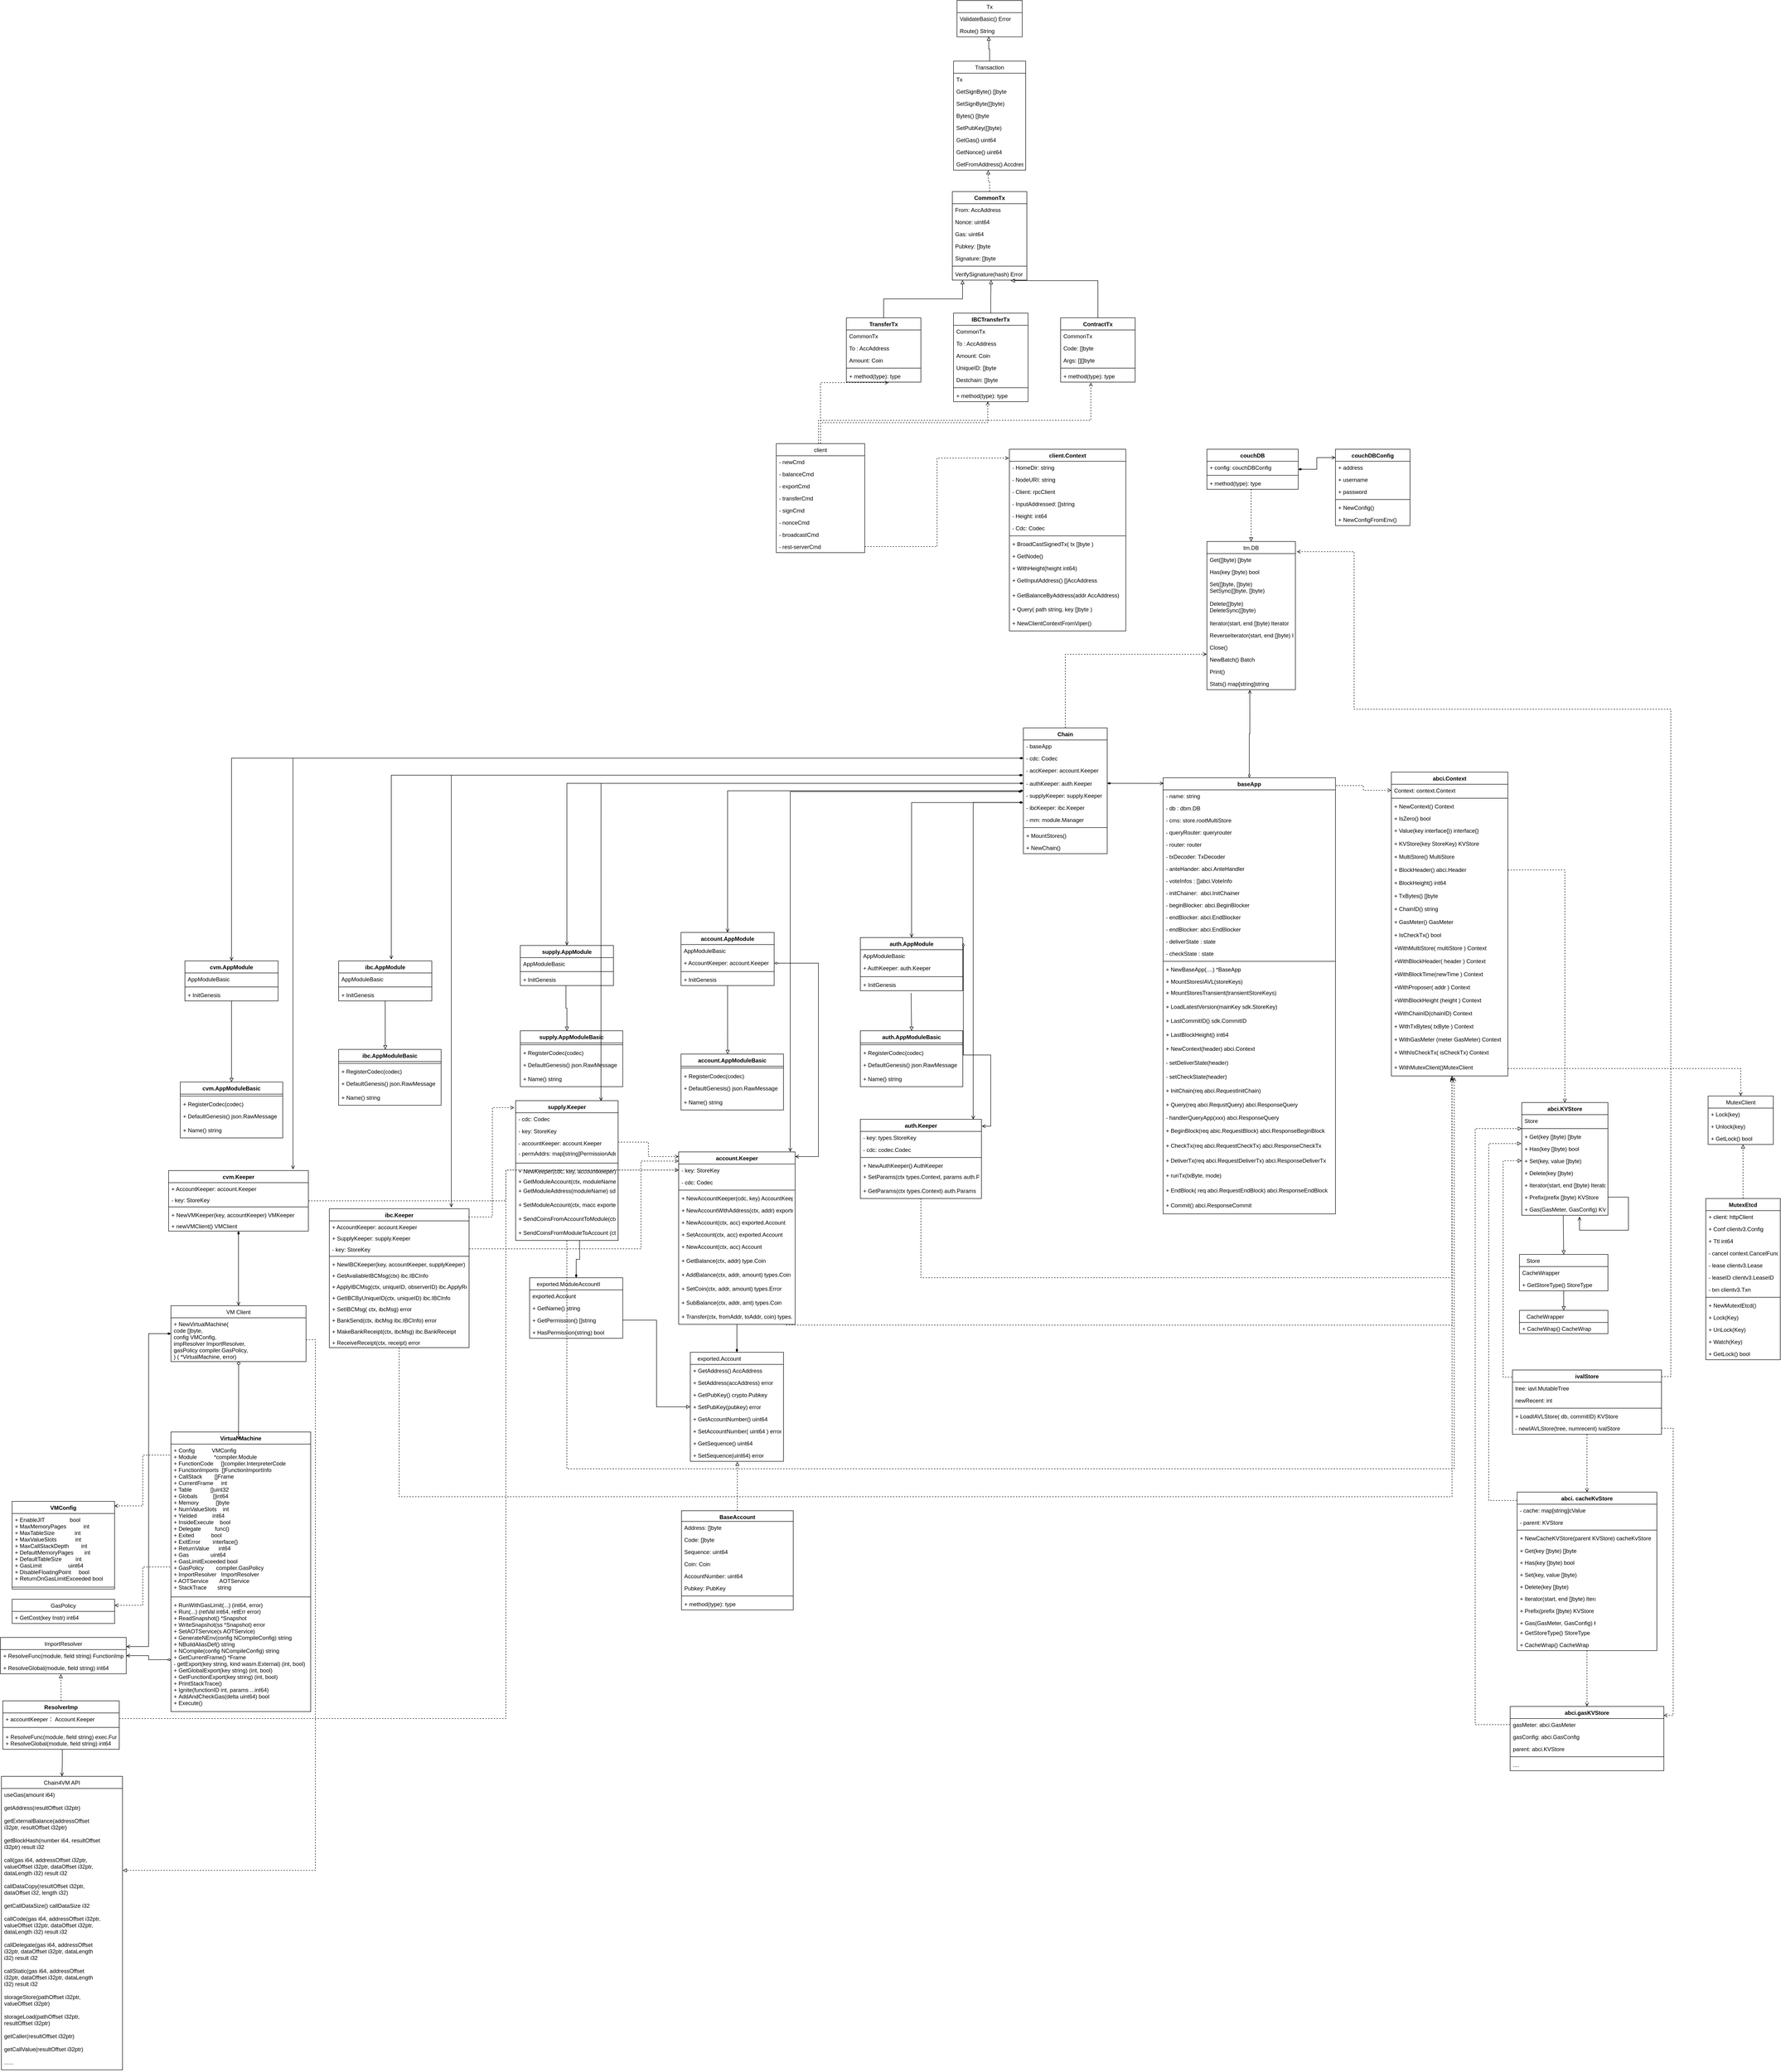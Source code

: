 <mxfile version="12.4.3" type="device" pages="2"><diagram name="类图" id="IDooHmWQ9JFruNFp_Ph8"><mxGraphModel dx="3644" dy="2791" grid="1" gridSize="10" guides="1" tooltips="1" connect="1" arrows="1" fold="1" page="1" pageScale="1" pageWidth="850" pageHeight="1100" math="0" shadow="0"><root><mxCell id="p9l11g2gzXI7xPCVLie9-0"/><mxCell id="p9l11g2gzXI7xPCVLie9-1" parent="p9l11g2gzXI7xPCVLie9-0"/><mxCell id="zMpApHZZZQXwIT07txEx-53" style="edgeStyle=orthogonalEdgeStyle;rounded=0;orthogonalLoop=1;jettySize=auto;html=1;entryX=0.46;entryY=0.989;entryDx=0;entryDy=0;entryPerimeter=0;dashed=1;startFill=0;endArrow=open;endFill=0;" parent="p9l11g2gzXI7xPCVLie9-1" source="p9l11g2gzXI7xPCVLie9-2" target="zMpApHZZZQXwIT07txEx-41" edge="1"><mxGeometry relative="1" as="geometry"/></mxCell><mxCell id="zMpApHZZZQXwIT07txEx-54" style="edgeStyle=orthogonalEdgeStyle;rounded=0;orthogonalLoop=1;jettySize=auto;html=1;entryX=0.405;entryY=1.043;entryDx=0;entryDy=0;entryPerimeter=0;dashed=1;startFill=0;endArrow=open;endFill=0;" parent="p9l11g2gzXI7xPCVLie9-1" source="p9l11g2gzXI7xPCVLie9-2" target="zMpApHZZZQXwIT07txEx-48" edge="1"><mxGeometry relative="1" as="geometry"><Array as="points"><mxPoint x="-430" y="-200"/><mxPoint x="155" y="-200"/></Array></mxGeometry></mxCell><mxCell id="p9l11g2gzXI7xPCVLie9-2" value="client" style="swimlane;fontStyle=0;childLayout=stackLayout;horizontal=1;startSize=26;fillColor=none;horizontalStack=0;resizeParent=1;resizeParentMax=0;resizeLast=0;collapsible=1;marginBottom=0;" parent="p9l11g2gzXI7xPCVLie9-1" vertex="1"><mxGeometry x="-520.53" y="-150" width="190" height="234" as="geometry"/></mxCell><mxCell id="p9l11g2gzXI7xPCVLie9-3" value="- newCmd&#10;" style="text;strokeColor=none;fillColor=none;align=left;verticalAlign=top;spacingLeft=4;spacingRight=4;overflow=hidden;rotatable=0;points=[[0,0.5],[1,0.5]];portConstraint=eastwest;" parent="p9l11g2gzXI7xPCVLie9-2" vertex="1"><mxGeometry y="26" width="190" height="26" as="geometry"/></mxCell><mxCell id="p9l11g2gzXI7xPCVLie9-4" value="- balanceCmd" style="text;strokeColor=none;fillColor=none;align=left;verticalAlign=top;spacingLeft=4;spacingRight=4;overflow=hidden;rotatable=0;points=[[0,0.5],[1,0.5]];portConstraint=eastwest;" parent="p9l11g2gzXI7xPCVLie9-2" vertex="1"><mxGeometry y="52" width="190" height="26" as="geometry"/></mxCell><mxCell id="p9l11g2gzXI7xPCVLie9-5" value="- exportCmd" style="text;strokeColor=none;fillColor=none;align=left;verticalAlign=top;spacingLeft=4;spacingRight=4;overflow=hidden;rotatable=0;points=[[0,0.5],[1,0.5]];portConstraint=eastwest;" parent="p9l11g2gzXI7xPCVLie9-2" vertex="1"><mxGeometry y="78" width="190" height="26" as="geometry"/></mxCell><mxCell id="p9l11g2gzXI7xPCVLie9-6" value="- transferCmd" style="text;strokeColor=none;fillColor=none;align=left;verticalAlign=top;spacingLeft=4;spacingRight=4;overflow=hidden;rotatable=0;points=[[0,0.5],[1,0.5]];portConstraint=eastwest;" parent="p9l11g2gzXI7xPCVLie9-2" vertex="1"><mxGeometry y="104" width="190" height="26" as="geometry"/></mxCell><mxCell id="p9l11g2gzXI7xPCVLie9-7" value="- signCmd" style="text;strokeColor=none;fillColor=none;align=left;verticalAlign=top;spacingLeft=4;spacingRight=4;overflow=hidden;rotatable=0;points=[[0,0.5],[1,0.5]];portConstraint=eastwest;" parent="p9l11g2gzXI7xPCVLie9-2" vertex="1"><mxGeometry y="130" width="190" height="26" as="geometry"/></mxCell><mxCell id="p9l11g2gzXI7xPCVLie9-8" value="- nonceCmd" style="text;strokeColor=none;fillColor=none;align=left;verticalAlign=top;spacingLeft=4;spacingRight=4;overflow=hidden;rotatable=0;points=[[0,0.5],[1,0.5]];portConstraint=eastwest;" parent="p9l11g2gzXI7xPCVLie9-2" vertex="1"><mxGeometry y="156" width="190" height="26" as="geometry"/></mxCell><mxCell id="p9l11g2gzXI7xPCVLie9-9" value="- broadcastCmd" style="text;strokeColor=none;fillColor=none;align=left;verticalAlign=top;spacingLeft=4;spacingRight=4;overflow=hidden;rotatable=0;points=[[0,0.5],[1,0.5]];portConstraint=eastwest;" parent="p9l11g2gzXI7xPCVLie9-2" vertex="1"><mxGeometry y="182" width="190" height="26" as="geometry"/></mxCell><mxCell id="p9l11g2gzXI7xPCVLie9-10" value="- rest-serverCmd" style="text;strokeColor=none;fillColor=none;align=left;verticalAlign=top;spacingLeft=4;spacingRight=4;overflow=hidden;rotatable=0;points=[[0,0.5],[1,0.5]];portConstraint=eastwest;" parent="p9l11g2gzXI7xPCVLie9-2" vertex="1"><mxGeometry y="208" width="190" height="26" as="geometry"/></mxCell><mxCell id="p9l11g2gzXI7xPCVLie9-11" value="client.Context" style="swimlane;fontStyle=1;align=center;verticalAlign=top;childLayout=stackLayout;horizontal=1;startSize=26;horizontalStack=0;resizeParent=1;resizeParentMax=0;resizeLast=0;collapsible=1;marginBottom=0;" parent="p9l11g2gzXI7xPCVLie9-1" vertex="1"><mxGeometry x="-20" y="-138" width="250" height="390" as="geometry"/></mxCell><mxCell id="p9l11g2gzXI7xPCVLie9-12" value="- HomeDir: string " style="text;strokeColor=none;fillColor=none;align=left;verticalAlign=top;spacingLeft=4;spacingRight=4;overflow=hidden;rotatable=0;points=[[0,0.5],[1,0.5]];portConstraint=eastwest;" parent="p9l11g2gzXI7xPCVLie9-11" vertex="1"><mxGeometry y="26" width="250" height="26" as="geometry"/></mxCell><mxCell id="p9l11g2gzXI7xPCVLie9-13" value="- NodeURI: string" style="text;strokeColor=none;fillColor=none;align=left;verticalAlign=top;spacingLeft=4;spacingRight=4;overflow=hidden;rotatable=0;points=[[0,0.5],[1,0.5]];portConstraint=eastwest;" parent="p9l11g2gzXI7xPCVLie9-11" vertex="1"><mxGeometry y="52" width="250" height="26" as="geometry"/></mxCell><mxCell id="p9l11g2gzXI7xPCVLie9-14" value="- Client: rpcClient" style="text;strokeColor=none;fillColor=none;align=left;verticalAlign=top;spacingLeft=4;spacingRight=4;overflow=hidden;rotatable=0;points=[[0,0.5],[1,0.5]];portConstraint=eastwest;" parent="p9l11g2gzXI7xPCVLie9-11" vertex="1"><mxGeometry y="78" width="250" height="26" as="geometry"/></mxCell><mxCell id="p9l11g2gzXI7xPCVLie9-15" value="- InputAddressed: []string " style="text;strokeColor=none;fillColor=none;align=left;verticalAlign=top;spacingLeft=4;spacingRight=4;overflow=hidden;rotatable=0;points=[[0,0.5],[1,0.5]];portConstraint=eastwest;" parent="p9l11g2gzXI7xPCVLie9-11" vertex="1"><mxGeometry y="104" width="250" height="26" as="geometry"/></mxCell><mxCell id="p9l11g2gzXI7xPCVLie9-16" value="- Height: int64" style="text;strokeColor=none;fillColor=none;align=left;verticalAlign=top;spacingLeft=4;spacingRight=4;overflow=hidden;rotatable=0;points=[[0,0.5],[1,0.5]];portConstraint=eastwest;" parent="p9l11g2gzXI7xPCVLie9-11" vertex="1"><mxGeometry y="130" width="250" height="26" as="geometry"/></mxCell><mxCell id="p9l11g2gzXI7xPCVLie9-17" value="- Cdc: Codec" style="text;strokeColor=none;fillColor=none;align=left;verticalAlign=top;spacingLeft=4;spacingRight=4;overflow=hidden;rotatable=0;points=[[0,0.5],[1,0.5]];portConstraint=eastwest;" parent="p9l11g2gzXI7xPCVLie9-11" vertex="1"><mxGeometry y="156" width="250" height="26" as="geometry"/></mxCell><mxCell id="p9l11g2gzXI7xPCVLie9-18" value="" style="line;strokeWidth=1;fillColor=none;align=left;verticalAlign=middle;spacingTop=-1;spacingLeft=3;spacingRight=3;rotatable=0;labelPosition=right;points=[];portConstraint=eastwest;" parent="p9l11g2gzXI7xPCVLie9-11" vertex="1"><mxGeometry y="182" width="250" height="8" as="geometry"/></mxCell><mxCell id="p9l11g2gzXI7xPCVLie9-19" value="+ BroadCastSignedTx( tx []byte )" style="text;strokeColor=none;fillColor=none;align=left;verticalAlign=top;spacingLeft=4;spacingRight=4;overflow=hidden;rotatable=0;points=[[0,0.5],[1,0.5]];portConstraint=eastwest;" parent="p9l11g2gzXI7xPCVLie9-11" vertex="1"><mxGeometry y="190" width="250" height="26" as="geometry"/></mxCell><mxCell id="p9l11g2gzXI7xPCVLie9-20" value="+ GetNode()" style="text;strokeColor=none;fillColor=none;align=left;verticalAlign=top;spacingLeft=4;spacingRight=4;overflow=hidden;rotatable=0;points=[[0,0.5],[1,0.5]];portConstraint=eastwest;" parent="p9l11g2gzXI7xPCVLie9-11" vertex="1"><mxGeometry y="216" width="250" height="26" as="geometry"/></mxCell><mxCell id="p9l11g2gzXI7xPCVLie9-21" value="+ WithHeight(height int64)" style="text;strokeColor=none;fillColor=none;align=left;verticalAlign=top;spacingLeft=4;spacingRight=4;overflow=hidden;rotatable=0;points=[[0,0.5],[1,0.5]];portConstraint=eastwest;" parent="p9l11g2gzXI7xPCVLie9-11" vertex="1"><mxGeometry y="242" width="250" height="26" as="geometry"/></mxCell><mxCell id="p9l11g2gzXI7xPCVLie9-22" value="+ GetInputAddress() []AccAddress" style="text;strokeColor=none;fillColor=none;align=left;verticalAlign=top;spacingLeft=4;spacingRight=4;overflow=hidden;rotatable=0;points=[[0,0.5],[1,0.5]];portConstraint=eastwest;" parent="p9l11g2gzXI7xPCVLie9-11" vertex="1"><mxGeometry y="268" width="250" height="32" as="geometry"/></mxCell><mxCell id="p9l11g2gzXI7xPCVLie9-23" value="+ GetBalanceByAddress(addr AccAddress)" style="text;strokeColor=none;fillColor=none;align=left;verticalAlign=top;spacingLeft=4;spacingRight=4;overflow=hidden;rotatable=0;points=[[0,0.5],[1,0.5]];portConstraint=eastwest;" parent="p9l11g2gzXI7xPCVLie9-11" vertex="1"><mxGeometry y="300" width="250" height="30" as="geometry"/></mxCell><mxCell id="p9l11g2gzXI7xPCVLie9-24" value="+ Query( path string, key []byte )" style="text;strokeColor=none;fillColor=none;align=left;verticalAlign=top;spacingLeft=4;spacingRight=4;overflow=hidden;rotatable=0;points=[[0,0.5],[1,0.5]];portConstraint=eastwest;" parent="p9l11g2gzXI7xPCVLie9-11" vertex="1"><mxGeometry y="330" width="250" height="30" as="geometry"/></mxCell><mxCell id="p9l11g2gzXI7xPCVLie9-25" value="+ NewClientContextFromViper()" style="text;strokeColor=none;fillColor=none;align=left;verticalAlign=top;spacingLeft=4;spacingRight=4;overflow=hidden;rotatable=0;points=[[0,0.5],[1,0.5]];portConstraint=eastwest;" parent="p9l11g2gzXI7xPCVLie9-11" vertex="1"><mxGeometry y="360" width="250" height="30" as="geometry"/></mxCell><mxCell id="p9l11g2gzXI7xPCVLie9-26" style="edgeStyle=orthogonalEdgeStyle;rounded=0;orthogonalLoop=1;jettySize=auto;html=1;endArrow=open;endFill=0;startArrow=diamondThin;startFill=1;entryX=0.003;entryY=0.013;entryDx=0;entryDy=0;exitX=1;exitY=0.5;exitDx=0;exitDy=0;entryPerimeter=0;" parent="p9l11g2gzXI7xPCVLie9-1" source="p9l11g2gzXI7xPCVLie9-37" target="p9l11g2gzXI7xPCVLie9-43" edge="1"><mxGeometry relative="1" as="geometry"><mxPoint x="71" y="732" as="sourcePoint"/><mxPoint x="304" y="758" as="targetPoint"/></mxGeometry></mxCell><mxCell id="p9l11g2gzXI7xPCVLie9-27" style="edgeStyle=orthogonalEdgeStyle;rounded=0;orthogonalLoop=1;jettySize=auto;html=1;startArrow=diamondThin;startFill=1;endArrow=open;endFill=0;exitX=-0.016;exitY=0.183;exitDx=0;exitDy=0;entryX=0.958;entryY=-0.001;entryDx=0;entryDy=0;entryPerimeter=0;exitPerimeter=0;" parent="p9l11g2gzXI7xPCVLie9-1" source="p9l11g2gzXI7xPCVLie9-39" target="p9l11g2gzXI7xPCVLie9-118" edge="1"><mxGeometry relative="1" as="geometry"><mxPoint x="-180" y="1370" as="targetPoint"/></mxGeometry></mxCell><mxCell id="p9l11g2gzXI7xPCVLie9-28" style="edgeStyle=orthogonalEdgeStyle;rounded=0;orthogonalLoop=1;jettySize=auto;html=1;entryX=0.5;entryY=0;entryDx=0;entryDy=0;startArrow=diamondThin;startFill=1;endArrow=open;endFill=0;" parent="p9l11g2gzXI7xPCVLie9-1" source="p9l11g2gzXI7xPCVLie9-33" target="p9l11g2gzXI7xPCVLie9-133" edge="1"><mxGeometry relative="1" as="geometry"/></mxCell><mxCell id="p9l11g2gzXI7xPCVLie9-29" style="edgeStyle=orthogonalEdgeStyle;rounded=0;orthogonalLoop=1;jettySize=auto;html=1;startArrow=diamondThin;startFill=1;endArrow=open;endFill=0;exitX=-0.003;exitY=0.088;exitDx=0;exitDy=0;exitPerimeter=0;" parent="p9l11g2gzXI7xPCVLie9-1" source="p9l11g2gzXI7xPCVLie9-40" target="p9l11g2gzXI7xPCVLie9-156" edge="1"><mxGeometry relative="1" as="geometry"/></mxCell><mxCell id="p9l11g2gzXI7xPCVLie9-30" style="edgeStyle=orthogonalEdgeStyle;rounded=0;orthogonalLoop=1;jettySize=auto;html=1;entryX=0.833;entryY=0.003;entryDx=0;entryDy=0;entryPerimeter=0;startArrow=diamondThin;startFill=1;endArrow=open;endFill=0;exitX=0;exitY=0.5;exitDx=0;exitDy=0;" parent="p9l11g2gzXI7xPCVLie9-1" source="p9l11g2gzXI7xPCVLie9-37" target="p9l11g2gzXI7xPCVLie9-187" edge="1"><mxGeometry relative="1" as="geometry"/></mxCell><mxCell id="p9l11g2gzXI7xPCVLie9-31" style="edgeStyle=orthogonalEdgeStyle;rounded=0;orthogonalLoop=1;jettySize=auto;html=1;entryX=0.5;entryY=0;entryDx=0;entryDy=0;startArrow=diamondThin;startFill=1;endArrow=open;endFill=0;exitX=0;exitY=0.5;exitDx=0;exitDy=0;" parent="p9l11g2gzXI7xPCVLie9-1" source="p9l11g2gzXI7xPCVLie9-37" target="p9l11g2gzXI7xPCVLie9-204" edge="1"><mxGeometry relative="1" as="geometry"/></mxCell><mxCell id="436rAKbhoY9PwaoYjlMy-2" style="edgeStyle=orthogonalEdgeStyle;rounded=0;orthogonalLoop=1;jettySize=auto;html=1;entryX=-0.002;entryY=0.077;entryDx=0;entryDy=0;entryPerimeter=0;endArrow=open;endFill=0;dashed=1;" parent="p9l11g2gzXI7xPCVLie9-1" source="p9l11g2gzXI7xPCVLie9-33" target="0xDRa-a8VnqnM_wbz-57-13" edge="1"><mxGeometry relative="1" as="geometry"/></mxCell><mxCell id="436rAKbhoY9PwaoYjlMy-7" style="edgeStyle=orthogonalEdgeStyle;rounded=0;orthogonalLoop=1;jettySize=auto;html=1;startArrow=diamondThin;startFill=1;endArrow=open;endFill=0;entryX=0.932;entryY=0.002;entryDx=0;entryDy=0;entryPerimeter=0;" parent="p9l11g2gzXI7xPCVLie9-1" target="p9l11g2gzXI7xPCVLie9-143" edge="1"><mxGeometry relative="1" as="geometry"><mxPoint x="9" y="620" as="sourcePoint"/><mxPoint x="-80" y="1370" as="targetPoint"/><Array as="points"><mxPoint x="9" y="620"/><mxPoint x="-98" y="620"/></Array></mxGeometry></mxCell><mxCell id="436rAKbhoY9PwaoYjlMy-21" style="edgeStyle=orthogonalEdgeStyle;rounded=0;orthogonalLoop=1;jettySize=auto;html=1;entryX=0.565;entryY=-0.038;entryDx=0;entryDy=0;entryPerimeter=0;startArrow=diamondThin;startFill=1;endArrow=open;endFill=0;exitX=-0.009;exitY=-0.174;exitDx=0;exitDy=0;exitPerimeter=0;" parent="p9l11g2gzXI7xPCVLie9-1" source="p9l11g2gzXI7xPCVLie9-37" target="436rAKbhoY9PwaoYjlMy-12" edge="1"><mxGeometry relative="1" as="geometry"/></mxCell><mxCell id="436rAKbhoY9PwaoYjlMy-22" style="edgeStyle=orthogonalEdgeStyle;rounded=0;orthogonalLoop=1;jettySize=auto;html=1;entryX=0.873;entryY=-0.01;entryDx=0;entryDy=0;entryPerimeter=0;startArrow=diamondThin;startFill=1;endArrow=open;endFill=0;exitX=-0.003;exitY=-0.174;exitDx=0;exitDy=0;exitPerimeter=0;" parent="p9l11g2gzXI7xPCVLie9-1" source="p9l11g2gzXI7xPCVLie9-37" target="p9l11g2gzXI7xPCVLie9-161" edge="1"><mxGeometry relative="1" as="geometry"/></mxCell><mxCell id="p9l11g2gzXI7xPCVLie9-33" value="Chain" style="swimlane;fontStyle=1;align=center;verticalAlign=top;childLayout=stackLayout;horizontal=1;startSize=26;horizontalStack=0;resizeParent=1;resizeParentMax=0;resizeLast=0;collapsible=1;marginBottom=0;fillColor=none;gradientColor=none;" parent="p9l11g2gzXI7xPCVLie9-1" vertex="1"><mxGeometry x="10" y="460" width="180" height="270" as="geometry"/></mxCell><mxCell id="p9l11g2gzXI7xPCVLie9-34" value="- baseApp" style="text;strokeColor=none;fillColor=none;align=left;verticalAlign=top;spacingLeft=4;spacingRight=4;overflow=hidden;rotatable=0;points=[[0,0.5],[1,0.5]];portConstraint=eastwest;" parent="p9l11g2gzXI7xPCVLie9-33" vertex="1"><mxGeometry y="26" width="180" height="26" as="geometry"/></mxCell><mxCell id="p9l11g2gzXI7xPCVLie9-36" value="- cdc: Codec" style="text;strokeColor=none;fillColor=none;align=left;verticalAlign=top;spacingLeft=4;spacingRight=4;overflow=hidden;rotatable=0;points=[[0,0.5],[1,0.5]];portConstraint=eastwest;" parent="p9l11g2gzXI7xPCVLie9-33" vertex="1"><mxGeometry y="52" width="180" height="26" as="geometry"/></mxCell><mxCell id="p9l11g2gzXI7xPCVLie9-38" value="- accKeeper: account.Keeper" style="text;strokeColor=none;fillColor=none;align=left;verticalAlign=top;spacingLeft=4;spacingRight=4;overflow=hidden;rotatable=0;points=[[0,0.5],[1,0.5]];portConstraint=eastwest;" parent="p9l11g2gzXI7xPCVLie9-33" vertex="1"><mxGeometry y="78" width="180" height="28" as="geometry"/></mxCell><mxCell id="p9l11g2gzXI7xPCVLie9-37" value="- authKeeper: auth.Keeper" style="text;strokeColor=none;fillColor=none;align=left;verticalAlign=top;spacingLeft=4;spacingRight=4;overflow=hidden;rotatable=0;points=[[0,0.5],[1,0.5]];portConstraint=eastwest;" parent="p9l11g2gzXI7xPCVLie9-33" vertex="1"><mxGeometry y="106" width="180" height="26" as="geometry"/></mxCell><mxCell id="p9l11g2gzXI7xPCVLie9-39" value="- supplyKeeper: supply.Keeper" style="text;strokeColor=none;fillColor=none;align=left;verticalAlign=top;spacingLeft=4;spacingRight=4;overflow=hidden;rotatable=0;points=[[0,0.5],[1,0.5]];portConstraint=eastwest;" parent="p9l11g2gzXI7xPCVLie9-33" vertex="1"><mxGeometry y="132" width="180" height="26" as="geometry"/></mxCell><mxCell id="p9l11g2gzXI7xPCVLie9-40" value="- ibcKeeper: ibc.Keeper" style="text;strokeColor=none;fillColor=none;align=left;verticalAlign=top;spacingLeft=4;spacingRight=4;overflow=hidden;rotatable=0;points=[[0,0.5],[1,0.5]];portConstraint=eastwest;" parent="p9l11g2gzXI7xPCVLie9-33" vertex="1"><mxGeometry y="158" width="180" height="26" as="geometry"/></mxCell><mxCell id="p9l11g2gzXI7xPCVLie9-41" value="- mm: module.Manager" style="text;strokeColor=none;fillColor=none;align=left;verticalAlign=top;spacingLeft=4;spacingRight=4;overflow=hidden;rotatable=0;points=[[0,0.5],[1,0.5]];portConstraint=eastwest;" parent="p9l11g2gzXI7xPCVLie9-33" vertex="1"><mxGeometry y="184" width="180" height="26" as="geometry"/></mxCell><mxCell id="p9l11g2gzXI7xPCVLie9-35" value="" style="line;strokeWidth=1;fillColor=none;align=left;verticalAlign=middle;spacingTop=-1;spacingLeft=3;spacingRight=3;rotatable=0;labelPosition=right;points=[];portConstraint=eastwest;" parent="p9l11g2gzXI7xPCVLie9-33" vertex="1"><mxGeometry y="210" width="180" height="8" as="geometry"/></mxCell><mxCell id="436rAKbhoY9PwaoYjlMy-9" value="+ MountStores()" style="text;strokeColor=none;fillColor=none;align=left;verticalAlign=top;spacingLeft=4;spacingRight=4;overflow=hidden;rotatable=0;points=[[0,0.5],[1,0.5]];portConstraint=eastwest;" parent="p9l11g2gzXI7xPCVLie9-33" vertex="1"><mxGeometry y="218" width="180" height="26" as="geometry"/></mxCell><mxCell id="436rAKbhoY9PwaoYjlMy-10" value="+ NewChain()" style="text;strokeColor=none;fillColor=none;align=left;verticalAlign=top;spacingLeft=4;spacingRight=4;overflow=hidden;rotatable=0;points=[[0,0.5],[1,0.5]];portConstraint=eastwest;" parent="p9l11g2gzXI7xPCVLie9-33" vertex="1"><mxGeometry y="244" width="180" height="26" as="geometry"/></mxCell><mxCell id="436rAKbhoY9PwaoYjlMy-3" style="edgeStyle=orthogonalEdgeStyle;rounded=0;orthogonalLoop=1;jettySize=auto;html=1;endArrow=open;endFill=0;startArrow=diamondThin;startFill=0;entryX=0.485;entryY=1.02;entryDx=0;entryDy=0;entryPerimeter=0;" parent="p9l11g2gzXI7xPCVLie9-1" source="p9l11g2gzXI7xPCVLie9-43" target="0xDRa-a8VnqnM_wbz-57-15" edge="1"><mxGeometry relative="1" as="geometry"/></mxCell><mxCell id="p9l11g2gzXI7xPCVLie9-43" value="baseApp" style="swimlane;fontStyle=1;align=center;verticalAlign=top;childLayout=stackLayout;horizontal=1;startSize=26;horizontalStack=0;resizeParent=1;resizeParentMax=0;resizeLast=0;collapsible=1;marginBottom=0;fillColor=none;gradientColor=none;" parent="p9l11g2gzXI7xPCVLie9-1" vertex="1"><mxGeometry x="310" y="567" width="370" height="936" as="geometry"><mxRectangle x="320" y="290" width="80" height="26" as="alternateBounds"/></mxGeometry></mxCell><mxCell id="p9l11g2gzXI7xPCVLie9-44" value="- name: string" style="text;strokeColor=none;fillColor=none;align=left;verticalAlign=top;spacingLeft=4;spacingRight=4;overflow=hidden;rotatable=0;points=[[0,0.5],[1,0.5]];portConstraint=eastwest;" parent="p9l11g2gzXI7xPCVLie9-43" vertex="1"><mxGeometry y="26" width="370" height="26" as="geometry"/></mxCell><mxCell id="p9l11g2gzXI7xPCVLie9-45" value="- db : dbm.DB" style="text;strokeColor=none;fillColor=none;align=left;verticalAlign=top;spacingLeft=4;spacingRight=4;overflow=hidden;rotatable=0;points=[[0,0.5],[1,0.5]];portConstraint=eastwest;" parent="p9l11g2gzXI7xPCVLie9-43" vertex="1"><mxGeometry y="52" width="370" height="26" as="geometry"/></mxCell><mxCell id="p9l11g2gzXI7xPCVLie9-46" value="- cms: store.rootMultiStore" style="text;strokeColor=none;fillColor=none;align=left;verticalAlign=top;spacingLeft=4;spacingRight=4;overflow=hidden;rotatable=0;points=[[0,0.5],[1,0.5]];portConstraint=eastwest;" parent="p9l11g2gzXI7xPCVLie9-43" vertex="1"><mxGeometry y="78" width="370" height="26" as="geometry"/></mxCell><mxCell id="p9l11g2gzXI7xPCVLie9-47" value="- queryRouter: queryrouter" style="text;strokeColor=none;fillColor=none;align=left;verticalAlign=top;spacingLeft=4;spacingRight=4;overflow=hidden;rotatable=0;points=[[0,0.5],[1,0.5]];portConstraint=eastwest;" parent="p9l11g2gzXI7xPCVLie9-43" vertex="1"><mxGeometry y="104" width="370" height="26" as="geometry"/></mxCell><mxCell id="p9l11g2gzXI7xPCVLie9-48" value="- router: router" style="text;strokeColor=none;fillColor=none;align=left;verticalAlign=top;spacingLeft=4;spacingRight=4;overflow=hidden;rotatable=0;points=[[0,0.5],[1,0.5]];portConstraint=eastwest;" parent="p9l11g2gzXI7xPCVLie9-43" vertex="1"><mxGeometry y="130" width="370" height="26" as="geometry"/></mxCell><mxCell id="p9l11g2gzXI7xPCVLie9-49" value="- txDecoder: TxDecoder" style="text;strokeColor=none;fillColor=none;align=left;verticalAlign=top;spacingLeft=4;spacingRight=4;overflow=hidden;rotatable=0;points=[[0,0.5],[1,0.5]];portConstraint=eastwest;" parent="p9l11g2gzXI7xPCVLie9-43" vertex="1"><mxGeometry y="156" width="370" height="26" as="geometry"/></mxCell><mxCell id="p9l11g2gzXI7xPCVLie9-50" value="- anteHander: abci.AnteHandler" style="text;strokeColor=none;fillColor=none;align=left;verticalAlign=top;spacingLeft=4;spacingRight=4;overflow=hidden;rotatable=0;points=[[0,0.5],[1,0.5]];portConstraint=eastwest;" parent="p9l11g2gzXI7xPCVLie9-43" vertex="1"><mxGeometry y="182" width="370" height="26" as="geometry"/></mxCell><mxCell id="p9l11g2gzXI7xPCVLie9-51" value="- voteInfos : []abci.VoteInfo" style="text;strokeColor=none;fillColor=none;align=left;verticalAlign=top;spacingLeft=4;spacingRight=4;overflow=hidden;rotatable=0;points=[[0,0.5],[1,0.5]];portConstraint=eastwest;" parent="p9l11g2gzXI7xPCVLie9-43" vertex="1"><mxGeometry y="208" width="370" height="26" as="geometry"/></mxCell><mxCell id="p9l11g2gzXI7xPCVLie9-52" value="- initChainer:  abci.InitChainer" style="text;strokeColor=none;fillColor=none;align=left;verticalAlign=top;spacingLeft=4;spacingRight=4;overflow=hidden;rotatable=0;points=[[0,0.5],[1,0.5]];portConstraint=eastwest;" parent="p9l11g2gzXI7xPCVLie9-43" vertex="1"><mxGeometry y="234" width="370" height="26" as="geometry"/></mxCell><mxCell id="p9l11g2gzXI7xPCVLie9-53" value="- beginBlocker: abci.BeginBlocker" style="text;strokeColor=none;fillColor=none;align=left;verticalAlign=top;spacingLeft=4;spacingRight=4;overflow=hidden;rotatable=0;points=[[0,0.5],[1,0.5]];portConstraint=eastwest;" parent="p9l11g2gzXI7xPCVLie9-43" vertex="1"><mxGeometry y="260" width="370" height="26" as="geometry"/></mxCell><mxCell id="436rAKbhoY9PwaoYjlMy-8" value="- endBlocker: abci.EndBlocker" style="text;strokeColor=none;fillColor=none;align=left;verticalAlign=top;spacingLeft=4;spacingRight=4;overflow=hidden;rotatable=0;points=[[0,0.5],[1,0.5]];portConstraint=eastwest;" parent="p9l11g2gzXI7xPCVLie9-43" vertex="1"><mxGeometry y="286" width="370" height="26" as="geometry"/></mxCell><mxCell id="p9l11g2gzXI7xPCVLie9-54" value="- endBlocker: abci.EndBlocker" style="text;strokeColor=none;fillColor=none;align=left;verticalAlign=top;spacingLeft=4;spacingRight=4;overflow=hidden;rotatable=0;points=[[0,0.5],[1,0.5]];portConstraint=eastwest;" parent="p9l11g2gzXI7xPCVLie9-43" vertex="1"><mxGeometry y="312" width="370" height="26" as="geometry"/></mxCell><mxCell id="p9l11g2gzXI7xPCVLie9-55" value="- deliverState : state" style="text;strokeColor=none;fillColor=none;align=left;verticalAlign=top;spacingLeft=4;spacingRight=4;overflow=hidden;rotatable=0;points=[[0,0.5],[1,0.5]];portConstraint=eastwest;" parent="p9l11g2gzXI7xPCVLie9-43" vertex="1"><mxGeometry y="338" width="370" height="26" as="geometry"/></mxCell><mxCell id="p9l11g2gzXI7xPCVLie9-56" value="- checkState : state" style="text;strokeColor=none;fillColor=none;align=left;verticalAlign=top;spacingLeft=4;spacingRight=4;overflow=hidden;rotatable=0;points=[[0,0.5],[1,0.5]];portConstraint=eastwest;" parent="p9l11g2gzXI7xPCVLie9-43" vertex="1"><mxGeometry y="364" width="370" height="26" as="geometry"/></mxCell><mxCell id="p9l11g2gzXI7xPCVLie9-57" value="" style="line;strokeWidth=1;fillColor=none;align=left;verticalAlign=middle;spacingTop=-1;spacingLeft=3;spacingRight=3;rotatable=0;labelPosition=right;points=[];portConstraint=eastwest;" parent="p9l11g2gzXI7xPCVLie9-43" vertex="1"><mxGeometry y="390" width="370" height="8" as="geometry"/></mxCell><mxCell id="p9l11g2gzXI7xPCVLie9-58" value="+ NewBaseApp(....) *BaseApp" style="text;strokeColor=none;fillColor=none;align=left;verticalAlign=top;spacingLeft=4;spacingRight=4;overflow=hidden;rotatable=0;points=[[0,0.5],[1,0.5]];portConstraint=eastwest;" parent="p9l11g2gzXI7xPCVLie9-43" vertex="1"><mxGeometry y="398" width="370" height="26" as="geometry"/></mxCell><mxCell id="p9l11g2gzXI7xPCVLie9-59" value="+ MountStoresIAVL(storeKeys)" style="text;strokeColor=none;fillColor=none;align=left;verticalAlign=top;spacingLeft=4;spacingRight=4;overflow=hidden;rotatable=0;points=[[0,0.5],[1,0.5]];portConstraint=eastwest;" parent="p9l11g2gzXI7xPCVLie9-43" vertex="1"><mxGeometry y="424" width="370" height="24" as="geometry"/></mxCell><mxCell id="p9l11g2gzXI7xPCVLie9-60" value="+ MountStoresTransient(transientStoreKeys)" style="text;strokeColor=none;fillColor=none;align=left;verticalAlign=top;spacingLeft=4;spacingRight=4;overflow=hidden;rotatable=0;points=[[0,0.5],[1,0.5]];portConstraint=eastwest;" parent="p9l11g2gzXI7xPCVLie9-43" vertex="1"><mxGeometry y="448" width="370" height="30" as="geometry"/></mxCell><mxCell id="p9l11g2gzXI7xPCVLie9-61" value="+ LoadLatestVersion(mainKey sdk.StoreKey)" style="text;strokeColor=none;fillColor=none;align=left;verticalAlign=top;spacingLeft=4;spacingRight=4;overflow=hidden;rotatable=0;points=[[0,0.5],[1,0.5]];portConstraint=eastwest;" parent="p9l11g2gzXI7xPCVLie9-43" vertex="1"><mxGeometry y="478" width="370" height="30" as="geometry"/></mxCell><mxCell id="p9l11g2gzXI7xPCVLie9-62" value="+ LastCommitID() sdk.CommitID" style="text;strokeColor=none;fillColor=none;align=left;verticalAlign=top;spacingLeft=4;spacingRight=4;overflow=hidden;rotatable=0;points=[[0,0.5],[1,0.5]];portConstraint=eastwest;" parent="p9l11g2gzXI7xPCVLie9-43" vertex="1"><mxGeometry y="508" width="370" height="30" as="geometry"/></mxCell><mxCell id="p9l11g2gzXI7xPCVLie9-63" value="+ LastBlockHeight() int64" style="text;strokeColor=none;fillColor=none;align=left;verticalAlign=top;spacingLeft=4;spacingRight=4;overflow=hidden;rotatable=0;points=[[0,0.5],[1,0.5]];portConstraint=eastwest;" parent="p9l11g2gzXI7xPCVLie9-43" vertex="1"><mxGeometry y="538" width="370" height="30" as="geometry"/></mxCell><mxCell id="p9l11g2gzXI7xPCVLie9-64" value="+ NewContext(header) abci.Context" style="text;strokeColor=none;fillColor=none;align=left;verticalAlign=top;spacingLeft=4;spacingRight=4;overflow=hidden;rotatable=0;points=[[0,0.5],[1,0.5]];portConstraint=eastwest;" parent="p9l11g2gzXI7xPCVLie9-43" vertex="1"><mxGeometry y="568" width="370" height="30" as="geometry"/></mxCell><mxCell id="p9l11g2gzXI7xPCVLie9-65" value="- setDeliverState(header)" style="text;strokeColor=none;fillColor=none;align=left;verticalAlign=top;spacingLeft=4;spacingRight=4;overflow=hidden;rotatable=0;points=[[0,0.5],[1,0.5]];portConstraint=eastwest;" parent="p9l11g2gzXI7xPCVLie9-43" vertex="1"><mxGeometry y="598" width="370" height="30" as="geometry"/></mxCell><mxCell id="p9l11g2gzXI7xPCVLie9-66" value="- setCheckState(header)" style="text;strokeColor=none;fillColor=none;align=left;verticalAlign=top;spacingLeft=4;spacingRight=4;overflow=hidden;rotatable=0;points=[[0,0.5],[1,0.5]];portConstraint=eastwest;" parent="p9l11g2gzXI7xPCVLie9-43" vertex="1"><mxGeometry y="628" width="370" height="30" as="geometry"/></mxCell><mxCell id="p9l11g2gzXI7xPCVLie9-67" value="+ InitChain(req abci.RequestInitChain)" style="text;strokeColor=none;fillColor=none;align=left;verticalAlign=top;spacingLeft=4;spacingRight=4;overflow=hidden;rotatable=0;points=[[0,0.5],[1,0.5]];portConstraint=eastwest;" parent="p9l11g2gzXI7xPCVLie9-43" vertex="1"><mxGeometry y="658" width="370" height="30" as="geometry"/></mxCell><mxCell id="p9l11g2gzXI7xPCVLie9-68" value="+ Query(req abci.RequstQuery) abci.ResponseQuery" style="text;strokeColor=none;fillColor=none;align=left;verticalAlign=top;spacingLeft=4;spacingRight=4;overflow=hidden;rotatable=0;points=[[0,0.5],[1,0.5]];portConstraint=eastwest;" parent="p9l11g2gzXI7xPCVLie9-43" vertex="1"><mxGeometry y="688" width="370" height="28" as="geometry"/></mxCell><mxCell id="p9l11g2gzXI7xPCVLie9-69" value="- handlerQueryApp(xxx) abci.ResponseQuery" style="text;strokeColor=none;fillColor=none;align=left;verticalAlign=top;spacingLeft=4;spacingRight=4;overflow=hidden;rotatable=0;points=[[0,0.5],[1,0.5]];portConstraint=eastwest;" parent="p9l11g2gzXI7xPCVLie9-43" vertex="1"><mxGeometry y="716" width="370" height="28" as="geometry"/></mxCell><mxCell id="p9l11g2gzXI7xPCVLie9-70" value="+ BeginBlock(req abic.RequestBlock) abci.ResponseBeginBlock" style="text;strokeColor=none;fillColor=none;align=left;verticalAlign=top;spacingLeft=4;spacingRight=4;overflow=hidden;rotatable=0;points=[[0,0.5],[1,0.5]];portConstraint=eastwest;" parent="p9l11g2gzXI7xPCVLie9-43" vertex="1"><mxGeometry y="744" width="370" height="32" as="geometry"/></mxCell><mxCell id="p9l11g2gzXI7xPCVLie9-71" value="+ CheckTx(req abci.RequestCheckTx) abci.ResponseCheckTx" style="text;strokeColor=none;fillColor=none;align=left;verticalAlign=top;spacingLeft=4;spacingRight=4;overflow=hidden;rotatable=0;points=[[0,0.5],[1,0.5]];portConstraint=eastwest;" parent="p9l11g2gzXI7xPCVLie9-43" vertex="1"><mxGeometry y="776" width="370" height="32" as="geometry"/></mxCell><mxCell id="p9l11g2gzXI7xPCVLie9-72" value="+ DeliverTx(req abci.RequestDeliverTx) abci.ResponseDeliverTx" style="text;strokeColor=none;fillColor=none;align=left;verticalAlign=top;spacingLeft=4;spacingRight=4;overflow=hidden;rotatable=0;points=[[0,0.5],[1,0.5]];portConstraint=eastwest;" parent="p9l11g2gzXI7xPCVLie9-43" vertex="1"><mxGeometry y="808" width="370" height="32" as="geometry"/></mxCell><mxCell id="p9l11g2gzXI7xPCVLie9-73" value="+ runTx(txByte, mode)" style="text;strokeColor=none;fillColor=none;align=left;verticalAlign=top;spacingLeft=4;spacingRight=4;overflow=hidden;rotatable=0;points=[[0,0.5],[1,0.5]];portConstraint=eastwest;" parent="p9l11g2gzXI7xPCVLie9-43" vertex="1"><mxGeometry y="840" width="370" height="32" as="geometry"/></mxCell><mxCell id="p9l11g2gzXI7xPCVLie9-74" value="+ EndBlock( req abci.RequestEndBlock) abci.ResponseEndBlock" style="text;strokeColor=none;fillColor=none;align=left;verticalAlign=top;spacingLeft=4;spacingRight=4;overflow=hidden;rotatable=0;points=[[0,0.5],[1,0.5]];portConstraint=eastwest;" parent="p9l11g2gzXI7xPCVLie9-43" vertex="1"><mxGeometry y="872" width="370" height="32" as="geometry"/></mxCell><mxCell id="p9l11g2gzXI7xPCVLie9-75" value="+ Commit() abci.ResponseCommit" style="text;strokeColor=none;fillColor=none;align=left;verticalAlign=top;spacingLeft=4;spacingRight=4;overflow=hidden;rotatable=0;points=[[0,0.5],[1,0.5]];portConstraint=eastwest;" parent="p9l11g2gzXI7xPCVLie9-43" vertex="1"><mxGeometry y="904" width="370" height="32" as="geometry"/></mxCell><mxCell id="p9l11g2gzXI7xPCVLie9-76" value="abci.Context" style="swimlane;fontStyle=1;align=center;verticalAlign=top;childLayout=stackLayout;horizontal=1;startSize=26;horizontalStack=0;resizeParent=1;resizeParentMax=0;resizeLast=0;collapsible=1;marginBottom=0;fillColor=none;gradientColor=none;" parent="p9l11g2gzXI7xPCVLie9-1" vertex="1"><mxGeometry x="800" y="555" width="250" height="652" as="geometry"><mxRectangle x="790" y="470" width="100" height="26" as="alternateBounds"/></mxGeometry></mxCell><mxCell id="p9l11g2gzXI7xPCVLie9-77" value="Context: context.Context" style="text;strokeColor=none;fillColor=none;align=left;verticalAlign=top;spacingLeft=4;spacingRight=4;overflow=hidden;rotatable=0;points=[[0,0.5],[1,0.5]];portConstraint=eastwest;" parent="p9l11g2gzXI7xPCVLie9-76" vertex="1"><mxGeometry y="26" width="250" height="26" as="geometry"/></mxCell><mxCell id="p9l11g2gzXI7xPCVLie9-78" value="" style="line;strokeWidth=1;fillColor=none;align=left;verticalAlign=middle;spacingTop=-1;spacingLeft=3;spacingRight=3;rotatable=0;labelPosition=right;points=[];portConstraint=eastwest;" parent="p9l11g2gzXI7xPCVLie9-76" vertex="1"><mxGeometry y="52" width="250" height="8" as="geometry"/></mxCell><mxCell id="p9l11g2gzXI7xPCVLie9-79" value="+ NewContext() Context" style="text;strokeColor=none;fillColor=none;align=left;verticalAlign=top;spacingLeft=4;spacingRight=4;overflow=hidden;rotatable=0;points=[[0,0.5],[1,0.5]];portConstraint=eastwest;" parent="p9l11g2gzXI7xPCVLie9-76" vertex="1"><mxGeometry y="60" width="250" height="26" as="geometry"/></mxCell><mxCell id="p9l11g2gzXI7xPCVLie9-80" value="+ IsZero() bool" style="text;strokeColor=none;fillColor=none;align=left;verticalAlign=top;spacingLeft=4;spacingRight=4;overflow=hidden;rotatable=0;points=[[0,0.5],[1,0.5]];portConstraint=eastwest;" parent="p9l11g2gzXI7xPCVLie9-76" vertex="1"><mxGeometry y="86" width="250" height="26" as="geometry"/></mxCell><mxCell id="p9l11g2gzXI7xPCVLie9-81" value="+ Value(key interface{}) interface{}" style="text;strokeColor=none;fillColor=none;align=left;verticalAlign=top;spacingLeft=4;spacingRight=4;overflow=hidden;rotatable=0;points=[[0,0.5],[1,0.5]];portConstraint=eastwest;" parent="p9l11g2gzXI7xPCVLie9-76" vertex="1"><mxGeometry y="112" width="250" height="28" as="geometry"/></mxCell><mxCell id="p9l11g2gzXI7xPCVLie9-82" value="+ KVStore(key StoreKey) KVStore" style="text;strokeColor=none;fillColor=none;align=left;verticalAlign=top;spacingLeft=4;spacingRight=4;overflow=hidden;rotatable=0;points=[[0,0.5],[1,0.5]];portConstraint=eastwest;" parent="p9l11g2gzXI7xPCVLie9-76" vertex="1"><mxGeometry y="140" width="250" height="28" as="geometry"/></mxCell><mxCell id="p9l11g2gzXI7xPCVLie9-83" value="+ MultiStore() MultiStore" style="text;strokeColor=none;fillColor=none;align=left;verticalAlign=top;spacingLeft=4;spacingRight=4;overflow=hidden;rotatable=0;points=[[0,0.5],[1,0.5]];portConstraint=eastwest;" parent="p9l11g2gzXI7xPCVLie9-76" vertex="1"><mxGeometry y="168" width="250" height="28" as="geometry"/></mxCell><mxCell id="p9l11g2gzXI7xPCVLie9-84" value="+ BlockHeader() abci.Header" style="text;strokeColor=none;fillColor=none;align=left;verticalAlign=top;spacingLeft=4;spacingRight=4;overflow=hidden;rotatable=0;points=[[0,0.5],[1,0.5]];portConstraint=eastwest;" parent="p9l11g2gzXI7xPCVLie9-76" vertex="1"><mxGeometry y="196" width="250" height="28" as="geometry"/></mxCell><mxCell id="p9l11g2gzXI7xPCVLie9-85" value="+ BlockHeight() int64" style="text;strokeColor=none;fillColor=none;align=left;verticalAlign=top;spacingLeft=4;spacingRight=4;overflow=hidden;rotatable=0;points=[[0,0.5],[1,0.5]];portConstraint=eastwest;" parent="p9l11g2gzXI7xPCVLie9-76" vertex="1"><mxGeometry y="224" width="250" height="28" as="geometry"/></mxCell><mxCell id="p9l11g2gzXI7xPCVLie9-86" value="+ TxBytes() []byte" style="text;strokeColor=none;fillColor=none;align=left;verticalAlign=top;spacingLeft=4;spacingRight=4;overflow=hidden;rotatable=0;points=[[0,0.5],[1,0.5]];portConstraint=eastwest;" parent="p9l11g2gzXI7xPCVLie9-76" vertex="1"><mxGeometry y="252" width="250" height="28" as="geometry"/></mxCell><mxCell id="p9l11g2gzXI7xPCVLie9-87" value="+ ChainID() string" style="text;strokeColor=none;fillColor=none;align=left;verticalAlign=top;spacingLeft=4;spacingRight=4;overflow=hidden;rotatable=0;points=[[0,0.5],[1,0.5]];portConstraint=eastwest;" parent="p9l11g2gzXI7xPCVLie9-76" vertex="1"><mxGeometry y="280" width="250" height="28" as="geometry"/></mxCell><mxCell id="p9l11g2gzXI7xPCVLie9-88" value="+ GasMeter() GasMeter" style="text;strokeColor=none;fillColor=none;align=left;verticalAlign=top;spacingLeft=4;spacingRight=4;overflow=hidden;rotatable=0;points=[[0,0.5],[1,0.5]];portConstraint=eastwest;" parent="p9l11g2gzXI7xPCVLie9-76" vertex="1"><mxGeometry y="308" width="250" height="28" as="geometry"/></mxCell><mxCell id="p9l11g2gzXI7xPCVLie9-89" value="+ IsCheckTx() bool" style="text;strokeColor=none;fillColor=none;align=left;verticalAlign=top;spacingLeft=4;spacingRight=4;overflow=hidden;rotatable=0;points=[[0,0.5],[1,0.5]];portConstraint=eastwest;" parent="p9l11g2gzXI7xPCVLie9-76" vertex="1"><mxGeometry y="336" width="250" height="28" as="geometry"/></mxCell><mxCell id="p9l11g2gzXI7xPCVLie9-90" value="+WithMultiStore( multiStore ) Context" style="text;strokeColor=none;fillColor=none;align=left;verticalAlign=top;spacingLeft=4;spacingRight=4;overflow=hidden;rotatable=0;points=[[0,0.5],[1,0.5]];portConstraint=eastwest;" parent="p9l11g2gzXI7xPCVLie9-76" vertex="1"><mxGeometry y="364" width="250" height="28" as="geometry"/></mxCell><mxCell id="p9l11g2gzXI7xPCVLie9-91" value="+WithBlockHeader( header ) Context" style="text;strokeColor=none;fillColor=none;align=left;verticalAlign=top;spacingLeft=4;spacingRight=4;overflow=hidden;rotatable=0;points=[[0,0.5],[1,0.5]];portConstraint=eastwest;" parent="p9l11g2gzXI7xPCVLie9-76" vertex="1"><mxGeometry y="392" width="250" height="28" as="geometry"/></mxCell><mxCell id="p9l11g2gzXI7xPCVLie9-92" value="+WithBlockTime(newTime ) Context" style="text;strokeColor=none;fillColor=none;align=left;verticalAlign=top;spacingLeft=4;spacingRight=4;overflow=hidden;rotatable=0;points=[[0,0.5],[1,0.5]];portConstraint=eastwest;" parent="p9l11g2gzXI7xPCVLie9-76" vertex="1"><mxGeometry y="420" width="250" height="28" as="geometry"/></mxCell><mxCell id="p9l11g2gzXI7xPCVLie9-93" value="+WithProposer( addr ) Context" style="text;strokeColor=none;fillColor=none;align=left;verticalAlign=top;spacingLeft=4;spacingRight=4;overflow=hidden;rotatable=0;points=[[0,0.5],[1,0.5]];portConstraint=eastwest;" parent="p9l11g2gzXI7xPCVLie9-76" vertex="1"><mxGeometry y="448" width="250" height="28" as="geometry"/></mxCell><mxCell id="p9l11g2gzXI7xPCVLie9-94" value="+WithBlockHeight (height ) Context" style="text;strokeColor=none;fillColor=none;align=left;verticalAlign=top;spacingLeft=4;spacingRight=4;overflow=hidden;rotatable=0;points=[[0,0.5],[1,0.5]];portConstraint=eastwest;" parent="p9l11g2gzXI7xPCVLie9-76" vertex="1"><mxGeometry y="476" width="250" height="28" as="geometry"/></mxCell><mxCell id="p9l11g2gzXI7xPCVLie9-95" value="+WithChainID(chainID) Context" style="text;strokeColor=none;fillColor=none;align=left;verticalAlign=top;spacingLeft=4;spacingRight=4;overflow=hidden;rotatable=0;points=[[0,0.5],[1,0.5]];portConstraint=eastwest;" parent="p9l11g2gzXI7xPCVLie9-76" vertex="1"><mxGeometry y="504" width="250" height="28" as="geometry"/></mxCell><mxCell id="p9l11g2gzXI7xPCVLie9-96" value="+ WithTxBytes( txByte ) Context" style="text;strokeColor=none;fillColor=none;align=left;verticalAlign=top;spacingLeft=4;spacingRight=4;overflow=hidden;rotatable=0;points=[[0,0.5],[1,0.5]];portConstraint=eastwest;" parent="p9l11g2gzXI7xPCVLie9-76" vertex="1"><mxGeometry y="532" width="250" height="28" as="geometry"/></mxCell><mxCell id="p9l11g2gzXI7xPCVLie9-97" value="+ WithGasMeter (meter GasMeter) Context" style="text;strokeColor=none;fillColor=none;align=left;verticalAlign=top;spacingLeft=4;spacingRight=4;overflow=hidden;rotatable=0;points=[[0,0.5],[1,0.5]];portConstraint=eastwest;" parent="p9l11g2gzXI7xPCVLie9-76" vertex="1"><mxGeometry y="560" width="250" height="28" as="geometry"/></mxCell><mxCell id="p9l11g2gzXI7xPCVLie9-98" value="+ WithIsCheckTx( isCheckTx) Context" style="text;strokeColor=none;fillColor=none;align=left;verticalAlign=top;spacingLeft=4;spacingRight=4;overflow=hidden;rotatable=0;points=[[0,0.5],[1,0.5]];portConstraint=eastwest;" parent="p9l11g2gzXI7xPCVLie9-76" vertex="1"><mxGeometry y="588" width="250" height="32" as="geometry"/></mxCell><mxCell id="436rAKbhoY9PwaoYjlMy-29" value="+ WithMutexClient()MutexClient" style="text;strokeColor=none;fillColor=none;align=left;verticalAlign=top;spacingLeft=4;spacingRight=4;overflow=hidden;rotatable=0;points=[[0,0.5],[1,0.5]];portConstraint=eastwest;" parent="p9l11g2gzXI7xPCVLie9-76" vertex="1"><mxGeometry y="620" width="250" height="32" as="geometry"/></mxCell><mxCell id="p9l11g2gzXI7xPCVLie9-99" style="edgeStyle=orthogonalEdgeStyle;rounded=0;orthogonalLoop=1;jettySize=auto;html=1;endArrow=block;endFill=0;" parent="p9l11g2gzXI7xPCVLie9-1" target="p9l11g2gzXI7xPCVLie9-112" edge="1"><mxGeometry relative="1" as="geometry"><mxPoint x="1169" y="1507" as="sourcePoint"/></mxGeometry></mxCell><mxCell id="p9l11g2gzXI7xPCVLie9-100" value="abci.KVStore" style="swimlane;fontStyle=1;align=center;verticalAlign=top;childLayout=stackLayout;horizontal=1;startSize=26;horizontalStack=0;resizeParent=1;resizeParentMax=0;resizeLast=0;collapsible=1;marginBottom=0;fillColor=none;gradientColor=none;" parent="p9l11g2gzXI7xPCVLie9-1" vertex="1"><mxGeometry x="1080" y="1264" width="185" height="242" as="geometry"/></mxCell><mxCell id="p9l11g2gzXI7xPCVLie9-101" value="Store" style="text;strokeColor=none;fillColor=none;align=left;verticalAlign=top;spacingLeft=4;spacingRight=4;overflow=hidden;rotatable=0;points=[[0,0.5],[1,0.5]];portConstraint=eastwest;" parent="p9l11g2gzXI7xPCVLie9-100" vertex="1"><mxGeometry y="26" width="185" height="26" as="geometry"/></mxCell><mxCell id="p9l11g2gzXI7xPCVLie9-102" value="" style="line;strokeWidth=1;fillColor=none;align=left;verticalAlign=middle;spacingTop=-1;spacingLeft=3;spacingRight=3;rotatable=0;labelPosition=right;points=[];portConstraint=eastwest;" parent="p9l11g2gzXI7xPCVLie9-100" vertex="1"><mxGeometry y="52" width="185" height="8" as="geometry"/></mxCell><mxCell id="p9l11g2gzXI7xPCVLie9-103" value="+ Get(key []byte) []byte" style="text;strokeColor=none;fillColor=none;align=left;verticalAlign=top;spacingLeft=4;spacingRight=4;overflow=hidden;rotatable=0;points=[[0,0.5],[1,0.5]];portConstraint=eastwest;" parent="p9l11g2gzXI7xPCVLie9-100" vertex="1"><mxGeometry y="60" width="185" height="26" as="geometry"/></mxCell><mxCell id="p9l11g2gzXI7xPCVLie9-104" value="+ Has(key []byte) bool" style="text;strokeColor=none;fillColor=none;align=left;verticalAlign=top;spacingLeft=4;spacingRight=4;overflow=hidden;rotatable=0;points=[[0,0.5],[1,0.5]];portConstraint=eastwest;" parent="p9l11g2gzXI7xPCVLie9-100" vertex="1"><mxGeometry y="86" width="185" height="26" as="geometry"/></mxCell><mxCell id="p9l11g2gzXI7xPCVLie9-105" value="+ Set(key, value []byte) " style="text;strokeColor=none;fillColor=none;align=left;verticalAlign=top;spacingLeft=4;spacingRight=4;overflow=hidden;rotatable=0;points=[[0,0.5],[1,0.5]];portConstraint=eastwest;" parent="p9l11g2gzXI7xPCVLie9-100" vertex="1"><mxGeometry y="112" width="185" height="26" as="geometry"/></mxCell><mxCell id="p9l11g2gzXI7xPCVLie9-106" value="+ Delete(key []byte)" style="text;strokeColor=none;fillColor=none;align=left;verticalAlign=top;spacingLeft=4;spacingRight=4;overflow=hidden;rotatable=0;points=[[0,0.5],[1,0.5]];portConstraint=eastwest;" parent="p9l11g2gzXI7xPCVLie9-100" vertex="1"><mxGeometry y="138" width="185" height="26" as="geometry"/></mxCell><mxCell id="p9l11g2gzXI7xPCVLie9-107" value="+ Iterator(start, end []byte) Iterator" style="text;strokeColor=none;fillColor=none;align=left;verticalAlign=top;spacingLeft=4;spacingRight=4;overflow=hidden;rotatable=0;points=[[0,0.5],[1,0.5]];portConstraint=eastwest;" parent="p9l11g2gzXI7xPCVLie9-100" vertex="1"><mxGeometry y="164" width="185" height="26" as="geometry"/></mxCell><mxCell id="p9l11g2gzXI7xPCVLie9-108" value="+ Prefix(prefix []byte) KVStore" style="text;strokeColor=none;fillColor=none;align=left;verticalAlign=top;spacingLeft=4;spacingRight=4;overflow=hidden;rotatable=0;points=[[0,0.5],[1,0.5]];portConstraint=eastwest;" parent="p9l11g2gzXI7xPCVLie9-100" vertex="1"><mxGeometry y="190" width="185" height="26" as="geometry"/></mxCell><mxCell id="p9l11g2gzXI7xPCVLie9-109" value="+ Gas(GasMeter, GasConfig) KVStore" style="text;strokeColor=none;fillColor=none;align=left;verticalAlign=top;spacingLeft=4;spacingRight=4;overflow=hidden;rotatable=0;points=[[0,0.5],[1,0.5]];portConstraint=eastwest;" parent="p9l11g2gzXI7xPCVLie9-100" vertex="1"><mxGeometry y="216" width="185" height="26" as="geometry"/></mxCell><mxCell id="p9l11g2gzXI7xPCVLie9-110" style="edgeStyle=orthogonalEdgeStyle;rounded=0;orthogonalLoop=1;jettySize=auto;html=1;endArrow=open;endFill=0;entryX=0.67;entryY=1.115;entryDx=0;entryDy=0;entryPerimeter=0;" parent="p9l11g2gzXI7xPCVLie9-100" source="p9l11g2gzXI7xPCVLie9-108" target="p9l11g2gzXI7xPCVLie9-109" edge="1"><mxGeometry relative="1" as="geometry"><mxPoint x="130" y="274" as="targetPoint"/><Array as="points"><mxPoint x="229" y="203"/><mxPoint x="229" y="274"/><mxPoint x="124" y="274"/></Array></mxGeometry></mxCell><mxCell id="p9l11g2gzXI7xPCVLie9-111" style="edgeStyle=orthogonalEdgeStyle;rounded=0;orthogonalLoop=1;jettySize=auto;html=1;endArrow=block;endFill=0;" parent="p9l11g2gzXI7xPCVLie9-1" source="p9l11g2gzXI7xPCVLie9-112" target="p9l11g2gzXI7xPCVLie9-115" edge="1"><mxGeometry relative="1" as="geometry"><mxPoint x="1210" y="1041" as="targetPoint"/></mxGeometry></mxCell><mxCell id="p9l11g2gzXI7xPCVLie9-112" value="    Store" style="swimlane;fontStyle=0;childLayout=stackLayout;horizontal=1;startSize=26;fillColor=none;horizontalStack=0;resizeParent=1;resizeParentMax=0;resizeLast=0;collapsible=1;marginBottom=0;align=left;" parent="p9l11g2gzXI7xPCVLie9-1" vertex="1"><mxGeometry x="1075" y="1590" width="190" height="78" as="geometry"/></mxCell><mxCell id="p9l11g2gzXI7xPCVLie9-113" value="CacheWrapper" style="text;strokeColor=none;fillColor=none;align=left;verticalAlign=top;spacingLeft=4;spacingRight=4;overflow=hidden;rotatable=0;points=[[0,0.5],[1,0.5]];portConstraint=eastwest;" parent="p9l11g2gzXI7xPCVLie9-112" vertex="1"><mxGeometry y="26" width="190" height="26" as="geometry"/></mxCell><mxCell id="p9l11g2gzXI7xPCVLie9-114" value="+ GetStoreType() StoreType" style="text;strokeColor=none;fillColor=none;align=left;verticalAlign=top;spacingLeft=4;spacingRight=4;overflow=hidden;rotatable=0;points=[[0,0.5],[1,0.5]];portConstraint=eastwest;" parent="p9l11g2gzXI7xPCVLie9-112" vertex="1"><mxGeometry y="52" width="190" height="26" as="geometry"/></mxCell><mxCell id="p9l11g2gzXI7xPCVLie9-115" value="    CacheWrapper" style="swimlane;fontStyle=0;childLayout=stackLayout;horizontal=1;startSize=26;fillColor=none;horizontalStack=0;resizeParent=1;resizeParentMax=0;resizeLast=0;collapsible=1;marginBottom=0;align=left;" parent="p9l11g2gzXI7xPCVLie9-1" vertex="1"><mxGeometry x="1075" y="1710" width="190" height="50" as="geometry"/></mxCell><mxCell id="p9l11g2gzXI7xPCVLie9-116" value="+ CacheWrap() CacheWrap" style="text;strokeColor=none;fillColor=none;align=left;verticalAlign=top;spacingLeft=4;spacingRight=4;overflow=hidden;rotatable=0;points=[[0,0.5],[1,0.5]];portConstraint=eastwest;" parent="p9l11g2gzXI7xPCVLie9-115" vertex="1"><mxGeometry y="26" width="190" height="24" as="geometry"/></mxCell><mxCell id="p9l11g2gzXI7xPCVLie9-117" style="edgeStyle=orthogonalEdgeStyle;rounded=0;orthogonalLoop=1;jettySize=auto;html=1;endArrow=diamondThin;endFill=1;" parent="p9l11g2gzXI7xPCVLie9-1" source="p9l11g2gzXI7xPCVLie9-118" target="p9l11g2gzXI7xPCVLie9-213" edge="1"><mxGeometry relative="1" as="geometry"/></mxCell><mxCell id="436rAKbhoY9PwaoYjlMy-51" style="edgeStyle=orthogonalEdgeStyle;rounded=0;orthogonalLoop=1;jettySize=auto;html=1;dashed=1;startArrow=none;startFill=0;endArrow=open;endFill=0;exitX=0.921;exitY=1.056;exitDx=0;exitDy=0;exitPerimeter=0;" parent="p9l11g2gzXI7xPCVLie9-1" source="p9l11g2gzXI7xPCVLie9-131" edge="1"><mxGeometry relative="1" as="geometry"><mxPoint x="930" y="1212" as="targetPoint"/></mxGeometry></mxCell><mxCell id="p9l11g2gzXI7xPCVLie9-118" value="account.Keeper" style="swimlane;fontStyle=1;align=center;verticalAlign=top;childLayout=stackLayout;horizontal=1;startSize=26;horizontalStack=0;resizeParent=1;resizeParentMax=0;resizeLast=0;collapsible=1;marginBottom=0;fillColor=none;gradientColor=none;" parent="p9l11g2gzXI7xPCVLie9-1" vertex="1"><mxGeometry x="-730" y="1370" width="250" height="370" as="geometry"/></mxCell><mxCell id="p9l11g2gzXI7xPCVLie9-119" value="- key: StoreKey" style="text;strokeColor=none;fillColor=none;align=left;verticalAlign=top;spacingLeft=4;spacingRight=4;overflow=hidden;rotatable=0;points=[[0,0.5],[1,0.5]];portConstraint=eastwest;" parent="p9l11g2gzXI7xPCVLie9-118" vertex="1"><mxGeometry y="26" width="250" height="26" as="geometry"/></mxCell><mxCell id="p9l11g2gzXI7xPCVLie9-120" value="- cdc: Codec" style="text;strokeColor=none;fillColor=none;align=left;verticalAlign=top;spacingLeft=4;spacingRight=4;overflow=hidden;rotatable=0;points=[[0,0.5],[1,0.5]];portConstraint=eastwest;" parent="p9l11g2gzXI7xPCVLie9-118" vertex="1"><mxGeometry y="52" width="250" height="26" as="geometry"/></mxCell><mxCell id="p9l11g2gzXI7xPCVLie9-121" value="" style="line;strokeWidth=1;fillColor=none;align=left;verticalAlign=middle;spacingTop=-1;spacingLeft=3;spacingRight=3;rotatable=0;labelPosition=right;points=[];portConstraint=eastwest;" parent="p9l11g2gzXI7xPCVLie9-118" vertex="1"><mxGeometry y="78" width="250" height="8" as="geometry"/></mxCell><mxCell id="p9l11g2gzXI7xPCVLie9-122" value="+ NewAccountKeeper(cdc, key) AccountKeeper" style="text;strokeColor=none;fillColor=none;align=left;verticalAlign=top;spacingLeft=4;spacingRight=4;overflow=hidden;rotatable=0;points=[[0,0.5],[1,0.5]];portConstraint=eastwest;" parent="p9l11g2gzXI7xPCVLie9-118" vertex="1"><mxGeometry y="86" width="250" height="26" as="geometry"/></mxCell><mxCell id="p9l11g2gzXI7xPCVLie9-123" value="+ NewAccountWithAddress(ctx, addr) exported.Account" style="text;strokeColor=none;fillColor=none;align=left;verticalAlign=top;spacingLeft=4;spacingRight=4;overflow=hidden;rotatable=0;points=[[0,0.5],[1,0.5]];portConstraint=eastwest;" parent="p9l11g2gzXI7xPCVLie9-118" vertex="1"><mxGeometry y="112" width="250" height="26" as="geometry"/></mxCell><mxCell id="p9l11g2gzXI7xPCVLie9-124" value="+ NewAccount(ctx, acc) exported.Account" style="text;strokeColor=none;fillColor=none;align=left;verticalAlign=top;spacingLeft=4;spacingRight=4;overflow=hidden;rotatable=0;points=[[0,0.5],[1,0.5]];portConstraint=eastwest;" parent="p9l11g2gzXI7xPCVLie9-118" vertex="1"><mxGeometry y="138" width="250" height="26" as="geometry"/></mxCell><mxCell id="p9l11g2gzXI7xPCVLie9-125" value="+ SetAccount(ctx, acc) exported.Account" style="text;strokeColor=none;fillColor=none;align=left;verticalAlign=top;spacingLeft=4;spacingRight=4;overflow=hidden;rotatable=0;points=[[0,0.5],[1,0.5]];portConstraint=eastwest;" parent="p9l11g2gzXI7xPCVLie9-118" vertex="1"><mxGeometry y="164" width="250" height="26" as="geometry"/></mxCell><mxCell id="p9l11g2gzXI7xPCVLie9-126" value="+ NewAccount(ctx, acc) Account" style="text;strokeColor=none;fillColor=none;align=left;verticalAlign=top;spacingLeft=4;spacingRight=4;overflow=hidden;rotatable=0;points=[[0,0.5],[1,0.5]];portConstraint=eastwest;" parent="p9l11g2gzXI7xPCVLie9-118" vertex="1"><mxGeometry y="190" width="250" height="30" as="geometry"/></mxCell><mxCell id="p9l11g2gzXI7xPCVLie9-127" value="+ GetBalance(ctx, addr) type.Coin" style="text;strokeColor=none;fillColor=none;align=left;verticalAlign=top;spacingLeft=4;spacingRight=4;overflow=hidden;rotatable=0;points=[[0,0.5],[1,0.5]];portConstraint=eastwest;" parent="p9l11g2gzXI7xPCVLie9-118" vertex="1"><mxGeometry y="220" width="250" height="30" as="geometry"/></mxCell><mxCell id="p9l11g2gzXI7xPCVLie9-128" value="+ AddBalance(ctx, addr, amount) types.Coin" style="text;strokeColor=none;fillColor=none;align=left;verticalAlign=top;spacingLeft=4;spacingRight=4;overflow=hidden;rotatable=0;points=[[0,0.5],[1,0.5]];portConstraint=eastwest;" parent="p9l11g2gzXI7xPCVLie9-118" vertex="1"><mxGeometry y="250" width="250" height="30" as="geometry"/></mxCell><mxCell id="p9l11g2gzXI7xPCVLie9-129" value="+ SetCoin(ctx, addr, amount) types.Error" style="text;strokeColor=none;fillColor=none;align=left;verticalAlign=top;spacingLeft=4;spacingRight=4;overflow=hidden;rotatable=0;points=[[0,0.5],[1,0.5]];portConstraint=eastwest;" parent="p9l11g2gzXI7xPCVLie9-118" vertex="1"><mxGeometry y="280" width="250" height="30" as="geometry"/></mxCell><mxCell id="p9l11g2gzXI7xPCVLie9-130" value="+ SubBalance(ctx, addr, amt) types.Coin" style="text;strokeColor=none;fillColor=none;align=left;verticalAlign=top;spacingLeft=4;spacingRight=4;overflow=hidden;rotatable=0;points=[[0,0.5],[1,0.5]];portConstraint=eastwest;" parent="p9l11g2gzXI7xPCVLie9-118" vertex="1"><mxGeometry y="310" width="250" height="30" as="geometry"/></mxCell><mxCell id="p9l11g2gzXI7xPCVLie9-131" value="+ Transfer(ctx, fromAddr, toAddr, coin) types.Error" style="text;strokeColor=none;fillColor=none;align=left;verticalAlign=top;spacingLeft=4;spacingRight=4;overflow=hidden;rotatable=0;points=[[0,0.5],[1,0.5]];portConstraint=eastwest;" parent="p9l11g2gzXI7xPCVLie9-118" vertex="1"><mxGeometry y="340" width="250" height="30" as="geometry"/></mxCell><mxCell id="p9l11g2gzXI7xPCVLie9-132" style="edgeStyle=orthogonalEdgeStyle;rounded=0;orthogonalLoop=1;jettySize=auto;html=1;entryX=0.455;entryY=0;entryDx=0;entryDy=0;entryPerimeter=0;startArrow=none;startFill=0;endArrow=block;endFill=0;" parent="p9l11g2gzXI7xPCVLie9-1" source="p9l11g2gzXI7xPCVLie9-133" target="p9l11g2gzXI7xPCVLie9-138" edge="1"><mxGeometry relative="1" as="geometry"/></mxCell><mxCell id="p9l11g2gzXI7xPCVLie9-133" value="account.AppModule" style="swimlane;fontStyle=1;align=center;verticalAlign=top;childLayout=stackLayout;horizontal=1;startSize=26;horizontalStack=0;resizeParent=1;resizeParentMax=0;resizeLast=0;collapsible=1;marginBottom=0;fillColor=none;gradientColor=none;" parent="p9l11g2gzXI7xPCVLie9-1" vertex="1"><mxGeometry x="-725" y="899" width="200" height="114" as="geometry"/></mxCell><mxCell id="p9l11g2gzXI7xPCVLie9-134" value="AppModuleBasic" style="text;strokeColor=none;fillColor=none;align=left;verticalAlign=top;spacingLeft=4;spacingRight=4;overflow=hidden;rotatable=0;points=[[0,0.5],[1,0.5]];portConstraint=eastwest;" parent="p9l11g2gzXI7xPCVLie9-133" vertex="1"><mxGeometry y="26" width="200" height="26" as="geometry"/></mxCell><mxCell id="p9l11g2gzXI7xPCVLie9-135" value="+ AccountKeeper: account.Keeper" style="text;strokeColor=none;fillColor=none;align=left;verticalAlign=top;spacingLeft=4;spacingRight=4;overflow=hidden;rotatable=0;points=[[0,0.5],[1,0.5]];portConstraint=eastwest;" parent="p9l11g2gzXI7xPCVLie9-133" vertex="1"><mxGeometry y="52" width="200" height="28" as="geometry"/></mxCell><mxCell id="p9l11g2gzXI7xPCVLie9-136" value="" style="line;strokeWidth=1;fillColor=none;align=left;verticalAlign=middle;spacingTop=-1;spacingLeft=3;spacingRight=3;rotatable=0;labelPosition=right;points=[];portConstraint=eastwest;" parent="p9l11g2gzXI7xPCVLie9-133" vertex="1"><mxGeometry y="80" width="200" height="8" as="geometry"/></mxCell><mxCell id="p9l11g2gzXI7xPCVLie9-137" value="+ InitGenesis" style="text;strokeColor=none;fillColor=none;align=left;verticalAlign=top;spacingLeft=4;spacingRight=4;overflow=hidden;rotatable=0;points=[[0,0.5],[1,0.5]];portConstraint=eastwest;" parent="p9l11g2gzXI7xPCVLie9-133" vertex="1"><mxGeometry y="88" width="200" height="26" as="geometry"/></mxCell><mxCell id="p9l11g2gzXI7xPCVLie9-138" value="account.AppModuleBasic" style="swimlane;fontStyle=1;align=center;verticalAlign=top;childLayout=stackLayout;horizontal=1;startSize=26;horizontalStack=0;resizeParent=1;resizeParentMax=0;resizeLast=0;collapsible=1;marginBottom=0;fillColor=none;gradientColor=none;" parent="p9l11g2gzXI7xPCVLie9-1" vertex="1"><mxGeometry x="-725" y="1160" width="220" height="120" as="geometry"/></mxCell><mxCell id="p9l11g2gzXI7xPCVLie9-139" value="" style="line;strokeWidth=1;fillColor=none;align=left;verticalAlign=middle;spacingTop=-1;spacingLeft=3;spacingRight=3;rotatable=0;labelPosition=right;points=[];portConstraint=eastwest;" parent="p9l11g2gzXI7xPCVLie9-138" vertex="1"><mxGeometry y="26" width="220" height="8" as="geometry"/></mxCell><mxCell id="p9l11g2gzXI7xPCVLie9-140" value="+ RegisterCodec(codec)" style="text;strokeColor=none;fillColor=none;align=left;verticalAlign=top;spacingLeft=4;spacingRight=4;overflow=hidden;rotatable=0;points=[[0,0.5],[1,0.5]];portConstraint=eastwest;" parent="p9l11g2gzXI7xPCVLie9-138" vertex="1"><mxGeometry y="34" width="220" height="26" as="geometry"/></mxCell><mxCell id="p9l11g2gzXI7xPCVLie9-141" value="+ DefaultGenesis() json.RawMessage" style="text;strokeColor=none;fillColor=none;align=left;verticalAlign=top;spacingLeft=4;spacingRight=4;overflow=hidden;rotatable=0;points=[[0,0.5],[1,0.5]];portConstraint=eastwest;" parent="p9l11g2gzXI7xPCVLie9-138" vertex="1"><mxGeometry y="60" width="220" height="30" as="geometry"/></mxCell><mxCell id="p9l11g2gzXI7xPCVLie9-142" value="+ Name() string" style="text;strokeColor=none;fillColor=none;align=left;verticalAlign=top;spacingLeft=4;spacingRight=4;overflow=hidden;rotatable=0;points=[[0,0.5],[1,0.5]];portConstraint=eastwest;" parent="p9l11g2gzXI7xPCVLie9-138" vertex="1"><mxGeometry y="90" width="220" height="30" as="geometry"/></mxCell><mxCell id="436rAKbhoY9PwaoYjlMy-50" style="edgeStyle=orthogonalEdgeStyle;rounded=0;orthogonalLoop=1;jettySize=auto;html=1;entryX=0.52;entryY=1.094;entryDx=0;entryDy=0;entryPerimeter=0;dashed=1;startArrow=none;startFill=0;endArrow=open;endFill=0;" parent="p9l11g2gzXI7xPCVLie9-1" source="p9l11g2gzXI7xPCVLie9-143" target="436rAKbhoY9PwaoYjlMy-29" edge="1"><mxGeometry relative="1" as="geometry"><Array as="points"><mxPoint x="-210" y="1640"/><mxPoint x="930" y="1640"/></Array></mxGeometry></mxCell><mxCell id="p9l11g2gzXI7xPCVLie9-143" value="auth.Keeper" style="swimlane;fontStyle=1;align=center;verticalAlign=top;childLayout=stackLayout;horizontal=1;startSize=26;horizontalStack=0;resizeParent=1;resizeParentMax=0;resizeLast=0;collapsible=1;marginBottom=0;fillColor=none;gradientColor=none;" parent="p9l11g2gzXI7xPCVLie9-1" vertex="1"><mxGeometry x="-340" y="1300" width="260" height="170" as="geometry"/></mxCell><mxCell id="p9l11g2gzXI7xPCVLie9-144" value="- key: types.StoreKey" style="text;strokeColor=none;fillColor=none;align=left;verticalAlign=top;spacingLeft=4;spacingRight=4;overflow=hidden;rotatable=0;points=[[0,0.5],[1,0.5]];portConstraint=eastwest;" parent="p9l11g2gzXI7xPCVLie9-143" vertex="1"><mxGeometry y="26" width="260" height="26" as="geometry"/></mxCell><mxCell id="p9l11g2gzXI7xPCVLie9-145" value="- cdc: codec.Codec" style="text;strokeColor=none;fillColor=none;align=left;verticalAlign=top;spacingLeft=4;spacingRight=4;overflow=hidden;rotatable=0;points=[[0,0.5],[1,0.5]];portConstraint=eastwest;" parent="p9l11g2gzXI7xPCVLie9-143" vertex="1"><mxGeometry y="52" width="260" height="26" as="geometry"/></mxCell><mxCell id="p9l11g2gzXI7xPCVLie9-146" value="" style="line;strokeWidth=1;fillColor=none;align=left;verticalAlign=middle;spacingTop=-1;spacingLeft=3;spacingRight=3;rotatable=0;labelPosition=right;points=[];portConstraint=eastwest;" parent="p9l11g2gzXI7xPCVLie9-143" vertex="1"><mxGeometry y="78" width="260" height="8" as="geometry"/></mxCell><mxCell id="p9l11g2gzXI7xPCVLie9-147" value="+ NewAuthKeeper() AuthKeeper" style="text;strokeColor=none;fillColor=none;align=left;verticalAlign=top;spacingLeft=4;spacingRight=4;overflow=hidden;rotatable=0;points=[[0,0.5],[1,0.5]];portConstraint=eastwest;" parent="p9l11g2gzXI7xPCVLie9-143" vertex="1"><mxGeometry y="86" width="260" height="24" as="geometry"/></mxCell><mxCell id="p9l11g2gzXI7xPCVLie9-148" value="+ SetParams(ctx types.Context, params auth.Params)" style="text;strokeColor=none;fillColor=none;align=left;verticalAlign=top;spacingLeft=4;spacingRight=4;overflow=hidden;rotatable=0;points=[[0,0.5],[1,0.5]];portConstraint=eastwest;" parent="p9l11g2gzXI7xPCVLie9-143" vertex="1"><mxGeometry y="110" width="260" height="30" as="geometry"/></mxCell><mxCell id="p9l11g2gzXI7xPCVLie9-149" value="+ GetParams(ctx types.Context) auth.Params" style="text;strokeColor=none;fillColor=none;align=left;verticalAlign=top;spacingLeft=4;spacingRight=4;overflow=hidden;rotatable=0;points=[[0,0.5],[1,0.5]];portConstraint=eastwest;" parent="p9l11g2gzXI7xPCVLie9-143" vertex="1"><mxGeometry y="140" width="260" height="30" as="geometry"/></mxCell><mxCell id="p9l11g2gzXI7xPCVLie9-150" value="auth.AppModuleBasic" style="swimlane;fontStyle=1;align=center;verticalAlign=top;childLayout=stackLayout;horizontal=1;startSize=26;horizontalStack=0;resizeParent=1;resizeParentMax=0;resizeLast=0;collapsible=1;marginBottom=0;fillColor=none;gradientColor=none;" parent="p9l11g2gzXI7xPCVLie9-1" vertex="1"><mxGeometry x="-340" y="1110" width="220" height="120" as="geometry"/></mxCell><mxCell id="p9l11g2gzXI7xPCVLie9-151" value="" style="line;strokeWidth=1;fillColor=none;align=left;verticalAlign=middle;spacingTop=-1;spacingLeft=3;spacingRight=3;rotatable=0;labelPosition=right;points=[];portConstraint=eastwest;" parent="p9l11g2gzXI7xPCVLie9-150" vertex="1"><mxGeometry y="26" width="220" height="8" as="geometry"/></mxCell><mxCell id="p9l11g2gzXI7xPCVLie9-152" value="+ RegisterCodec(codec)" style="text;strokeColor=none;fillColor=none;align=left;verticalAlign=top;spacingLeft=4;spacingRight=4;overflow=hidden;rotatable=0;points=[[0,0.5],[1,0.5]];portConstraint=eastwest;" parent="p9l11g2gzXI7xPCVLie9-150" vertex="1"><mxGeometry y="34" width="220" height="26" as="geometry"/></mxCell><mxCell id="p9l11g2gzXI7xPCVLie9-153" value="+ DefaultGenesis() json.RawMessage" style="text;strokeColor=none;fillColor=none;align=left;verticalAlign=top;spacingLeft=4;spacingRight=4;overflow=hidden;rotatable=0;points=[[0,0.5],[1,0.5]];portConstraint=eastwest;" parent="p9l11g2gzXI7xPCVLie9-150" vertex="1"><mxGeometry y="60" width="220" height="30" as="geometry"/></mxCell><mxCell id="p9l11g2gzXI7xPCVLie9-154" value="+ Name() string" style="text;strokeColor=none;fillColor=none;align=left;verticalAlign=top;spacingLeft=4;spacingRight=4;overflow=hidden;rotatable=0;points=[[0,0.5],[1,0.5]];portConstraint=eastwest;" parent="p9l11g2gzXI7xPCVLie9-150" vertex="1"><mxGeometry y="90" width="220" height="30" as="geometry"/></mxCell><mxCell id="p9l11g2gzXI7xPCVLie9-155" style="edgeStyle=orthogonalEdgeStyle;rounded=0;orthogonalLoop=1;jettySize=auto;html=1;entryX=1.003;entryY=0.087;entryDx=0;entryDy=0;entryPerimeter=0;startArrow=diamondThin;startFill=0;endArrow=open;endFill=0;exitX=1.005;exitY=0.105;exitDx=0;exitDy=0;exitPerimeter=0;" parent="p9l11g2gzXI7xPCVLie9-1" source="p9l11g2gzXI7xPCVLie9-156" target="p9l11g2gzXI7xPCVLie9-143" edge="1"><mxGeometry relative="1" as="geometry"/></mxCell><mxCell id="p9l11g2gzXI7xPCVLie9-156" value="auth.AppModule" style="swimlane;fontStyle=1;align=center;verticalAlign=top;childLayout=stackLayout;horizontal=1;startSize=26;horizontalStack=0;resizeParent=1;resizeParentMax=0;resizeLast=0;collapsible=1;marginBottom=0;fillColor=none;gradientColor=none;" parent="p9l11g2gzXI7xPCVLie9-1" vertex="1"><mxGeometry x="-340" y="910" width="220" height="114" as="geometry"/></mxCell><mxCell id="p9l11g2gzXI7xPCVLie9-157" value="AppModuleBasic" style="text;strokeColor=none;fillColor=none;align=left;verticalAlign=top;spacingLeft=4;spacingRight=4;overflow=hidden;rotatable=0;points=[[0,0.5],[1,0.5]];portConstraint=eastwest;" parent="p9l11g2gzXI7xPCVLie9-156" vertex="1"><mxGeometry y="26" width="220" height="26" as="geometry"/></mxCell><mxCell id="p9l11g2gzXI7xPCVLie9-158" value="+ AuthKeeper: auth.Keeper" style="text;strokeColor=none;fillColor=none;align=left;verticalAlign=top;spacingLeft=4;spacingRight=4;overflow=hidden;rotatable=0;points=[[0,0.5],[1,0.5]];portConstraint=eastwest;" parent="p9l11g2gzXI7xPCVLie9-156" vertex="1"><mxGeometry y="52" width="220" height="28" as="geometry"/></mxCell><mxCell id="p9l11g2gzXI7xPCVLie9-159" value="" style="line;strokeWidth=1;fillColor=none;align=left;verticalAlign=middle;spacingTop=-1;spacingLeft=3;spacingRight=3;rotatable=0;labelPosition=right;points=[];portConstraint=eastwest;" parent="p9l11g2gzXI7xPCVLie9-156" vertex="1"><mxGeometry y="80" width="220" height="8" as="geometry"/></mxCell><mxCell id="p9l11g2gzXI7xPCVLie9-160" value="+ InitGenesis" style="text;strokeColor=none;fillColor=none;align=left;verticalAlign=top;spacingLeft=4;spacingRight=4;overflow=hidden;rotatable=0;points=[[0,0.5],[1,0.5]];portConstraint=eastwest;" parent="p9l11g2gzXI7xPCVLie9-156" vertex="1"><mxGeometry y="88" width="220" height="26" as="geometry"/></mxCell><mxCell id="436rAKbhoY9PwaoYjlMy-24" style="edgeStyle=orthogonalEdgeStyle;rounded=0;orthogonalLoop=1;jettySize=auto;html=1;entryX=-0.014;entryY=0.05;entryDx=0;entryDy=0;entryPerimeter=0;startArrow=none;startFill=0;endArrow=open;endFill=0;dashed=1;exitX=0.996;exitY=0.059;exitDx=0;exitDy=0;exitPerimeter=0;" parent="p9l11g2gzXI7xPCVLie9-1" source="p9l11g2gzXI7xPCVLie9-161" target="p9l11g2gzXI7xPCVLie9-187" edge="1"><mxGeometry relative="1" as="geometry"><mxPoint x="-1175" y="1511" as="sourcePoint"/></mxGeometry></mxCell><mxCell id="436rAKbhoY9PwaoYjlMy-26" style="edgeStyle=orthogonalEdgeStyle;rounded=0;orthogonalLoop=1;jettySize=auto;html=1;entryX=0;entryY=0.053;entryDx=0;entryDy=0;entryPerimeter=0;dashed=1;startArrow=none;startFill=0;endArrow=open;endFill=0;exitX=1;exitY=0.5;exitDx=0;exitDy=0;" parent="p9l11g2gzXI7xPCVLie9-1" source="p9l11g2gzXI7xPCVLie9-164" target="p9l11g2gzXI7xPCVLie9-118" edge="1"><mxGeometry relative="1" as="geometry"><Array as="points"><mxPoint x="-811" y="1578"/><mxPoint x="-811" y="1390"/></Array></mxGeometry></mxCell><mxCell id="436rAKbhoY9PwaoYjlMy-53" style="edgeStyle=orthogonalEdgeStyle;rounded=0;orthogonalLoop=1;jettySize=auto;html=1;entryX=0.521;entryY=0.99;entryDx=0;entryDy=0;entryPerimeter=0;dashed=1;startArrow=none;startFill=0;endArrow=open;endFill=0;" parent="p9l11g2gzXI7xPCVLie9-1" source="p9l11g2gzXI7xPCVLie9-161" target="436rAKbhoY9PwaoYjlMy-29" edge="1"><mxGeometry relative="1" as="geometry"><Array as="points"><mxPoint x="-1330" y="2110"/><mxPoint x="930" y="2110"/></Array></mxGeometry></mxCell><mxCell id="p9l11g2gzXI7xPCVLie9-161" value="ibc.Keeper" style="swimlane;fontStyle=1;align=center;verticalAlign=top;childLayout=stackLayout;horizontal=1;startSize=26;horizontalStack=0;resizeParent=1;resizeParentMax=0;resizeLast=0;collapsible=1;marginBottom=0;fillColor=none;gradientColor=none;" parent="p9l11g2gzXI7xPCVLie9-1" vertex="1"><mxGeometry x="-1480" y="1492" width="300" height="298" as="geometry"/></mxCell><mxCell id="p9l11g2gzXI7xPCVLie9-162" value="+ AccountKeeper: account.Keeper" style="text;strokeColor=none;fillColor=none;align=left;verticalAlign=top;spacingLeft=4;spacingRight=4;overflow=hidden;rotatable=0;points=[[0,0.5],[1,0.5]];portConstraint=eastwest;" parent="p9l11g2gzXI7xPCVLie9-161" vertex="1"><mxGeometry y="26" width="300" height="24" as="geometry"/></mxCell><mxCell id="p9l11g2gzXI7xPCVLie9-163" value="+ SupplyKeeper: supply.Keeper" style="text;strokeColor=none;fillColor=none;align=left;verticalAlign=top;spacingLeft=4;spacingRight=4;overflow=hidden;rotatable=0;points=[[0,0.5],[1,0.5]];portConstraint=eastwest;" parent="p9l11g2gzXI7xPCVLie9-161" vertex="1"><mxGeometry y="50" width="300" height="24" as="geometry"/></mxCell><mxCell id="p9l11g2gzXI7xPCVLie9-164" value="- key: StoreKey" style="text;strokeColor=none;fillColor=none;align=left;verticalAlign=top;spacingLeft=4;spacingRight=4;overflow=hidden;rotatable=0;points=[[0,0.5],[1,0.5]];portConstraint=eastwest;" parent="p9l11g2gzXI7xPCVLie9-161" vertex="1"><mxGeometry y="74" width="300" height="24" as="geometry"/></mxCell><mxCell id="p9l11g2gzXI7xPCVLie9-165" value="" style="line;strokeWidth=1;fillColor=none;align=left;verticalAlign=middle;spacingTop=-1;spacingLeft=3;spacingRight=3;rotatable=0;labelPosition=right;points=[];portConstraint=eastwest;" parent="p9l11g2gzXI7xPCVLie9-161" vertex="1"><mxGeometry y="98" width="300" height="8" as="geometry"/></mxCell><mxCell id="p9l11g2gzXI7xPCVLie9-166" value="+ NewIBCKeeper(key, accountKeeper, supplyKeeper) IBCKeeper" style="text;strokeColor=none;fillColor=none;align=left;verticalAlign=top;spacingLeft=4;spacingRight=4;overflow=hidden;rotatable=0;points=[[0,0.5],[1,0.5]];portConstraint=eastwest;" parent="p9l11g2gzXI7xPCVLie9-161" vertex="1"><mxGeometry y="106" width="300" height="24" as="geometry"/></mxCell><mxCell id="p9l11g2gzXI7xPCVLie9-167" value="+ GetAvaliableIBCMsg(ctx) ibc.IBCInfo" style="text;strokeColor=none;fillColor=none;align=left;verticalAlign=top;spacingLeft=4;spacingRight=4;overflow=hidden;rotatable=0;points=[[0,0.5],[1,0.5]];portConstraint=eastwest;" parent="p9l11g2gzXI7xPCVLie9-161" vertex="1"><mxGeometry y="130" width="300" height="24" as="geometry"/></mxCell><mxCell id="p9l11g2gzXI7xPCVLie9-168" value="+ ApplyIBCMsg(ctx, uniqueID, observerID) ibc.ApplyReceipt" style="text;strokeColor=none;fillColor=none;align=left;verticalAlign=top;spacingLeft=4;spacingRight=4;overflow=hidden;rotatable=0;points=[[0,0.5],[1,0.5]];portConstraint=eastwest;" parent="p9l11g2gzXI7xPCVLie9-161" vertex="1"><mxGeometry y="154" width="300" height="24" as="geometry"/></mxCell><mxCell id="p9l11g2gzXI7xPCVLie9-169" value="+ GetIBCByUniqueID(ctx, uniqueID) ibc.IBCInfo" style="text;strokeColor=none;fillColor=none;align=left;verticalAlign=top;spacingLeft=4;spacingRight=4;overflow=hidden;rotatable=0;points=[[0,0.5],[1,0.5]];portConstraint=eastwest;" parent="p9l11g2gzXI7xPCVLie9-161" vertex="1"><mxGeometry y="178" width="300" height="24" as="geometry"/></mxCell><mxCell id="p9l11g2gzXI7xPCVLie9-170" value="+ SetIBCMsg( ctx, ibcMsg) error" style="text;strokeColor=none;fillColor=none;align=left;verticalAlign=top;spacingLeft=4;spacingRight=4;overflow=hidden;rotatable=0;points=[[0,0.5],[1,0.5]];portConstraint=eastwest;" parent="p9l11g2gzXI7xPCVLie9-161" vertex="1"><mxGeometry y="202" width="300" height="24" as="geometry"/></mxCell><mxCell id="p9l11g2gzXI7xPCVLie9-171" value="+ BankSend(ctx, ibcMsg ibc.IBCInfo) error" style="text;strokeColor=none;fillColor=none;align=left;verticalAlign=top;spacingLeft=4;spacingRight=4;overflow=hidden;rotatable=0;points=[[0,0.5],[1,0.5]];portConstraint=eastwest;" parent="p9l11g2gzXI7xPCVLie9-161" vertex="1"><mxGeometry y="226" width="300" height="24" as="geometry"/></mxCell><mxCell id="p9l11g2gzXI7xPCVLie9-172" value="+ MakeBankReceipt(ctx, ibcMsg) ibc.BankReceipt" style="text;strokeColor=none;fillColor=none;align=left;verticalAlign=top;spacingLeft=4;spacingRight=4;overflow=hidden;rotatable=0;points=[[0,0.5],[1,0.5]];portConstraint=eastwest;" parent="p9l11g2gzXI7xPCVLie9-161" vertex="1"><mxGeometry y="250" width="300" height="24" as="geometry"/></mxCell><mxCell id="p9l11g2gzXI7xPCVLie9-173" value="+ ReceiveReceipt(ctx, receipt) error" style="text;strokeColor=none;fillColor=none;align=left;verticalAlign=top;spacingLeft=4;spacingRight=4;overflow=hidden;rotatable=0;points=[[0,0.5],[1,0.5]];portConstraint=eastwest;" parent="p9l11g2gzXI7xPCVLie9-161" vertex="1"><mxGeometry y="274" width="300" height="24" as="geometry"/></mxCell><mxCell id="p9l11g2gzXI7xPCVLie9-199" value="supply.AppModuleBasic" style="swimlane;fontStyle=1;align=center;verticalAlign=top;childLayout=stackLayout;horizontal=1;startSize=26;horizontalStack=0;resizeParent=1;resizeParentMax=0;resizeLast=0;collapsible=1;marginBottom=0;fillColor=none;gradientColor=none;" parent="p9l11g2gzXI7xPCVLie9-1" vertex="1"><mxGeometry x="-1070" y="1110" width="220" height="120" as="geometry"/></mxCell><mxCell id="p9l11g2gzXI7xPCVLie9-200" value="" style="line;strokeWidth=1;fillColor=none;align=left;verticalAlign=middle;spacingTop=-1;spacingLeft=3;spacingRight=3;rotatable=0;labelPosition=right;points=[];portConstraint=eastwest;" parent="p9l11g2gzXI7xPCVLie9-199" vertex="1"><mxGeometry y="26" width="220" height="8" as="geometry"/></mxCell><mxCell id="p9l11g2gzXI7xPCVLie9-201" value="+ RegisterCodec(codec)" style="text;strokeColor=none;fillColor=none;align=left;verticalAlign=top;spacingLeft=4;spacingRight=4;overflow=hidden;rotatable=0;points=[[0,0.5],[1,0.5]];portConstraint=eastwest;" parent="p9l11g2gzXI7xPCVLie9-199" vertex="1"><mxGeometry y="34" width="220" height="26" as="geometry"/></mxCell><mxCell id="p9l11g2gzXI7xPCVLie9-202" value="+ DefaultGenesis() json.RawMessage" style="text;strokeColor=none;fillColor=none;align=left;verticalAlign=top;spacingLeft=4;spacingRight=4;overflow=hidden;rotatable=0;points=[[0,0.5],[1,0.5]];portConstraint=eastwest;" parent="p9l11g2gzXI7xPCVLie9-199" vertex="1"><mxGeometry y="60" width="220" height="30" as="geometry"/></mxCell><mxCell id="p9l11g2gzXI7xPCVLie9-203" value="+ Name() string" style="text;strokeColor=none;fillColor=none;align=left;verticalAlign=top;spacingLeft=4;spacingRight=4;overflow=hidden;rotatable=0;points=[[0,0.5],[1,0.5]];portConstraint=eastwest;" parent="p9l11g2gzXI7xPCVLie9-199" vertex="1"><mxGeometry y="90" width="220" height="30" as="geometry"/></mxCell><mxCell id="p9l11g2gzXI7xPCVLie9-204" value="supply.AppModule" style="swimlane;fontStyle=1;align=center;verticalAlign=top;childLayout=stackLayout;horizontal=1;startSize=26;horizontalStack=0;resizeParent=1;resizeParentMax=0;resizeLast=0;collapsible=1;marginBottom=0;fillColor=none;gradientColor=none;" parent="p9l11g2gzXI7xPCVLie9-1" vertex="1"><mxGeometry x="-1070" y="927" width="200" height="86" as="geometry"/></mxCell><mxCell id="p9l11g2gzXI7xPCVLie9-205" value="AppModuleBasic" style="text;strokeColor=none;fillColor=none;align=left;verticalAlign=top;spacingLeft=4;spacingRight=4;overflow=hidden;rotatable=0;points=[[0,0.5],[1,0.5]];portConstraint=eastwest;" parent="p9l11g2gzXI7xPCVLie9-204" vertex="1"><mxGeometry y="26" width="200" height="26" as="geometry"/></mxCell><mxCell id="p9l11g2gzXI7xPCVLie9-206" value="" style="line;strokeWidth=1;fillColor=none;align=left;verticalAlign=middle;spacingTop=-1;spacingLeft=3;spacingRight=3;rotatable=0;labelPosition=right;points=[];portConstraint=eastwest;" parent="p9l11g2gzXI7xPCVLie9-204" vertex="1"><mxGeometry y="52" width="200" height="8" as="geometry"/></mxCell><mxCell id="p9l11g2gzXI7xPCVLie9-207" value="+ InitGenesis" style="text;strokeColor=none;fillColor=none;align=left;verticalAlign=top;spacingLeft=4;spacingRight=4;overflow=hidden;rotatable=0;points=[[0,0.5],[1,0.5]];portConstraint=eastwest;" parent="p9l11g2gzXI7xPCVLie9-204" vertex="1"><mxGeometry y="60" width="200" height="26" as="geometry"/></mxCell><mxCell id="p9l11g2gzXI7xPCVLie9-208" value="    exported.ModuleAccountI" style="swimlane;fontStyle=0;childLayout=stackLayout;horizontal=1;startSize=26;fillColor=none;horizontalStack=0;resizeParent=1;resizeParentMax=0;resizeLast=0;collapsible=1;marginBottom=0;align=left;" parent="p9l11g2gzXI7xPCVLie9-1" vertex="1"><mxGeometry x="-1050" y="1640" width="200" height="130" as="geometry"/></mxCell><mxCell id="p9l11g2gzXI7xPCVLie9-209" value="exported.Account" style="text;strokeColor=none;fillColor=none;align=left;verticalAlign=top;spacingLeft=4;spacingRight=4;overflow=hidden;rotatable=0;points=[[0,0.5],[1,0.5]];portConstraint=eastwest;" parent="p9l11g2gzXI7xPCVLie9-208" vertex="1"><mxGeometry y="26" width="200" height="26" as="geometry"/></mxCell><mxCell id="p9l11g2gzXI7xPCVLie9-210" value="+ GetName() string" style="text;strokeColor=none;fillColor=none;align=left;verticalAlign=top;spacingLeft=4;spacingRight=4;overflow=hidden;rotatable=0;points=[[0,0.5],[1,0.5]];portConstraint=eastwest;" parent="p9l11g2gzXI7xPCVLie9-208" vertex="1"><mxGeometry y="52" width="200" height="26" as="geometry"/></mxCell><mxCell id="p9l11g2gzXI7xPCVLie9-211" value="+ GetPermission() []string" style="text;strokeColor=none;fillColor=none;align=left;verticalAlign=top;spacingLeft=4;spacingRight=4;overflow=hidden;rotatable=0;points=[[0,0.5],[1,0.5]];portConstraint=eastwest;" parent="p9l11g2gzXI7xPCVLie9-208" vertex="1"><mxGeometry y="78" width="200" height="26" as="geometry"/></mxCell><mxCell id="p9l11g2gzXI7xPCVLie9-212" value="+ HasPermission(string) bool" style="text;strokeColor=none;fillColor=none;align=left;verticalAlign=top;spacingLeft=4;spacingRight=4;overflow=hidden;rotatable=0;points=[[0,0.5],[1,0.5]];portConstraint=eastwest;" parent="p9l11g2gzXI7xPCVLie9-208" vertex="1"><mxGeometry y="104" width="200" height="26" as="geometry"/></mxCell><mxCell id="p9l11g2gzXI7xPCVLie9-213" value="    exported.Account" style="swimlane;fontStyle=0;childLayout=stackLayout;horizontal=1;startSize=26;fillColor=none;horizontalStack=0;resizeParent=1;resizeParentMax=0;resizeLast=0;collapsible=1;marginBottom=0;align=left;" parent="p9l11g2gzXI7xPCVLie9-1" vertex="1"><mxGeometry x="-705" y="1800" width="200" height="234" as="geometry"/></mxCell><mxCell id="p9l11g2gzXI7xPCVLie9-214" value="+ GetAddress() AccAddress" style="text;strokeColor=none;fillColor=none;align=left;verticalAlign=top;spacingLeft=4;spacingRight=4;overflow=hidden;rotatable=0;points=[[0,0.5],[1,0.5]];portConstraint=eastwest;" parent="p9l11g2gzXI7xPCVLie9-213" vertex="1"><mxGeometry y="26" width="200" height="26" as="geometry"/></mxCell><mxCell id="p9l11g2gzXI7xPCVLie9-215" value="+ SetAddress(accAddress) error" style="text;strokeColor=none;fillColor=none;align=left;verticalAlign=top;spacingLeft=4;spacingRight=4;overflow=hidden;rotatable=0;points=[[0,0.5],[1,0.5]];portConstraint=eastwest;" parent="p9l11g2gzXI7xPCVLie9-213" vertex="1"><mxGeometry y="52" width="200" height="26" as="geometry"/></mxCell><mxCell id="p9l11g2gzXI7xPCVLie9-216" value="+ GetPubKey() crypto.Pubkey" style="text;strokeColor=none;fillColor=none;align=left;verticalAlign=top;spacingLeft=4;spacingRight=4;overflow=hidden;rotatable=0;points=[[0,0.5],[1,0.5]];portConstraint=eastwest;" parent="p9l11g2gzXI7xPCVLie9-213" vertex="1"><mxGeometry y="78" width="200" height="26" as="geometry"/></mxCell><mxCell id="p9l11g2gzXI7xPCVLie9-217" value="+ SetPubKey(pubkey) error" style="text;strokeColor=none;fillColor=none;align=left;verticalAlign=top;spacingLeft=4;spacingRight=4;overflow=hidden;rotatable=0;points=[[0,0.5],[1,0.5]];portConstraint=eastwest;" parent="p9l11g2gzXI7xPCVLie9-213" vertex="1"><mxGeometry y="104" width="200" height="26" as="geometry"/></mxCell><mxCell id="p9l11g2gzXI7xPCVLie9-218" value="+ GetAccountNumber() uint64" style="text;strokeColor=none;fillColor=none;align=left;verticalAlign=top;spacingLeft=4;spacingRight=4;overflow=hidden;rotatable=0;points=[[0,0.5],[1,0.5]];portConstraint=eastwest;" parent="p9l11g2gzXI7xPCVLie9-213" vertex="1"><mxGeometry y="130" width="200" height="26" as="geometry"/></mxCell><mxCell id="p9l11g2gzXI7xPCVLie9-219" value="+ SetAccountNumber( uint64 ) error" style="text;strokeColor=none;fillColor=none;align=left;verticalAlign=top;spacingLeft=4;spacingRight=4;overflow=hidden;rotatable=0;points=[[0,0.5],[1,0.5]];portConstraint=eastwest;" parent="p9l11g2gzXI7xPCVLie9-213" vertex="1"><mxGeometry y="156" width="200" height="26" as="geometry"/></mxCell><mxCell id="p9l11g2gzXI7xPCVLie9-220" value="+ GetSequence() uint64" style="text;strokeColor=none;fillColor=none;align=left;verticalAlign=top;spacingLeft=4;spacingRight=4;overflow=hidden;rotatable=0;points=[[0,0.5],[1,0.5]];portConstraint=eastwest;" parent="p9l11g2gzXI7xPCVLie9-213" vertex="1"><mxGeometry y="182" width="200" height="26" as="geometry"/></mxCell><mxCell id="p9l11g2gzXI7xPCVLie9-221" value="+ SetSequence(uint64) error" style="text;strokeColor=none;fillColor=none;align=left;verticalAlign=top;spacingLeft=4;spacingRight=4;overflow=hidden;rotatable=0;points=[[0,0.5],[1,0.5]];portConstraint=eastwest;" parent="p9l11g2gzXI7xPCVLie9-213" vertex="1"><mxGeometry y="208" width="200" height="26" as="geometry"/></mxCell><mxCell id="p9l11g2gzXI7xPCVLie9-222" style="edgeStyle=orthogonalEdgeStyle;rounded=0;orthogonalLoop=1;jettySize=auto;html=1;endArrow=open;endFill=0;dashed=1;exitX=1;exitY=0.5;exitDx=0;exitDy=0;entryX=0.5;entryY=0;entryDx=0;entryDy=0;" parent="p9l11g2gzXI7xPCVLie9-1" source="p9l11g2gzXI7xPCVLie9-84" target="p9l11g2gzXI7xPCVLie9-100" edge="1"><mxGeometry relative="1" as="geometry"><mxPoint x="1180" y="580" as="targetPoint"/></mxGeometry></mxCell><mxCell id="p9l11g2gzXI7xPCVLie9-223" style="edgeStyle=orthogonalEdgeStyle;rounded=0;orthogonalLoop=1;jettySize=auto;html=1;entryX=0;entryY=0.5;entryDx=0;entryDy=0;dashed=1;endArrow=open;endFill=0;exitX=1.003;exitY=0.018;exitDx=0;exitDy=0;exitPerimeter=0;" parent="p9l11g2gzXI7xPCVLie9-1" source="p9l11g2gzXI7xPCVLie9-43" target="p9l11g2gzXI7xPCVLie9-77" edge="1"><mxGeometry relative="1" as="geometry"><mxPoint x="710" y="960" as="sourcePoint"/></mxGeometry></mxCell><mxCell id="p9l11g2gzXI7xPCVLie9-224" style="edgeStyle=orthogonalEdgeStyle;rounded=0;orthogonalLoop=1;jettySize=auto;html=1;exitX=1;exitY=0.5;exitDx=0;exitDy=0;startArrow=diamondThin;startFill=0;endArrow=open;endFill=0;entryX=1;entryY=0.027;entryDx=0;entryDy=0;entryPerimeter=0;" parent="p9l11g2gzXI7xPCVLie9-1" source="p9l11g2gzXI7xPCVLie9-135" target="p9l11g2gzXI7xPCVLie9-118" edge="1"><mxGeometry relative="1" as="geometry"><mxPoint x="-480" y="1370" as="targetPoint"/><Array as="points"><mxPoint x="-430" y="965"/><mxPoint x="-430" y="1380"/></Array></mxGeometry></mxCell><mxCell id="p9l11g2gzXI7xPCVLie9-225" style="edgeStyle=orthogonalEdgeStyle;rounded=0;orthogonalLoop=1;jettySize=auto;html=1;entryX=0.5;entryY=0;entryDx=0;entryDy=0;startArrow=none;startFill=0;endArrow=block;endFill=0;" parent="p9l11g2gzXI7xPCVLie9-1" target="p9l11g2gzXI7xPCVLie9-150" edge="1"><mxGeometry relative="1" as="geometry"><mxPoint x="-231" y="1029" as="sourcePoint"/></mxGeometry></mxCell><mxCell id="p9l11g2gzXI7xPCVLie9-226" style="edgeStyle=orthogonalEdgeStyle;rounded=0;orthogonalLoop=1;jettySize=auto;html=1;startArrow=none;startFill=0;endArrow=block;endFill=0;entryX=0.455;entryY=0;entryDx=0;entryDy=0;entryPerimeter=0;exitX=0.49;exitY=1;exitDx=0;exitDy=0;exitPerimeter=0;" parent="p9l11g2gzXI7xPCVLie9-1" source="p9l11g2gzXI7xPCVLie9-207" target="p9l11g2gzXI7xPCVLie9-199" edge="1"><mxGeometry relative="1" as="geometry"><mxPoint x="-1230" y="720" as="sourcePoint"/><mxPoint x="-1230" y="823" as="targetPoint"/></mxGeometry></mxCell><mxCell id="p9l11g2gzXI7xPCVLie9-227" style="edgeStyle=orthogonalEdgeStyle;rounded=0;orthogonalLoop=1;jettySize=auto;html=1;entryX=-0.004;entryY=0.049;entryDx=0;entryDy=0;entryPerimeter=0;dashed=1;startArrow=none;startFill=0;endArrow=open;endFill=0;exitX=1;exitY=0.5;exitDx=0;exitDy=0;" parent="p9l11g2gzXI7xPCVLie9-1" source="p9l11g2gzXI7xPCVLie9-10" target="p9l11g2gzXI7xPCVLie9-11" edge="1"><mxGeometry relative="1" as="geometry"/></mxCell><mxCell id="p9l11g2gzXI7xPCVLie9-229" value="" style="group" parent="p9l11g2gzXI7xPCVLie9-1" vertex="1" connectable="0"><mxGeometry x="1070" y="2100" width="300" height="340" as="geometry"/></mxCell><mxCell id="p9l11g2gzXI7xPCVLie9-230" value="abci. cacheKvStore" style="swimlane;fontStyle=1;align=center;verticalAlign=top;childLayout=stackLayout;horizontal=1;startSize=26;horizontalStack=0;resizeParent=1;resizeParentMax=0;resizeLast=0;collapsible=1;marginBottom=0;fillColor=none;gradientColor=none;" parent="p9l11g2gzXI7xPCVLie9-229" vertex="1"><mxGeometry width="300" height="340.152" as="geometry"/></mxCell><mxCell id="p9l11g2gzXI7xPCVLie9-231" value="- cache: map[string]cValue" style="text;strokeColor=none;fillColor=none;align=left;verticalAlign=top;spacingLeft=4;spacingRight=4;overflow=hidden;rotatable=0;points=[[0,0.5],[1,0.5]];portConstraint=eastwest;" parent="p9l11g2gzXI7xPCVLie9-230" vertex="1"><mxGeometry y="26" width="300" height="25.848" as="geometry"/></mxCell><mxCell id="p9l11g2gzXI7xPCVLie9-232" value="- parent: KVStore" style="text;strokeColor=none;fillColor=none;align=left;verticalAlign=top;spacingLeft=4;spacingRight=4;overflow=hidden;rotatable=0;points=[[0,0.5],[1,0.5]];portConstraint=eastwest;" parent="p9l11g2gzXI7xPCVLie9-230" vertex="1"><mxGeometry y="51.848" width="300" height="25.848" as="geometry"/></mxCell><mxCell id="p9l11g2gzXI7xPCVLie9-233" value="" style="line;strokeWidth=1;fillColor=none;align=left;verticalAlign=middle;spacingTop=-1;spacingLeft=3;spacingRight=3;rotatable=0;labelPosition=right;points=[];portConstraint=eastwest;" parent="p9l11g2gzXI7xPCVLie9-230" vertex="1"><mxGeometry y="77.696" width="300" height="7.953" as="geometry"/></mxCell><mxCell id="p9l11g2gzXI7xPCVLie9-234" value="+ NewCacheKVStore(parent KVStore) cacheKvStore" style="text;strokeColor=none;fillColor=none;align=left;verticalAlign=top;spacingLeft=4;spacingRight=4;overflow=hidden;rotatable=0;points=[[0,0.5],[1,0.5]];portConstraint=eastwest;" parent="p9l11g2gzXI7xPCVLie9-230" vertex="1"><mxGeometry y="85.649" width="300" height="202.807" as="geometry"/></mxCell><mxCell id="p9l11g2gzXI7xPCVLie9-235" value="+ GetStoreType() StoreType" style="text;strokeColor=none;fillColor=none;align=left;verticalAlign=top;spacingLeft=4;spacingRight=4;overflow=hidden;rotatable=0;points=[[0,0.5],[1,0.5]];portConstraint=eastwest;" parent="p9l11g2gzXI7xPCVLie9-230" vertex="1"><mxGeometry y="288.456" width="300" height="25.848" as="geometry"/></mxCell><mxCell id="p9l11g2gzXI7xPCVLie9-236" value="+ CacheWrap() CacheWrap" style="text;strokeColor=none;fillColor=none;align=left;verticalAlign=top;spacingLeft=4;spacingRight=4;overflow=hidden;rotatable=0;points=[[0,0.5],[1,0.5]];portConstraint=eastwest;" parent="p9l11g2gzXI7xPCVLie9-230" vertex="1"><mxGeometry y="314.304" width="300" height="25.848" as="geometry"/></mxCell><mxCell id="p9l11g2gzXI7xPCVLie9-237" value="+ Get(key []byte) []byte" style="text;strokeColor=none;fillColor=none;align=left;verticalAlign=top;spacingLeft=4;spacingRight=4;overflow=hidden;rotatable=0;points=[[0,0.5],[1,0.5]];portConstraint=eastwest;" parent="p9l11g2gzXI7xPCVLie9-229" vertex="1"><mxGeometry y="112.339" width="173.438" height="25.848" as="geometry"/></mxCell><mxCell id="p9l11g2gzXI7xPCVLie9-238" value="+ Gas(GasMeter, GasConfig) KVStore" style="text;strokeColor=none;fillColor=none;align=left;verticalAlign=top;spacingLeft=4;spacingRight=4;overflow=hidden;rotatable=0;points=[[0,0.5],[1,0.5]];portConstraint=eastwest;" parent="p9l11g2gzXI7xPCVLie9-229" vertex="1"><mxGeometry y="267.427" width="173.438" height="25.848" as="geometry"/></mxCell><mxCell id="p9l11g2gzXI7xPCVLie9-239" value="+ Has(key []byte) bool" style="text;strokeColor=none;fillColor=none;align=left;verticalAlign=top;spacingLeft=4;spacingRight=4;overflow=hidden;rotatable=0;points=[[0,0.5],[1,0.5]];portConstraint=eastwest;" parent="p9l11g2gzXI7xPCVLie9-229" vertex="1"><mxGeometry y="138.187" width="140.625" height="20.877" as="geometry"/></mxCell><mxCell id="p9l11g2gzXI7xPCVLie9-240" value="+ Set(key, value []byte) " style="text;strokeColor=none;fillColor=none;align=left;verticalAlign=top;spacingLeft=4;spacingRight=4;overflow=hidden;rotatable=0;points=[[0,0.5],[1,0.5]];portConstraint=eastwest;" parent="p9l11g2gzXI7xPCVLie9-229" vertex="1"><mxGeometry y="164.035" width="173.438" height="25.848" as="geometry"/></mxCell><mxCell id="p9l11g2gzXI7xPCVLie9-241" value="+ Delete(key []byte)" style="text;strokeColor=none;fillColor=none;align=left;verticalAlign=top;spacingLeft=4;spacingRight=4;overflow=hidden;rotatable=0;points=[[0,0.5],[1,0.5]];portConstraint=eastwest;" parent="p9l11g2gzXI7xPCVLie9-229" vertex="1"><mxGeometry y="189.883" width="173.438" height="25.848" as="geometry"/></mxCell><mxCell id="p9l11g2gzXI7xPCVLie9-242" value="+ Iterator(start, end []byte) Iterator" style="text;strokeColor=none;fillColor=none;align=left;verticalAlign=top;spacingLeft=4;spacingRight=4;overflow=hidden;rotatable=0;points=[[0,0.5],[1,0.5]];portConstraint=eastwest;" parent="p9l11g2gzXI7xPCVLie9-229" vertex="1"><mxGeometry y="215.731" width="173.438" height="25.848" as="geometry"/></mxCell><mxCell id="p9l11g2gzXI7xPCVLie9-243" value="+ Prefix(prefix []byte) KVStore" style="text;strokeColor=none;fillColor=none;align=left;verticalAlign=top;spacingLeft=4;spacingRight=4;overflow=hidden;rotatable=0;points=[[0,0.5],[1,0.5]];portConstraint=eastwest;" parent="p9l11g2gzXI7xPCVLie9-229" vertex="1"><mxGeometry y="241.579" width="173.438" height="25.848" as="geometry"/></mxCell><mxCell id="p9l11g2gzXI7xPCVLie9-244" style="edgeStyle=orthogonalEdgeStyle;rounded=0;orthogonalLoop=1;jettySize=auto;html=1;entryX=-0.006;entryY=0.079;entryDx=0;entryDy=0;startArrow=none;startFill=0;endArrow=block;endFill=0;dashed=1;exitX=-0.002;exitY=0.053;exitDx=0;exitDy=0;exitPerimeter=0;entryPerimeter=0;" parent="p9l11g2gzXI7xPCVLie9-1" source="p9l11g2gzXI7xPCVLie9-230" target="p9l11g2gzXI7xPCVLie9-104" edge="1"><mxGeometry relative="1" as="geometry"><Array as="points"><mxPoint x="1009" y="2118"/><mxPoint x="1009" y="1352"/></Array></mxGeometry></mxCell><mxCell id="p9l11g2gzXI7xPCVLie9-245" value="abci.gasKVStore" style="swimlane;fontStyle=1;align=center;verticalAlign=top;childLayout=stackLayout;horizontal=1;startSize=26;horizontalStack=0;resizeParent=1;resizeParentMax=0;resizeLast=0;collapsible=1;marginBottom=0;fillColor=none;gradientColor=none;" parent="p9l11g2gzXI7xPCVLie9-1" vertex="1"><mxGeometry x="1055" y="2560" width="330" height="138" as="geometry"/></mxCell><mxCell id="p9l11g2gzXI7xPCVLie9-246" value="gasMeter: abci.GasMeter" style="text;strokeColor=none;fillColor=none;align=left;verticalAlign=top;spacingLeft=4;spacingRight=4;overflow=hidden;rotatable=0;points=[[0,0.5],[1,0.5]];portConstraint=eastwest;" parent="p9l11g2gzXI7xPCVLie9-245" vertex="1"><mxGeometry y="26" width="330" height="26" as="geometry"/></mxCell><mxCell id="p9l11g2gzXI7xPCVLie9-247" value="gasConfig: abci.GasConfig" style="text;strokeColor=none;fillColor=none;align=left;verticalAlign=top;spacingLeft=4;spacingRight=4;overflow=hidden;rotatable=0;points=[[0,0.5],[1,0.5]];portConstraint=eastwest;" parent="p9l11g2gzXI7xPCVLie9-245" vertex="1"><mxGeometry y="52" width="330" height="26" as="geometry"/></mxCell><mxCell id="p9l11g2gzXI7xPCVLie9-248" value="parent: abci.KVStore" style="text;strokeColor=none;fillColor=none;align=left;verticalAlign=top;spacingLeft=4;spacingRight=4;overflow=hidden;rotatable=0;points=[[0,0.5],[1,0.5]];portConstraint=eastwest;" parent="p9l11g2gzXI7xPCVLie9-245" vertex="1"><mxGeometry y="78" width="330" height="26" as="geometry"/></mxCell><mxCell id="p9l11g2gzXI7xPCVLie9-249" value="" style="line;strokeWidth=1;fillColor=none;align=left;verticalAlign=middle;spacingTop=-1;spacingLeft=3;spacingRight=3;rotatable=0;labelPosition=right;points=[];portConstraint=eastwest;" parent="p9l11g2gzXI7xPCVLie9-245" vertex="1"><mxGeometry y="104" width="330" height="8" as="geometry"/></mxCell><mxCell id="p9l11g2gzXI7xPCVLie9-250" value="...." style="text;strokeColor=none;fillColor=none;align=left;verticalAlign=top;spacingLeft=4;spacingRight=4;overflow=hidden;rotatable=0;points=[[0,0.5],[1,0.5]];portConstraint=eastwest;" parent="p9l11g2gzXI7xPCVLie9-245" vertex="1"><mxGeometry y="112" width="330" height="26" as="geometry"/></mxCell><mxCell id="p9l11g2gzXI7xPCVLie9-251" style="edgeStyle=orthogonalEdgeStyle;rounded=0;orthogonalLoop=1;jettySize=auto;html=1;entryX=0.5;entryY=0;entryDx=0;entryDy=0;startArrow=none;startFill=0;endArrow=open;endFill=0;dashed=1;" parent="p9l11g2gzXI7xPCVLie9-1" source="p9l11g2gzXI7xPCVLie9-253" target="p9l11g2gzXI7xPCVLie9-230" edge="1"><mxGeometry relative="1" as="geometry"/></mxCell><mxCell id="p9l11g2gzXI7xPCVLie9-252" style="edgeStyle=orthogonalEdgeStyle;rounded=0;orthogonalLoop=1;jettySize=auto;html=1;entryX=0.998;entryY=0.139;entryDx=0;entryDy=0;entryPerimeter=0;dashed=1;startArrow=none;startFill=0;endArrow=open;endFill=0;exitX=1;exitY=0.5;exitDx=0;exitDy=0;" parent="p9l11g2gzXI7xPCVLie9-1" source="436rAKbhoY9PwaoYjlMy-5" target="p9l11g2gzXI7xPCVLie9-245" edge="1"><mxGeometry relative="1" as="geometry"/></mxCell><mxCell id="436rAKbhoY9PwaoYjlMy-6" style="edgeStyle=orthogonalEdgeStyle;rounded=0;orthogonalLoop=1;jettySize=auto;html=1;entryX=1.016;entryY=0.069;entryDx=0;entryDy=0;entryPerimeter=0;startArrow=none;startFill=0;endArrow=open;endFill=0;dashed=1;exitX=1;exitY=0.102;exitDx=0;exitDy=0;exitPerimeter=0;" parent="p9l11g2gzXI7xPCVLie9-1" source="p9l11g2gzXI7xPCVLie9-253" target="0xDRa-a8VnqnM_wbz-57-4" edge="1"><mxGeometry relative="1" as="geometry"><Array as="points"><mxPoint x="1400" y="1852"/><mxPoint x="1400" y="420"/><mxPoint x="720" y="420"/><mxPoint x="720" y="82"/></Array></mxGeometry></mxCell><mxCell id="p9l11g2gzXI7xPCVLie9-253" value="ivalStore" style="swimlane;fontStyle=1;align=center;verticalAlign=top;childLayout=stackLayout;horizontal=1;startSize=26;horizontalStack=0;resizeParent=1;resizeParentMax=0;resizeLast=0;collapsible=1;marginBottom=0;fillColor=none;gradientColor=none;" parent="p9l11g2gzXI7xPCVLie9-1" vertex="1"><mxGeometry x="1060" y="1838" width="320" height="138" as="geometry"/></mxCell><mxCell id="p9l11g2gzXI7xPCVLie9-254" value="tree: iavl.MutableTree" style="text;strokeColor=none;fillColor=none;align=left;verticalAlign=top;spacingLeft=4;spacingRight=4;overflow=hidden;rotatable=0;points=[[0,0.5],[1,0.5]];portConstraint=eastwest;" parent="p9l11g2gzXI7xPCVLie9-253" vertex="1"><mxGeometry y="26" width="320" height="26" as="geometry"/></mxCell><mxCell id="436rAKbhoY9PwaoYjlMy-4" value="newRecent: int " style="text;strokeColor=none;fillColor=none;align=left;verticalAlign=top;spacingLeft=4;spacingRight=4;overflow=hidden;rotatable=0;points=[[0,0.5],[1,0.5]];portConstraint=eastwest;" parent="p9l11g2gzXI7xPCVLie9-253" vertex="1"><mxGeometry y="52" width="320" height="26" as="geometry"/></mxCell><mxCell id="p9l11g2gzXI7xPCVLie9-255" value="" style="line;strokeWidth=1;fillColor=none;align=left;verticalAlign=middle;spacingTop=-1;spacingLeft=3;spacingRight=3;rotatable=0;labelPosition=right;points=[];portConstraint=eastwest;" parent="p9l11g2gzXI7xPCVLie9-253" vertex="1"><mxGeometry y="78" width="320" height="8" as="geometry"/></mxCell><mxCell id="p9l11g2gzXI7xPCVLie9-256" value="+ LoadIAVLStore( db, commitID) KVStore" style="text;strokeColor=none;fillColor=none;align=left;verticalAlign=top;spacingLeft=4;spacingRight=4;overflow=hidden;rotatable=0;points=[[0,0.5],[1,0.5]];portConstraint=eastwest;" parent="p9l11g2gzXI7xPCVLie9-253" vertex="1"><mxGeometry y="86" width="320" height="26" as="geometry"/></mxCell><mxCell id="436rAKbhoY9PwaoYjlMy-5" value="- newIAVLStore(tree, numrecent) ivalStore" style="text;strokeColor=none;fillColor=none;align=left;verticalAlign=top;spacingLeft=4;spacingRight=4;overflow=hidden;rotatable=0;points=[[0,0.5],[1,0.5]];portConstraint=eastwest;" parent="p9l11g2gzXI7xPCVLie9-253" vertex="1"><mxGeometry y="112" width="320" height="26" as="geometry"/></mxCell><mxCell id="p9l11g2gzXI7xPCVLie9-257" style="edgeStyle=orthogonalEdgeStyle;rounded=0;orthogonalLoop=1;jettySize=auto;html=1;entryX=0;entryY=0.5;entryDx=0;entryDy=0;dashed=1;startArrow=none;startFill=0;endArrow=block;endFill=0;exitX=-0.003;exitY=0.11;exitDx=0;exitDy=0;exitPerimeter=0;" parent="p9l11g2gzXI7xPCVLie9-1" source="p9l11g2gzXI7xPCVLie9-253" target="p9l11g2gzXI7xPCVLie9-105" edge="1"><mxGeometry relative="1" as="geometry"/></mxCell><mxCell id="p9l11g2gzXI7xPCVLie9-258" style="edgeStyle=orthogonalEdgeStyle;rounded=0;orthogonalLoop=1;jettySize=auto;html=1;dashed=1;startArrow=none;startFill=0;endArrow=block;endFill=0;exitX=0;exitY=0.5;exitDx=0;exitDy=0;" parent="p9l11g2gzXI7xPCVLie9-1" source="p9l11g2gzXI7xPCVLie9-246" edge="1"><mxGeometry relative="1" as="geometry"><mxPoint x="1029" y="2599" as="sourcePoint"/><mxPoint x="1080" y="1320" as="targetPoint"/><Array as="points"><mxPoint x="980" y="2599"/><mxPoint x="980" y="1320"/></Array></mxGeometry></mxCell><mxCell id="p9l11g2gzXI7xPCVLie9-259" style="edgeStyle=orthogonalEdgeStyle;rounded=0;orthogonalLoop=1;jettySize=auto;html=1;entryX=0.5;entryY=0;entryDx=0;entryDy=0;dashed=1;startArrow=none;startFill=0;endArrow=open;endFill=0;" parent="p9l11g2gzXI7xPCVLie9-1" source="p9l11g2gzXI7xPCVLie9-230" target="p9l11g2gzXI7xPCVLie9-245" edge="1"><mxGeometry relative="1" as="geometry"/></mxCell><mxCell id="r03o69zh3blx0VEjoUoJ-9" style="edgeStyle=orthogonalEdgeStyle;rounded=0;orthogonalLoop=1;jettySize=auto;html=1;entryX=0;entryY=0.11;entryDx=0;entryDy=0;entryPerimeter=0;startArrow=diamondThin;startFill=1;endArrow=open;endFill=0;" parent="p9l11g2gzXI7xPCVLie9-1" source="0xDRa-a8VnqnM_wbz-57-0" target="r03o69zh3blx0VEjoUoJ-2" edge="1"><mxGeometry relative="1" as="geometry"/></mxCell><mxCell id="0xDRa-a8VnqnM_wbz-57-0" value="couchDB" style="swimlane;fontStyle=1;align=center;verticalAlign=top;childLayout=stackLayout;horizontal=1;startSize=26;horizontalStack=0;resizeParent=1;resizeParentMax=0;resizeLast=0;collapsible=1;marginBottom=0;" parent="p9l11g2gzXI7xPCVLie9-1" vertex="1"><mxGeometry x="404" y="-138" width="196" height="86" as="geometry"/></mxCell><mxCell id="0xDRa-a8VnqnM_wbz-57-1" value="+ config: couchDBConfig" style="text;strokeColor=none;fillColor=none;align=left;verticalAlign=top;spacingLeft=4;spacingRight=4;overflow=hidden;rotatable=0;points=[[0,0.5],[1,0.5]];portConstraint=eastwest;" parent="0xDRa-a8VnqnM_wbz-57-0" vertex="1"><mxGeometry y="26" width="196" height="26" as="geometry"/></mxCell><mxCell id="0xDRa-a8VnqnM_wbz-57-2" value="" style="line;strokeWidth=1;fillColor=none;align=left;verticalAlign=middle;spacingTop=-1;spacingLeft=3;spacingRight=3;rotatable=0;labelPosition=right;points=[];portConstraint=eastwest;" parent="0xDRa-a8VnqnM_wbz-57-0" vertex="1"><mxGeometry y="52" width="196" height="8" as="geometry"/></mxCell><mxCell id="0xDRa-a8VnqnM_wbz-57-3" value="+ method(type): type" style="text;strokeColor=none;fillColor=none;align=left;verticalAlign=top;spacingLeft=4;spacingRight=4;overflow=hidden;rotatable=0;points=[[0,0.5],[1,0.5]];portConstraint=eastwest;" parent="0xDRa-a8VnqnM_wbz-57-0" vertex="1"><mxGeometry y="60" width="196" height="26" as="geometry"/></mxCell><mxCell id="0xDRa-a8VnqnM_wbz-57-4" value="tm.DB" style="swimlane;fontStyle=0;childLayout=stackLayout;horizontal=1;startSize=26;fillColor=none;horizontalStack=0;resizeParent=1;resizeParentMax=0;resizeLast=0;collapsible=1;marginBottom=0;" parent="p9l11g2gzXI7xPCVLie9-1" vertex="1"><mxGeometry x="404" y="60" width="190" height="318" as="geometry"/></mxCell><mxCell id="0xDRa-a8VnqnM_wbz-57-5" value="Get([]byte) []byte" style="text;strokeColor=none;fillColor=none;align=left;verticalAlign=top;spacingLeft=4;spacingRight=4;overflow=hidden;rotatable=0;points=[[0,0.5],[1,0.5]];portConstraint=eastwest;" parent="0xDRa-a8VnqnM_wbz-57-4" vertex="1"><mxGeometry y="26" width="190" height="26" as="geometry"/></mxCell><mxCell id="0xDRa-a8VnqnM_wbz-57-6" value="Has(key []byte) bool" style="text;strokeColor=none;fillColor=none;align=left;verticalAlign=top;spacingLeft=4;spacingRight=4;overflow=hidden;rotatable=0;points=[[0,0.5],[1,0.5]];portConstraint=eastwest;" parent="0xDRa-a8VnqnM_wbz-57-4" vertex="1"><mxGeometry y="52" width="190" height="26" as="geometry"/></mxCell><mxCell id="0xDRa-a8VnqnM_wbz-57-7" value="Set([]byte, []byte)&#10;SetSync([]byte, []byte)" style="text;strokeColor=none;fillColor=none;align=left;verticalAlign=top;spacingLeft=4;spacingRight=4;overflow=hidden;rotatable=0;points=[[0,0.5],[1,0.5]];portConstraint=eastwest;" parent="0xDRa-a8VnqnM_wbz-57-4" vertex="1"><mxGeometry y="78" width="190" height="42" as="geometry"/></mxCell><mxCell id="0xDRa-a8VnqnM_wbz-57-9" value="Delete([]byte)&#10;DeleteSync([]byte)" style="text;strokeColor=none;fillColor=none;align=left;verticalAlign=top;spacingLeft=4;spacingRight=4;overflow=hidden;rotatable=0;points=[[0,0.5],[1,0.5]];portConstraint=eastwest;" parent="0xDRa-a8VnqnM_wbz-57-4" vertex="1"><mxGeometry y="120" width="190" height="42" as="geometry"/></mxCell><mxCell id="0xDRa-a8VnqnM_wbz-57-10" value="Iterator(start, end []byte) Iterator" style="text;strokeColor=none;fillColor=none;align=left;verticalAlign=top;spacingLeft=4;spacingRight=4;overflow=hidden;rotatable=0;points=[[0,0.5],[1,0.5]];portConstraint=eastwest;" parent="0xDRa-a8VnqnM_wbz-57-4" vertex="1"><mxGeometry y="162" width="190" height="26" as="geometry"/></mxCell><mxCell id="0xDRa-a8VnqnM_wbz-57-11" value="ReverseIterator(start, end []byte) Iterator" style="text;strokeColor=none;fillColor=none;align=left;verticalAlign=top;spacingLeft=4;spacingRight=4;overflow=hidden;rotatable=0;points=[[0,0.5],[1,0.5]];portConstraint=eastwest;" parent="0xDRa-a8VnqnM_wbz-57-4" vertex="1"><mxGeometry y="188" width="190" height="26" as="geometry"/></mxCell><mxCell id="0xDRa-a8VnqnM_wbz-57-12" value="Close()" style="text;strokeColor=none;fillColor=none;align=left;verticalAlign=top;spacingLeft=4;spacingRight=4;overflow=hidden;rotatable=0;points=[[0,0.5],[1,0.5]];portConstraint=eastwest;" parent="0xDRa-a8VnqnM_wbz-57-4" vertex="1"><mxGeometry y="214" width="190" height="26" as="geometry"/></mxCell><mxCell id="0xDRa-a8VnqnM_wbz-57-13" value="NewBatch() Batch" style="text;strokeColor=none;fillColor=none;align=left;verticalAlign=top;spacingLeft=4;spacingRight=4;overflow=hidden;rotatable=0;points=[[0,0.5],[1,0.5]];portConstraint=eastwest;" parent="0xDRa-a8VnqnM_wbz-57-4" vertex="1"><mxGeometry y="240" width="190" height="26" as="geometry"/></mxCell><mxCell id="0xDRa-a8VnqnM_wbz-57-14" value="Print()" style="text;strokeColor=none;fillColor=none;align=left;verticalAlign=top;spacingLeft=4;spacingRight=4;overflow=hidden;rotatable=0;points=[[0,0.5],[1,0.5]];portConstraint=eastwest;" parent="0xDRa-a8VnqnM_wbz-57-4" vertex="1"><mxGeometry y="266" width="190" height="26" as="geometry"/></mxCell><mxCell id="0xDRa-a8VnqnM_wbz-57-15" value="Stats() map[string]string" style="text;strokeColor=none;fillColor=none;align=left;verticalAlign=top;spacingLeft=4;spacingRight=4;overflow=hidden;rotatable=0;points=[[0,0.5],[1,0.5]];portConstraint=eastwest;" parent="0xDRa-a8VnqnM_wbz-57-4" vertex="1"><mxGeometry y="292" width="190" height="26" as="geometry"/></mxCell><mxCell id="0xDRa-a8VnqnM_wbz-57-16" style="edgeStyle=orthogonalEdgeStyle;rounded=0;orthogonalLoop=1;jettySize=auto;html=1;endArrow=block;endFill=0;dashed=1;entryX=0.5;entryY=0;entryDx=0;entryDy=0;" parent="p9l11g2gzXI7xPCVLie9-1" edge="1"><mxGeometry relative="1" as="geometry"><mxPoint x="499" y="-52" as="sourcePoint"/><mxPoint x="499" y="60" as="targetPoint"/></mxGeometry></mxCell><mxCell id="p9l11g2gzXI7xPCVLie9-187" value="supply.Keeper" style="swimlane;fontStyle=1;align=center;verticalAlign=top;childLayout=stackLayout;horizontal=1;startSize=26;horizontalStack=0;resizeParent=1;resizeParentMax=0;resizeLast=0;collapsible=1;marginBottom=0;fillColor=none;gradientColor=none;" parent="p9l11g2gzXI7xPCVLie9-1" vertex="1"><mxGeometry x="-1080" y="1260" width="220" height="300" as="geometry"/></mxCell><mxCell id="p9l11g2gzXI7xPCVLie9-188" value="- cdc: Codec" style="text;strokeColor=none;fillColor=none;align=left;verticalAlign=top;spacingLeft=4;spacingRight=4;overflow=hidden;rotatable=0;points=[[0,0.5],[1,0.5]];portConstraint=eastwest;" parent="p9l11g2gzXI7xPCVLie9-187" vertex="1"><mxGeometry y="26" width="220" height="26" as="geometry"/></mxCell><mxCell id="p9l11g2gzXI7xPCVLie9-189" value="- key: StoreKey" style="text;strokeColor=none;fillColor=none;align=left;verticalAlign=top;spacingLeft=4;spacingRight=4;overflow=hidden;rotatable=0;points=[[0,0.5],[1,0.5]];portConstraint=eastwest;" parent="p9l11g2gzXI7xPCVLie9-187" vertex="1"><mxGeometry y="52" width="220" height="26" as="geometry"/></mxCell><mxCell id="p9l11g2gzXI7xPCVLie9-190" value="- accountKeeper: account.Keeper" style="text;strokeColor=none;fillColor=none;align=left;verticalAlign=top;spacingLeft=4;spacingRight=4;overflow=hidden;rotatable=0;points=[[0,0.5],[1,0.5]];portConstraint=eastwest;" parent="p9l11g2gzXI7xPCVLie9-187" vertex="1"><mxGeometry y="78" width="220" height="22" as="geometry"/></mxCell><mxCell id="p9l11g2gzXI7xPCVLie9-191" value="- permAddrs: map[string]PermissionAddress" style="text;strokeColor=none;fillColor=none;align=left;verticalAlign=top;spacingLeft=4;spacingRight=4;overflow=hidden;rotatable=0;points=[[0,0.5],[1,0.5]];portConstraint=eastwest;" parent="p9l11g2gzXI7xPCVLie9-187" vertex="1"><mxGeometry y="100" width="220" height="30" as="geometry"/></mxCell><mxCell id="p9l11g2gzXI7xPCVLie9-192" value="" style="line;strokeWidth=1;fillColor=none;align=left;verticalAlign=middle;spacingTop=-1;spacingLeft=3;spacingRight=3;rotatable=0;labelPosition=right;points=[];portConstraint=eastwest;" parent="p9l11g2gzXI7xPCVLie9-187" vertex="1"><mxGeometry y="130" width="220" height="8" as="geometry"/></mxCell><mxCell id="p9l11g2gzXI7xPCVLie9-193" value="+ NewKeeper(cdc, key, accountkeeper) supply.Keeper" style="text;strokeColor=none;fillColor=none;align=left;verticalAlign=top;spacingLeft=4;spacingRight=4;overflow=hidden;rotatable=0;points=[[0,0.5],[1,0.5]];portConstraint=eastwest;" parent="p9l11g2gzXI7xPCVLie9-187" vertex="1"><mxGeometry y="138" width="220" height="22" as="geometry"/></mxCell><mxCell id="p9l11g2gzXI7xPCVLie9-194" value="+ GetModuleAccount(ctx, moduleName) exported.ModuleAccountI" style="text;strokeColor=none;fillColor=none;align=left;verticalAlign=top;spacingLeft=4;spacingRight=4;overflow=hidden;rotatable=0;points=[[0,0.5],[1,0.5]];portConstraint=eastwest;" parent="p9l11g2gzXI7xPCVLie9-187" vertex="1"><mxGeometry y="160" width="220" height="20" as="geometry"/></mxCell><mxCell id="p9l11g2gzXI7xPCVLie9-195" value="+ GetModuleAddress(moduleName) sdk.Address" style="text;strokeColor=none;fillColor=none;align=left;verticalAlign=top;spacingLeft=4;spacingRight=4;overflow=hidden;rotatable=0;points=[[0,0.5],[1,0.5]];portConstraint=eastwest;" parent="p9l11g2gzXI7xPCVLie9-187" vertex="1"><mxGeometry y="180" width="220" height="30" as="geometry"/></mxCell><mxCell id="p9l11g2gzXI7xPCVLie9-196" value="+ SetModuleAccount(ctx, macc exported.ModuleAccountI)" style="text;strokeColor=none;fillColor=none;align=left;verticalAlign=top;spacingLeft=4;spacingRight=4;overflow=hidden;rotatable=0;points=[[0,0.5],[1,0.5]];portConstraint=eastwest;" parent="p9l11g2gzXI7xPCVLie9-187" vertex="1"><mxGeometry y="210" width="220" height="30" as="geometry"/></mxCell><mxCell id="p9l11g2gzXI7xPCVLie9-197" value="+ SendCoinsFromAccountToModule(ctx, senderAddr, receiptModule, amt)" style="text;strokeColor=none;fillColor=none;align=left;verticalAlign=top;spacingLeft=4;spacingRight=4;overflow=hidden;rotatable=0;points=[[0,0.5],[1,0.5]];portConstraint=eastwest;" parent="p9l11g2gzXI7xPCVLie9-187" vertex="1"><mxGeometry y="240" width="220" height="30" as="geometry"/></mxCell><mxCell id="p9l11g2gzXI7xPCVLie9-198" value="+ SendCoinsFromModuleToAccount (ctx, senderModule, receiptAddr, amt)" style="text;strokeColor=none;fillColor=none;align=left;verticalAlign=top;spacingLeft=4;spacingRight=4;overflow=hidden;rotatable=0;points=[[0,0.5],[1,0.5]];portConstraint=eastwest;" parent="p9l11g2gzXI7xPCVLie9-187" vertex="1"><mxGeometry y="270" width="220" height="30" as="geometry"/></mxCell><mxCell id="p9l11g2gzXI7xPCVLie9-186" style="edgeStyle=orthogonalEdgeStyle;rounded=0;orthogonalLoop=1;jettySize=auto;html=1;entryX=0.5;entryY=0;entryDx=0;entryDy=0;endArrow=diamondThin;endFill=1;" parent="p9l11g2gzXI7xPCVLie9-1" target="p9l11g2gzXI7xPCVLie9-208" edge="1"><mxGeometry relative="1" as="geometry"><mxPoint x="-943" y="1560" as="sourcePoint"/></mxGeometry></mxCell><mxCell id="436rAKbhoY9PwaoYjlMy-11" style="edgeStyle=orthogonalEdgeStyle;rounded=0;orthogonalLoop=1;jettySize=auto;html=1;entryX=0;entryY=0.5;entryDx=0;entryDy=0;startArrow=none;startFill=0;endArrow=block;endFill=0;" parent="p9l11g2gzXI7xPCVLie9-1" source="p9l11g2gzXI7xPCVLie9-211" target="p9l11g2gzXI7xPCVLie9-217" edge="1"><mxGeometry relative="1" as="geometry"/></mxCell><mxCell id="436rAKbhoY9PwaoYjlMy-23" style="edgeStyle=orthogonalEdgeStyle;rounded=0;orthogonalLoop=1;jettySize=auto;html=1;entryX=0.455;entryY=0;entryDx=0;entryDy=0;entryPerimeter=0;startArrow=none;startFill=0;endArrow=block;endFill=0;" parent="p9l11g2gzXI7xPCVLie9-1" source="436rAKbhoY9PwaoYjlMy-12" target="436rAKbhoY9PwaoYjlMy-16" edge="1"><mxGeometry relative="1" as="geometry"/></mxCell><mxCell id="436rAKbhoY9PwaoYjlMy-12" value="ibc.AppModule" style="swimlane;fontStyle=1;align=center;verticalAlign=top;childLayout=stackLayout;horizontal=1;startSize=26;horizontalStack=0;resizeParent=1;resizeParentMax=0;resizeLast=0;collapsible=1;marginBottom=0;fillColor=none;gradientColor=none;" parent="p9l11g2gzXI7xPCVLie9-1" vertex="1"><mxGeometry x="-1460" y="960" width="200" height="86" as="geometry"/></mxCell><mxCell id="436rAKbhoY9PwaoYjlMy-13" value="AppModuleBasic" style="text;strokeColor=none;fillColor=none;align=left;verticalAlign=top;spacingLeft=4;spacingRight=4;overflow=hidden;rotatable=0;points=[[0,0.5],[1,0.5]];portConstraint=eastwest;" parent="436rAKbhoY9PwaoYjlMy-12" vertex="1"><mxGeometry y="26" width="200" height="26" as="geometry"/></mxCell><mxCell id="436rAKbhoY9PwaoYjlMy-14" value="" style="line;strokeWidth=1;fillColor=none;align=left;verticalAlign=middle;spacingTop=-1;spacingLeft=3;spacingRight=3;rotatable=0;labelPosition=right;points=[];portConstraint=eastwest;" parent="436rAKbhoY9PwaoYjlMy-12" vertex="1"><mxGeometry y="52" width="200" height="8" as="geometry"/></mxCell><mxCell id="436rAKbhoY9PwaoYjlMy-15" value="+ InitGenesis" style="text;strokeColor=none;fillColor=none;align=left;verticalAlign=top;spacingLeft=4;spacingRight=4;overflow=hidden;rotatable=0;points=[[0,0.5],[1,0.5]];portConstraint=eastwest;" parent="436rAKbhoY9PwaoYjlMy-12" vertex="1"><mxGeometry y="60" width="200" height="26" as="geometry"/></mxCell><mxCell id="436rAKbhoY9PwaoYjlMy-16" value="ibc.AppModuleBasic" style="swimlane;fontStyle=1;align=center;verticalAlign=top;childLayout=stackLayout;horizontal=1;startSize=26;horizontalStack=0;resizeParent=1;resizeParentMax=0;resizeLast=0;collapsible=1;marginBottom=0;fillColor=none;gradientColor=none;" parent="p9l11g2gzXI7xPCVLie9-1" vertex="1"><mxGeometry x="-1460" y="1150" width="220" height="120" as="geometry"/></mxCell><mxCell id="436rAKbhoY9PwaoYjlMy-17" value="" style="line;strokeWidth=1;fillColor=none;align=left;verticalAlign=middle;spacingTop=-1;spacingLeft=3;spacingRight=3;rotatable=0;labelPosition=right;points=[];portConstraint=eastwest;" parent="436rAKbhoY9PwaoYjlMy-16" vertex="1"><mxGeometry y="26" width="220" height="8" as="geometry"/></mxCell><mxCell id="436rAKbhoY9PwaoYjlMy-18" value="+ RegisterCodec(codec)" style="text;strokeColor=none;fillColor=none;align=left;verticalAlign=top;spacingLeft=4;spacingRight=4;overflow=hidden;rotatable=0;points=[[0,0.5],[1,0.5]];portConstraint=eastwest;" parent="436rAKbhoY9PwaoYjlMy-16" vertex="1"><mxGeometry y="34" width="220" height="26" as="geometry"/></mxCell><mxCell id="436rAKbhoY9PwaoYjlMy-19" value="+ DefaultGenesis() json.RawMessage" style="text;strokeColor=none;fillColor=none;align=left;verticalAlign=top;spacingLeft=4;spacingRight=4;overflow=hidden;rotatable=0;points=[[0,0.5],[1,0.5]];portConstraint=eastwest;" parent="436rAKbhoY9PwaoYjlMy-16" vertex="1"><mxGeometry y="60" width="220" height="30" as="geometry"/></mxCell><mxCell id="436rAKbhoY9PwaoYjlMy-20" value="+ Name() string" style="text;strokeColor=none;fillColor=none;align=left;verticalAlign=top;spacingLeft=4;spacingRight=4;overflow=hidden;rotatable=0;points=[[0,0.5],[1,0.5]];portConstraint=eastwest;" parent="436rAKbhoY9PwaoYjlMy-16" vertex="1"><mxGeometry y="90" width="220" height="30" as="geometry"/></mxCell><mxCell id="436rAKbhoY9PwaoYjlMy-41" style="edgeStyle=orthogonalEdgeStyle;rounded=0;orthogonalLoop=1;jettySize=auto;html=1;entryX=0.536;entryY=1;entryDx=0;entryDy=0;entryPerimeter=0;dashed=1;startArrow=none;startFill=0;endArrow=block;endFill=0;" parent="p9l11g2gzXI7xPCVLie9-1" source="436rAKbhoY9PwaoYjlMy-30" target="436rAKbhoY9PwaoYjlMy-40" edge="1"><mxGeometry relative="1" as="geometry"/></mxCell><mxCell id="436rAKbhoY9PwaoYjlMy-30" value="MutexEtcd" style="swimlane;fontStyle=1;align=center;verticalAlign=top;childLayout=stackLayout;horizontal=1;startSize=26;horizontalStack=0;resizeParent=1;resizeParentMax=0;resizeLast=0;collapsible=1;marginBottom=0;" parent="p9l11g2gzXI7xPCVLie9-1" vertex="1"><mxGeometry x="1475" y="1470" width="160" height="346" as="geometry"/></mxCell><mxCell id="436rAKbhoY9PwaoYjlMy-31" value="+ client: httpClient" style="text;strokeColor=none;fillColor=none;align=left;verticalAlign=top;spacingLeft=4;spacingRight=4;overflow=hidden;rotatable=0;points=[[0,0.5],[1,0.5]];portConstraint=eastwest;" parent="436rAKbhoY9PwaoYjlMy-30" vertex="1"><mxGeometry y="26" width="160" height="26" as="geometry"/></mxCell><mxCell id="436rAKbhoY9PwaoYjlMy-46" value="+ Conf clientv3.Config" style="text;strokeColor=none;fillColor=none;align=left;verticalAlign=top;spacingLeft=4;spacingRight=4;overflow=hidden;rotatable=0;points=[[0,0.5],[1,0.5]];portConstraint=eastwest;" parent="436rAKbhoY9PwaoYjlMy-30" vertex="1"><mxGeometry y="52" width="160" height="26" as="geometry"/></mxCell><mxCell id="r03o69zh3blx0VEjoUoJ-10" value="+ Ttl int64" style="text;strokeColor=none;fillColor=none;align=left;verticalAlign=top;spacingLeft=4;spacingRight=4;overflow=hidden;rotatable=0;points=[[0,0.5],[1,0.5]];portConstraint=eastwest;" parent="436rAKbhoY9PwaoYjlMy-30" vertex="1"><mxGeometry y="78" width="160" height="26" as="geometry"/></mxCell><mxCell id="r03o69zh3blx0VEjoUoJ-11" value="- cancel context.CancelFunc" style="text;strokeColor=none;fillColor=none;align=left;verticalAlign=top;spacingLeft=4;spacingRight=4;overflow=hidden;rotatable=0;points=[[0,0.5],[1,0.5]];portConstraint=eastwest;" parent="436rAKbhoY9PwaoYjlMy-30" vertex="1"><mxGeometry y="104" width="160" height="26" as="geometry"/></mxCell><mxCell id="r03o69zh3blx0VEjoUoJ-12" value="- lease clientv3.Lease" style="text;strokeColor=none;fillColor=none;align=left;verticalAlign=top;spacingLeft=4;spacingRight=4;overflow=hidden;rotatable=0;points=[[0,0.5],[1,0.5]];portConstraint=eastwest;" parent="436rAKbhoY9PwaoYjlMy-30" vertex="1"><mxGeometry y="130" width="160" height="26" as="geometry"/></mxCell><mxCell id="r03o69zh3blx0VEjoUoJ-13" value="- leaseID clientv3.LeaseID" style="text;strokeColor=none;fillColor=none;align=left;verticalAlign=top;spacingLeft=4;spacingRight=4;overflow=hidden;rotatable=0;points=[[0,0.5],[1,0.5]];portConstraint=eastwest;" parent="436rAKbhoY9PwaoYjlMy-30" vertex="1"><mxGeometry y="156" width="160" height="26" as="geometry"/></mxCell><mxCell id="r03o69zh3blx0VEjoUoJ-14" value="- txn clientv3.Txn" style="text;strokeColor=none;fillColor=none;align=left;verticalAlign=top;spacingLeft=4;spacingRight=4;overflow=hidden;rotatable=0;points=[[0,0.5],[1,0.5]];portConstraint=eastwest;" parent="436rAKbhoY9PwaoYjlMy-30" vertex="1"><mxGeometry y="182" width="160" height="26" as="geometry"/></mxCell><mxCell id="436rAKbhoY9PwaoYjlMy-32" value="" style="line;strokeWidth=1;fillColor=none;align=left;verticalAlign=middle;spacingTop=-1;spacingLeft=3;spacingRight=3;rotatable=0;labelPosition=right;points=[];portConstraint=eastwest;" parent="436rAKbhoY9PwaoYjlMy-30" vertex="1"><mxGeometry y="208" width="160" height="8" as="geometry"/></mxCell><mxCell id="436rAKbhoY9PwaoYjlMy-42" value="+ NewMutextEtcd()" style="text;strokeColor=none;fillColor=none;align=left;verticalAlign=top;spacingLeft=4;spacingRight=4;overflow=hidden;rotatable=0;points=[[0,0.5],[1,0.5]];portConstraint=eastwest;" parent="436rAKbhoY9PwaoYjlMy-30" vertex="1"><mxGeometry y="216" width="160" height="26" as="geometry"/></mxCell><mxCell id="436rAKbhoY9PwaoYjlMy-43" value="+ Lock(Key)" style="text;strokeColor=none;fillColor=none;align=left;verticalAlign=top;spacingLeft=4;spacingRight=4;overflow=hidden;rotatable=0;points=[[0,0.5],[1,0.5]];portConstraint=eastwest;" parent="436rAKbhoY9PwaoYjlMy-30" vertex="1"><mxGeometry y="242" width="160" height="26" as="geometry"/></mxCell><mxCell id="436rAKbhoY9PwaoYjlMy-44" value="+ UnLock(Key)" style="text;strokeColor=none;fillColor=none;align=left;verticalAlign=top;spacingLeft=4;spacingRight=4;overflow=hidden;rotatable=0;points=[[0,0.5],[1,0.5]];portConstraint=eastwest;" parent="436rAKbhoY9PwaoYjlMy-30" vertex="1"><mxGeometry y="268" width="160" height="26" as="geometry"/></mxCell><mxCell id="436rAKbhoY9PwaoYjlMy-45" value="+ Watch(Key)" style="text;strokeColor=none;fillColor=none;align=left;verticalAlign=top;spacingLeft=4;spacingRight=4;overflow=hidden;rotatable=0;points=[[0,0.5],[1,0.5]];portConstraint=eastwest;" parent="436rAKbhoY9PwaoYjlMy-30" vertex="1"><mxGeometry y="294" width="160" height="26" as="geometry"/></mxCell><mxCell id="r03o69zh3blx0VEjoUoJ-15" value="+ GetLock() bool" style="text;strokeColor=none;fillColor=none;align=left;verticalAlign=top;spacingLeft=4;spacingRight=4;overflow=hidden;rotatable=0;points=[[0,0.5],[1,0.5]];portConstraint=eastwest;" parent="436rAKbhoY9PwaoYjlMy-30" vertex="1"><mxGeometry y="320" width="160" height="26" as="geometry"/></mxCell><mxCell id="436rAKbhoY9PwaoYjlMy-34" value="MutexClient" style="swimlane;fontStyle=0;childLayout=stackLayout;horizontal=1;startSize=26;fillColor=none;horizontalStack=0;resizeParent=1;resizeParentMax=0;resizeLast=0;collapsible=1;marginBottom=0;align=center;" parent="p9l11g2gzXI7xPCVLie9-1" vertex="1"><mxGeometry x="1480" y="1250" width="140" height="104" as="geometry"/></mxCell><mxCell id="436rAKbhoY9PwaoYjlMy-38" value="+ Lock(key)" style="text;strokeColor=none;fillColor=none;align=left;verticalAlign=top;spacingLeft=4;spacingRight=4;overflow=hidden;rotatable=0;points=[[0,0.5],[1,0.5]];portConstraint=eastwest;" parent="436rAKbhoY9PwaoYjlMy-34" vertex="1"><mxGeometry y="26" width="140" height="26" as="geometry"/></mxCell><mxCell id="436rAKbhoY9PwaoYjlMy-39" value="+ Unlock(key)" style="text;strokeColor=none;fillColor=none;align=left;verticalAlign=top;spacingLeft=4;spacingRight=4;overflow=hidden;rotatable=0;points=[[0,0.5],[1,0.5]];portConstraint=eastwest;" parent="436rAKbhoY9PwaoYjlMy-34" vertex="1"><mxGeometry y="52" width="140" height="26" as="geometry"/></mxCell><mxCell id="436rAKbhoY9PwaoYjlMy-40" value="+ GetLock() bool" style="text;strokeColor=none;fillColor=none;align=left;verticalAlign=top;spacingLeft=4;spacingRight=4;overflow=hidden;rotatable=0;points=[[0,0.5],[1,0.5]];portConstraint=eastwest;" parent="436rAKbhoY9PwaoYjlMy-34" vertex="1"><mxGeometry y="78" width="140" height="26" as="geometry"/></mxCell><mxCell id="436rAKbhoY9PwaoYjlMy-48" style="edgeStyle=orthogonalEdgeStyle;rounded=0;orthogonalLoop=1;jettySize=auto;html=1;dashed=1;startArrow=none;startFill=0;endArrow=open;endFill=0;" parent="p9l11g2gzXI7xPCVLie9-1" source="436rAKbhoY9PwaoYjlMy-29" target="436rAKbhoY9PwaoYjlMy-34" edge="1"><mxGeometry relative="1" as="geometry"/></mxCell><mxCell id="436rAKbhoY9PwaoYjlMy-52" style="edgeStyle=orthogonalEdgeStyle;rounded=0;orthogonalLoop=1;jettySize=auto;html=1;dashed=1;startArrow=none;startFill=0;endArrow=open;endFill=0;" parent="p9l11g2gzXI7xPCVLie9-1" source="p9l11g2gzXI7xPCVLie9-198" edge="1"><mxGeometry relative="1" as="geometry"><mxPoint x="935" y="1210" as="targetPoint"/><Array as="points"><mxPoint x="-970" y="2050"/><mxPoint x="935" y="2050"/></Array></mxGeometry></mxCell><mxCell id="r03o69zh3blx0VEjoUoJ-0" style="edgeStyle=orthogonalEdgeStyle;rounded=0;orthogonalLoop=1;jettySize=auto;html=1;exitX=1;exitY=0.5;exitDx=0;exitDy=0;entryX=0;entryY=0.027;entryDx=0;entryDy=0;entryPerimeter=0;dashed=1;startArrow=none;startFill=0;endArrow=open;endFill=0;" parent="p9l11g2gzXI7xPCVLie9-1" source="p9l11g2gzXI7xPCVLie9-190" target="p9l11g2gzXI7xPCVLie9-118" edge="1"><mxGeometry relative="1" as="geometry"/></mxCell><mxCell id="r03o69zh3blx0VEjoUoJ-2" value="couchDBConfig" style="swimlane;fontStyle=1;align=center;verticalAlign=top;childLayout=stackLayout;horizontal=1;startSize=26;horizontalStack=0;resizeParent=1;resizeParentMax=0;resizeLast=0;collapsible=1;marginBottom=0;" parent="p9l11g2gzXI7xPCVLie9-1" vertex="1"><mxGeometry x="680" y="-138" width="160" height="164" as="geometry"/></mxCell><mxCell id="r03o69zh3blx0VEjoUoJ-3" value="+ address" style="text;strokeColor=none;fillColor=none;align=left;verticalAlign=top;spacingLeft=4;spacingRight=4;overflow=hidden;rotatable=0;points=[[0,0.5],[1,0.5]];portConstraint=eastwest;" parent="r03o69zh3blx0VEjoUoJ-2" vertex="1"><mxGeometry y="26" width="160" height="26" as="geometry"/></mxCell><mxCell id="r03o69zh3blx0VEjoUoJ-6" value="+ username" style="text;strokeColor=none;fillColor=none;align=left;verticalAlign=top;spacingLeft=4;spacingRight=4;overflow=hidden;rotatable=0;points=[[0,0.5],[1,0.5]];portConstraint=eastwest;" parent="r03o69zh3blx0VEjoUoJ-2" vertex="1"><mxGeometry y="52" width="160" height="26" as="geometry"/></mxCell><mxCell id="r03o69zh3blx0VEjoUoJ-7" value="+ password" style="text;strokeColor=none;fillColor=none;align=left;verticalAlign=top;spacingLeft=4;spacingRight=4;overflow=hidden;rotatable=0;points=[[0,0.5],[1,0.5]];portConstraint=eastwest;" parent="r03o69zh3blx0VEjoUoJ-2" vertex="1"><mxGeometry y="78" width="160" height="26" as="geometry"/></mxCell><mxCell id="r03o69zh3blx0VEjoUoJ-4" value="" style="line;strokeWidth=1;fillColor=none;align=left;verticalAlign=middle;spacingTop=-1;spacingLeft=3;spacingRight=3;rotatable=0;labelPosition=right;points=[];portConstraint=eastwest;" parent="r03o69zh3blx0VEjoUoJ-2" vertex="1"><mxGeometry y="104" width="160" height="8" as="geometry"/></mxCell><mxCell id="r03o69zh3blx0VEjoUoJ-5" value="+ NewConfig()" style="text;strokeColor=none;fillColor=none;align=left;verticalAlign=top;spacingLeft=4;spacingRight=4;overflow=hidden;rotatable=0;points=[[0,0.5],[1,0.5]];portConstraint=eastwest;" parent="r03o69zh3blx0VEjoUoJ-2" vertex="1"><mxGeometry y="112" width="160" height="26" as="geometry"/></mxCell><mxCell id="r03o69zh3blx0VEjoUoJ-8" value="+ NewConfigFromEnv()" style="text;strokeColor=none;fillColor=none;align=left;verticalAlign=top;spacingLeft=4;spacingRight=4;overflow=hidden;rotatable=0;points=[[0,0.5],[1,0.5]];portConstraint=eastwest;" parent="r03o69zh3blx0VEjoUoJ-2" vertex="1"><mxGeometry y="138" width="160" height="26" as="geometry"/></mxCell><mxCell id="wf8PoBlINeYI2vxU3hyS-30" value="Virtual Machine" style="swimlane;fontStyle=1;align=center;verticalAlign=top;childLayout=stackLayout;horizontal=1;startSize=26;horizontalStack=0;resizeParent=1;resizeParentMax=0;resizeLast=0;collapsible=1;marginBottom=0;" parent="p9l11g2gzXI7xPCVLie9-1" vertex="1"><mxGeometry x="-1820" y="1971" width="300" height="600" as="geometry"/></mxCell><mxCell id="wf8PoBlINeYI2vxU3hyS-31" value="+ Config           VMConfig&#10;+ Module           *compiler.Module&#10;+ FunctionCode     []compiler.InterpreterCode&#10;+ FunctionImports  []FunctionImportInfo&#10;+ CallStack        []Frame&#10;+ CurrentFrame     int&#10;+ Table            []uint32&#10;+ Globals          []int64&#10;+ Memory           []byte&#10;+ NumValueSlots    int&#10;+ Yielded          int64&#10;+ InsideExecute    bool&#10;+ Delegate         func()&#10;+ Exited           bool&#10;+ ExitError        interface{}&#10;+ ReturnValue      int64&#10;+ Gas              uint64&#10;+ GasLimitExceeded bool&#10;+ GasPolicy        compiler.GasPolicy&#10;+ ImportResolver   ImportResolver&#10;+ AOTService       AOTService&#10;+ StackTrace       string" style="text;strokeColor=none;fillColor=none;align=left;verticalAlign=top;spacingLeft=4;spacingRight=4;overflow=hidden;rotatable=0;points=[[0,0.5],[1,0.5]];portConstraint=eastwest;" parent="wf8PoBlINeYI2vxU3hyS-30" vertex="1"><mxGeometry y="26" width="300" height="324" as="geometry"/></mxCell><mxCell id="wf8PoBlINeYI2vxU3hyS-32" value="" style="line;strokeWidth=1;fillColor=none;align=left;verticalAlign=middle;spacingTop=-1;spacingLeft=3;spacingRight=3;rotatable=0;labelPosition=right;points=[];portConstraint=eastwest;" parent="wf8PoBlINeYI2vxU3hyS-30" vertex="1"><mxGeometry y="350" width="300" height="8" as="geometry"/></mxCell><mxCell id="wf8PoBlINeYI2vxU3hyS-33" value="+ RunWithGasLimit(...) (int64, error)&#10;+ Run(...) (retVal int64, retErr error)&#10;+ ReadSnapshot() *Snapshot&#10;+ WriteSnapshot(ss *Snapshot) error&#10;+ SetAOTService(s AOTService)&#10;+ GenerateNEnv(config NCompileConfig) string&#10;+ NBuildAliasDef() string&#10;+ NCompile(config NCompileConfig) string&#10;+ GetCurrentFrame() *Frame&#10;- getExport(key string, kind wasm.External) (int, bool)&#10;+ GetGlobalExport(key string) (int, bool)&#10;+ GetFunctionExport(key string) (int, bool)&#10;+ PrintStackTrace()&#10;+ Ignite(functionID int, params ...int64)&#10;+ AddAndCheckGas(delta uint64) bool&#10;+ Execute()" style="text;strokeColor=none;fillColor=none;align=left;verticalAlign=top;spacingLeft=4;spacingRight=4;overflow=hidden;rotatable=0;points=[[0,0.5],[1,0.5]];portConstraint=eastwest;" parent="wf8PoBlINeYI2vxU3hyS-30" vertex="1"><mxGeometry y="358" width="300" height="242" as="geometry"/></mxCell><mxCell id="wf8PoBlINeYI2vxU3hyS-88" style="edgeStyle=orthogonalEdgeStyle;rounded=0;orthogonalLoop=1;jettySize=auto;html=1;entryX=0.48;entryY=1.025;entryDx=0;entryDy=0;entryPerimeter=0;startArrow=none;startFill=0;endArrow=block;endFill=0;dashed=1;" parent="p9l11g2gzXI7xPCVLie9-1" source="wf8PoBlINeYI2vxU3hyS-35" target="wf8PoBlINeYI2vxU3hyS-41" edge="1"><mxGeometry relative="1" as="geometry"/></mxCell><mxCell id="wf8PoBlINeYI2vxU3hyS-35" value="ResolverImp" style="swimlane;fontStyle=1;align=center;verticalAlign=top;childLayout=stackLayout;horizontal=1;startSize=26;horizontalStack=0;resizeParent=1;resizeParentMax=0;resizeLast=0;collapsible=1;marginBottom=0;" parent="p9l11g2gzXI7xPCVLie9-1" vertex="1"><mxGeometry x="-2181" y="2548" width="250" height="104" as="geometry"/></mxCell><mxCell id="wf8PoBlINeYI2vxU3hyS-37" value="+ accountKeeper： Account.Keeper" style="text;strokeColor=none;fillColor=none;align=left;verticalAlign=top;spacingLeft=4;spacingRight=4;overflow=hidden;rotatable=0;points=[[0,0.5],[1,0.5]];portConstraint=eastwest;" parent="wf8PoBlINeYI2vxU3hyS-35" vertex="1"><mxGeometry y="26" width="250" height="24" as="geometry"/></mxCell><mxCell id="wf8PoBlINeYI2vxU3hyS-36" value="" style="line;strokeWidth=1;fillColor=none;align=left;verticalAlign=middle;spacingTop=-1;spacingLeft=3;spacingRight=3;rotatable=0;labelPosition=right;points=[];portConstraint=eastwest;" parent="wf8PoBlINeYI2vxU3hyS-35" vertex="1"><mxGeometry y="50" width="250" height="14" as="geometry"/></mxCell><mxCell id="wf8PoBlINeYI2vxU3hyS-94" value="+ ResolveFunc(module, field string) exec.FunctionImport&#10;+ ResolveGlobal(module, field string) int64" style="text;strokeColor=none;fillColor=none;align=left;verticalAlign=top;spacingLeft=4;spacingRight=4;overflow=hidden;rotatable=0;points=[[0,0.5],[1,0.5]];portConstraint=eastwest;" parent="wf8PoBlINeYI2vxU3hyS-35" vertex="1"><mxGeometry y="64" width="250" height="40" as="geometry"/></mxCell><mxCell id="wf8PoBlINeYI2vxU3hyS-38" style="edgeStyle=orthogonalEdgeStyle;rounded=0;orthogonalLoop=1;jettySize=auto;html=1;endArrow=open;endFill=0;entryX=1;entryY=0.5;entryDx=0;entryDy=0;startArrow=diamondThin;startFill=0;exitX=0.002;exitY=0.54;exitDx=0;exitDy=0;exitPerimeter=0;" parent="p9l11g2gzXI7xPCVLie9-1" source="wf8PoBlINeYI2vxU3hyS-33" target="wf8PoBlINeYI2vxU3hyS-40" edge="1"><mxGeometry relative="1" as="geometry"><mxPoint x="-1811" y="2451" as="sourcePoint"/><mxPoint x="-1901" y="2450" as="targetPoint"/></mxGeometry></mxCell><mxCell id="wf8PoBlINeYI2vxU3hyS-39" value="ImportResolver" style="swimlane;fontStyle=0;childLayout=stackLayout;horizontal=1;startSize=26;fillColor=none;horizontalStack=0;resizeParent=1;resizeParentMax=0;resizeLast=0;collapsible=1;marginBottom=0;" parent="p9l11g2gzXI7xPCVLie9-1" vertex="1"><mxGeometry x="-2186" y="2412" width="270" height="78" as="geometry"/></mxCell><mxCell id="wf8PoBlINeYI2vxU3hyS-40" value="+ ResolveFunc(module, field string) FunctionImport" style="text;strokeColor=none;fillColor=none;align=left;verticalAlign=top;spacingLeft=4;spacingRight=4;overflow=hidden;rotatable=0;points=[[0,0.5],[1,0.5]];portConstraint=eastwest;" parent="wf8PoBlINeYI2vxU3hyS-39" vertex="1"><mxGeometry y="26" width="270" height="26" as="geometry"/></mxCell><mxCell id="wf8PoBlINeYI2vxU3hyS-41" value="+ ResolveGlobal(module, field string) int64" style="text;strokeColor=none;fillColor=none;align=left;verticalAlign=top;spacingLeft=4;spacingRight=4;overflow=hidden;rotatable=0;points=[[0,0.5],[1,0.5]];portConstraint=eastwest;" parent="wf8PoBlINeYI2vxU3hyS-39" vertex="1"><mxGeometry y="52" width="270" height="26" as="geometry"/></mxCell><mxCell id="wf8PoBlINeYI2vxU3hyS-42" style="edgeStyle=orthogonalEdgeStyle;rounded=0;orthogonalLoop=1;jettySize=auto;html=1;exitX=-0.008;exitY=0.073;exitDx=0;exitDy=0;dashed=1;endArrow=open;endFill=0;exitPerimeter=0;entryX=0.997;entryY=0.051;entryDx=0;entryDy=0;entryPerimeter=0;" parent="p9l11g2gzXI7xPCVLie9-1" source="wf8PoBlINeYI2vxU3hyS-31" target="wf8PoBlINeYI2vxU3hyS-43" edge="1"><mxGeometry relative="1" as="geometry"><mxPoint x="-1999" y="2140" as="targetPoint"/></mxGeometry></mxCell><mxCell id="wf8PoBlINeYI2vxU3hyS-43" value="VMConfig" style="swimlane;fontStyle=1;align=center;verticalAlign=top;childLayout=stackLayout;horizontal=1;startSize=26;horizontalStack=0;resizeParent=1;resizeParentMax=0;resizeLast=0;collapsible=1;marginBottom=0;" parent="p9l11g2gzXI7xPCVLie9-1" vertex="1"><mxGeometry x="-2161" y="2120" width="220" height="188" as="geometry"/></mxCell><mxCell id="wf8PoBlINeYI2vxU3hyS-44" value="+ EnableJIT                bool&#10;+ MaxMemoryPages           int&#10;+ MaxTableSize             int&#10;+ MaxValueSlots            int&#10;+ MaxCallStackDepth        int&#10;+ DefaultMemoryPages       int&#10;+ DefaultTableSize         int&#10;+ GasLimit                 uint64&#10;+ DisableFloatingPoint     bool&#10;+ ReturnOnGasLimitExceeded bool" style="text;strokeColor=none;fillColor=none;align=left;verticalAlign=top;spacingLeft=4;spacingRight=4;overflow=hidden;rotatable=0;points=[[0,0.5],[1,0.5]];portConstraint=eastwest;" parent="wf8PoBlINeYI2vxU3hyS-43" vertex="1"><mxGeometry y="26" width="220" height="154" as="geometry"/></mxCell><mxCell id="wf8PoBlINeYI2vxU3hyS-45" value="" style="line;strokeWidth=1;fillColor=none;align=left;verticalAlign=middle;spacingTop=-1;spacingLeft=3;spacingRight=3;rotatable=0;labelPosition=right;points=[];portConstraint=eastwest;" parent="wf8PoBlINeYI2vxU3hyS-43" vertex="1"><mxGeometry y="180" width="220" height="8" as="geometry"/></mxCell><mxCell id="wf8PoBlINeYI2vxU3hyS-46" value="GasPolicy" style="swimlane;fontStyle=0;childLayout=stackLayout;horizontal=1;startSize=26;fillColor=none;horizontalStack=0;resizeParent=1;resizeParentMax=0;resizeLast=0;collapsible=1;marginBottom=0;" parent="p9l11g2gzXI7xPCVLie9-1" vertex="1"><mxGeometry x="-2161" y="2330" width="220" height="52" as="geometry"/></mxCell><mxCell id="wf8PoBlINeYI2vxU3hyS-47" value="+ GetCost(key Instr) int64" style="text;strokeColor=none;fillColor=none;align=left;verticalAlign=top;spacingLeft=4;spacingRight=4;overflow=hidden;rotatable=0;points=[[0,0.5],[1,0.5]];portConstraint=eastwest;" parent="wf8PoBlINeYI2vxU3hyS-46" vertex="1"><mxGeometry y="26" width="220" height="26" as="geometry"/></mxCell><mxCell id="wf8PoBlINeYI2vxU3hyS-48" style="edgeStyle=orthogonalEdgeStyle;rounded=0;orthogonalLoop=1;jettySize=auto;html=1;exitX=-0.006;exitY=0.814;exitDx=0;exitDy=0;entryX=1;entryY=0.25;entryDx=0;entryDy=0;dashed=1;endArrow=open;endFill=0;exitPerimeter=0;" parent="p9l11g2gzXI7xPCVLie9-1" source="wf8PoBlINeYI2vxU3hyS-31" target="wf8PoBlINeYI2vxU3hyS-46" edge="1"><mxGeometry relative="1" as="geometry"/></mxCell><mxCell id="wf8PoBlINeYI2vxU3hyS-49" style="edgeStyle=orthogonalEdgeStyle;rounded=0;orthogonalLoop=1;jettySize=auto;html=1;exitX=0.501;exitY=0.996;exitDx=0;exitDy=0;endArrow=open;endFill=0;startArrow=diamond;startFill=0;exitPerimeter=0;" parent="p9l11g2gzXI7xPCVLie9-1" source="wf8PoBlINeYI2vxU3hyS-51" edge="1"><mxGeometry relative="1" as="geometry"><mxPoint x="-1675" y="1988" as="targetPoint"/></mxGeometry></mxCell><mxCell id="wf8PoBlINeYI2vxU3hyS-89" style="edgeStyle=orthogonalEdgeStyle;rounded=0;orthogonalLoop=1;jettySize=auto;html=1;entryX=1;entryY=0.25;entryDx=0;entryDy=0;startArrow=diamondThin;startFill=1;endArrow=open;endFill=0;" parent="p9l11g2gzXI7xPCVLie9-1" source="wf8PoBlINeYI2vxU3hyS-50" target="wf8PoBlINeYI2vxU3hyS-39" edge="1"><mxGeometry relative="1" as="geometry"/></mxCell><mxCell id="wf8PoBlINeYI2vxU3hyS-50" value="VM Client" style="swimlane;fontStyle=0;childLayout=stackLayout;horizontal=1;startSize=26;fillColor=none;horizontalStack=0;resizeParent=1;resizeParentMax=0;resizeLast=0;collapsible=1;marginBottom=0;" parent="p9l11g2gzXI7xPCVLie9-1" vertex="1"><mxGeometry x="-1820" y="1700" width="290" height="120" as="geometry"/></mxCell><mxCell id="wf8PoBlINeYI2vxU3hyS-51" value="+ NewVirtualMachine(&#10; code []byte,&#10; config VMConfig,&#10; impResolver ImportResolver,&#10; gasPolicy compiler.GasPolicy,&#10;) ( *VirtualMachine, error)" style="text;strokeColor=none;fillColor=none;align=left;verticalAlign=top;spacingLeft=4;spacingRight=4;overflow=hidden;rotatable=0;points=[[0,0.5],[1,0.5]];portConstraint=eastwest;" parent="wf8PoBlINeYI2vxU3hyS-50" vertex="1"><mxGeometry y="26" width="290" height="94" as="geometry"/></mxCell><mxCell id="wf8PoBlINeYI2vxU3hyS-52" value="Chain4VM API" style="swimlane;fontStyle=0;childLayout=stackLayout;horizontal=1;startSize=26;fillColor=none;horizontalStack=0;resizeParent=1;resizeParentMax=0;resizeLast=0;collapsible=1;marginBottom=0;" parent="p9l11g2gzXI7xPCVLie9-1" vertex="1"><mxGeometry x="-2184" y="2710" width="260" height="630" as="geometry"/></mxCell><mxCell id="wf8PoBlINeYI2vxU3hyS-53" value="useGas(amount i64)&#10;&#10;getAddress(resultOffset i32ptr)&#10;&#10;getExternalBalance(addressOffset&#10;i32ptr, resultOffset i32ptr)&#10;&#10;getBlockHash(number i64, resultOffset&#10;i32ptr) result i32 &#10;&#10;call(gas i64, addressOffset i32ptr,&#10;valueOffset i32ptr, dataOffset i32ptr,&#10;dataLength i32) result i32&#10;&#10;callDataCopy(resultOffset i32ptr,&#10;dataOffset i32, length i32)&#10;&#10;getCallDataSize() callDataSize i32&#10;&#10;callCode(gas i64, addressOffset i32ptr,&#10;valueOffset i32ptr, dataOffset i32ptr,&#10;dataLength i32) result i32&#10;&#10;callDelegate(gas i64, addressOffset&#10;i32ptr, dataOffset i32ptr, dataLength&#10;i32) result i32&#10;&#10;callStatic(gas i64, addressOffset&#10;i32ptr, dataOffset i32ptr, dataLength&#10;i32) result i32&#10;&#10;storageStore(pathOffset i32ptr,&#10;valueOffset i32ptr)&#10;&#10;storageLoad(pathOffset i32ptr,&#10;resultOffset i32ptr)&#10;&#10;getCaller(resultOffset i32ptr)&#10;&#10;getCallValue(resultOffset i32ptr)&#10;&#10;......" style="text;strokeColor=none;fillColor=none;align=left;verticalAlign=top;spacingLeft=4;spacingRight=4;overflow=hidden;rotatable=0;points=[[0,0.5],[1,0.5]];portConstraint=eastwest;" parent="wf8PoBlINeYI2vxU3hyS-52" vertex="1"><mxGeometry y="26" width="260" height="604" as="geometry"/></mxCell><mxCell id="wf8PoBlINeYI2vxU3hyS-54" style="edgeStyle=orthogonalEdgeStyle;rounded=0;orthogonalLoop=1;jettySize=auto;html=1;startArrow=none;startFill=0;endArrow=open;endFill=0;exitX=0.511;exitY=1.015;exitDx=0;exitDy=0;exitPerimeter=0;entryX=0.5;entryY=0;entryDx=0;entryDy=0;" parent="p9l11g2gzXI7xPCVLie9-1" source="wf8PoBlINeYI2vxU3hyS-94" target="wf8PoBlINeYI2vxU3hyS-52" edge="1"><mxGeometry relative="1" as="geometry"><mxPoint x="-2045" y="2620" as="sourcePoint"/><mxPoint x="-2061" y="2710" as="targetPoint"/></mxGeometry></mxCell><mxCell id="wf8PoBlINeYI2vxU3hyS-55" style="edgeStyle=orthogonalEdgeStyle;rounded=0;orthogonalLoop=1;jettySize=auto;html=1;exitX=1;exitY=0.5;exitDx=0;exitDy=0;entryX=1.002;entryY=0.291;entryDx=0;entryDy=0;entryPerimeter=0;startArrow=none;startFill=0;endArrow=block;endFill=0;dashed=1;" parent="p9l11g2gzXI7xPCVLie9-1" source="wf8PoBlINeYI2vxU3hyS-51" target="wf8PoBlINeYI2vxU3hyS-53" edge="1"><mxGeometry relative="1" as="geometry"/></mxCell><mxCell id="wf8PoBlINeYI2vxU3hyS-91" style="edgeStyle=orthogonalEdgeStyle;rounded=0;orthogonalLoop=1;jettySize=auto;html=1;entryX=0.5;entryY=0;entryDx=0;entryDy=0;startArrow=none;startFill=0;endArrow=block;endFill=0;" parent="p9l11g2gzXI7xPCVLie9-1" source="wf8PoBlINeYI2vxU3hyS-60" target="wf8PoBlINeYI2vxU3hyS-64" edge="1"><mxGeometry relative="1" as="geometry"/></mxCell><mxCell id="wf8PoBlINeYI2vxU3hyS-60" value="cvm.AppModule" style="swimlane;fontStyle=1;align=center;verticalAlign=top;childLayout=stackLayout;horizontal=1;startSize=26;horizontalStack=0;resizeParent=1;resizeParentMax=0;resizeLast=0;collapsible=1;marginBottom=0;fillColor=none;gradientColor=none;" parent="p9l11g2gzXI7xPCVLie9-1" vertex="1"><mxGeometry x="-1790" y="960" width="200" height="86" as="geometry"/></mxCell><mxCell id="wf8PoBlINeYI2vxU3hyS-61" value="AppModuleBasic" style="text;strokeColor=none;fillColor=none;align=left;verticalAlign=top;spacingLeft=4;spacingRight=4;overflow=hidden;rotatable=0;points=[[0,0.5],[1,0.5]];portConstraint=eastwest;" parent="wf8PoBlINeYI2vxU3hyS-60" vertex="1"><mxGeometry y="26" width="200" height="26" as="geometry"/></mxCell><mxCell id="wf8PoBlINeYI2vxU3hyS-62" value="" style="line;strokeWidth=1;fillColor=none;align=left;verticalAlign=middle;spacingTop=-1;spacingLeft=3;spacingRight=3;rotatable=0;labelPosition=right;points=[];portConstraint=eastwest;" parent="wf8PoBlINeYI2vxU3hyS-60" vertex="1"><mxGeometry y="52" width="200" height="8" as="geometry"/></mxCell><mxCell id="wf8PoBlINeYI2vxU3hyS-63" value="+ InitGenesis" style="text;strokeColor=none;fillColor=none;align=left;verticalAlign=top;spacingLeft=4;spacingRight=4;overflow=hidden;rotatable=0;points=[[0,0.5],[1,0.5]];portConstraint=eastwest;" parent="wf8PoBlINeYI2vxU3hyS-60" vertex="1"><mxGeometry y="60" width="200" height="26" as="geometry"/></mxCell><mxCell id="wf8PoBlINeYI2vxU3hyS-64" value="cvm.AppModuleBasic" style="swimlane;fontStyle=1;align=center;verticalAlign=top;childLayout=stackLayout;horizontal=1;startSize=26;horizontalStack=0;resizeParent=1;resizeParentMax=0;resizeLast=0;collapsible=1;marginBottom=0;fillColor=none;gradientColor=none;" parent="p9l11g2gzXI7xPCVLie9-1" vertex="1"><mxGeometry x="-1800" y="1220" width="220" height="120" as="geometry"/></mxCell><mxCell id="wf8PoBlINeYI2vxU3hyS-65" value="" style="line;strokeWidth=1;fillColor=none;align=left;verticalAlign=middle;spacingTop=-1;spacingLeft=3;spacingRight=3;rotatable=0;labelPosition=right;points=[];portConstraint=eastwest;" parent="wf8PoBlINeYI2vxU3hyS-64" vertex="1"><mxGeometry y="26" width="220" height="8" as="geometry"/></mxCell><mxCell id="wf8PoBlINeYI2vxU3hyS-66" value="+ RegisterCodec(codec)" style="text;strokeColor=none;fillColor=none;align=left;verticalAlign=top;spacingLeft=4;spacingRight=4;overflow=hidden;rotatable=0;points=[[0,0.5],[1,0.5]];portConstraint=eastwest;" parent="wf8PoBlINeYI2vxU3hyS-64" vertex="1"><mxGeometry y="34" width="220" height="26" as="geometry"/></mxCell><mxCell id="wf8PoBlINeYI2vxU3hyS-67" value="+ DefaultGenesis() json.RawMessage" style="text;strokeColor=none;fillColor=none;align=left;verticalAlign=top;spacingLeft=4;spacingRight=4;overflow=hidden;rotatable=0;points=[[0,0.5],[1,0.5]];portConstraint=eastwest;" parent="wf8PoBlINeYI2vxU3hyS-64" vertex="1"><mxGeometry y="60" width="220" height="30" as="geometry"/></mxCell><mxCell id="wf8PoBlINeYI2vxU3hyS-68" value="+ Name() string" style="text;strokeColor=none;fillColor=none;align=left;verticalAlign=top;spacingLeft=4;spacingRight=4;overflow=hidden;rotatable=0;points=[[0,0.5],[1,0.5]];portConstraint=eastwest;" parent="wf8PoBlINeYI2vxU3hyS-64" vertex="1"><mxGeometry y="90" width="220" height="30" as="geometry"/></mxCell><mxCell id="wf8PoBlINeYI2vxU3hyS-86" style="edgeStyle=orthogonalEdgeStyle;rounded=0;orthogonalLoop=1;jettySize=auto;html=1;entryX=0.5;entryY=0;entryDx=0;entryDy=0;startArrow=diamondThin;startFill=1;endArrow=open;endFill=0;" parent="p9l11g2gzXI7xPCVLie9-1" source="wf8PoBlINeYI2vxU3hyS-69" target="wf8PoBlINeYI2vxU3hyS-50" edge="1"><mxGeometry relative="1" as="geometry"/></mxCell><mxCell id="wf8PoBlINeYI2vxU3hyS-93" style="edgeStyle=orthogonalEdgeStyle;rounded=0;orthogonalLoop=1;jettySize=auto;html=1;entryX=0;entryY=0.5;entryDx=0;entryDy=0;startArrow=none;startFill=0;endArrow=open;endFill=0;dashed=1;" parent="p9l11g2gzXI7xPCVLie9-1" source="wf8PoBlINeYI2vxU3hyS-69" target="p9l11g2gzXI7xPCVLie9-119" edge="1"><mxGeometry relative="1" as="geometry"><Array as="points"><mxPoint x="-1101" y="1475"/><mxPoint x="-1101" y="1409"/></Array></mxGeometry></mxCell><mxCell id="wf8PoBlINeYI2vxU3hyS-69" value="cvm.Keeper" style="swimlane;fontStyle=1;align=center;verticalAlign=top;childLayout=stackLayout;horizontal=1;startSize=26;horizontalStack=0;resizeParent=1;resizeParentMax=0;resizeLast=0;collapsible=1;marginBottom=0;fillColor=none;gradientColor=none;" parent="p9l11g2gzXI7xPCVLie9-1" vertex="1"><mxGeometry x="-1825" y="1410" width="300" height="130" as="geometry"/></mxCell><mxCell id="wf8PoBlINeYI2vxU3hyS-70" value="+ AccountKeeper: account.Keeper" style="text;strokeColor=none;fillColor=none;align=left;verticalAlign=top;spacingLeft=4;spacingRight=4;overflow=hidden;rotatable=0;points=[[0,0.5],[1,0.5]];portConstraint=eastwest;" parent="wf8PoBlINeYI2vxU3hyS-69" vertex="1"><mxGeometry y="26" width="300" height="24" as="geometry"/></mxCell><mxCell id="wf8PoBlINeYI2vxU3hyS-72" value="- key: StoreKey" style="text;strokeColor=none;fillColor=none;align=left;verticalAlign=top;spacingLeft=4;spacingRight=4;overflow=hidden;rotatable=0;points=[[0,0.5],[1,0.5]];portConstraint=eastwest;" parent="wf8PoBlINeYI2vxU3hyS-69" vertex="1"><mxGeometry y="50" width="300" height="24" as="geometry"/></mxCell><mxCell id="wf8PoBlINeYI2vxU3hyS-73" value="" style="line;strokeWidth=1;fillColor=none;align=left;verticalAlign=middle;spacingTop=-1;spacingLeft=3;spacingRight=3;rotatable=0;labelPosition=right;points=[];portConstraint=eastwest;" parent="wf8PoBlINeYI2vxU3hyS-69" vertex="1"><mxGeometry y="74" width="300" height="8" as="geometry"/></mxCell><mxCell id="wf8PoBlINeYI2vxU3hyS-74" value="+ NewVMKeeper(key, accountKeeper) VMKeeper" style="text;strokeColor=none;fillColor=none;align=left;verticalAlign=top;spacingLeft=4;spacingRight=4;overflow=hidden;rotatable=0;points=[[0,0.5],[1,0.5]];portConstraint=eastwest;" parent="wf8PoBlINeYI2vxU3hyS-69" vertex="1"><mxGeometry y="82" width="300" height="24" as="geometry"/></mxCell><mxCell id="wf8PoBlINeYI2vxU3hyS-83" value="+ newVMClient() VMClient" style="text;strokeColor=none;fillColor=none;align=left;verticalAlign=top;spacingLeft=4;spacingRight=4;overflow=hidden;rotatable=0;points=[[0,0.5],[1,0.5]];portConstraint=eastwest;" parent="wf8PoBlINeYI2vxU3hyS-69" vertex="1"><mxGeometry y="106" width="300" height="24" as="geometry"/></mxCell><mxCell id="wf8PoBlINeYI2vxU3hyS-90" style="edgeStyle=orthogonalEdgeStyle;rounded=0;orthogonalLoop=1;jettySize=auto;html=1;entryX=0.5;entryY=0;entryDx=0;entryDy=0;startArrow=diamondThin;startFill=1;endArrow=open;endFill=0;" parent="p9l11g2gzXI7xPCVLie9-1" source="p9l11g2gzXI7xPCVLie9-36" target="wf8PoBlINeYI2vxU3hyS-60" edge="1"><mxGeometry relative="1" as="geometry"/></mxCell><mxCell id="wf8PoBlINeYI2vxU3hyS-92" style="edgeStyle=orthogonalEdgeStyle;rounded=0;orthogonalLoop=1;jettySize=auto;html=1;entryX=0.89;entryY=-0.019;entryDx=0;entryDy=0;entryPerimeter=0;startArrow=diamondThin;startFill=1;endArrow=open;endFill=0;" parent="p9l11g2gzXI7xPCVLie9-1" source="p9l11g2gzXI7xPCVLie9-36" target="wf8PoBlINeYI2vxU3hyS-69" edge="1"><mxGeometry relative="1" as="geometry"/></mxCell><mxCell id="wf8PoBlINeYI2vxU3hyS-95" style="edgeStyle=orthogonalEdgeStyle;rounded=0;orthogonalLoop=1;jettySize=auto;html=1;entryX=0;entryY=0.5;entryDx=0;entryDy=0;dashed=1;startArrow=none;startFill=0;endArrow=open;endFill=0;" parent="p9l11g2gzXI7xPCVLie9-1" source="wf8PoBlINeYI2vxU3hyS-37" target="p9l11g2gzXI7xPCVLie9-119" edge="1"><mxGeometry relative="1" as="geometry"><Array as="points"><mxPoint x="-1101" y="2586"/><mxPoint x="-1101" y="1409"/></Array></mxGeometry></mxCell><mxCell id="gUuOZzJuKiChDhRAxsMg-10" style="edgeStyle=orthogonalEdgeStyle;rounded=0;orthogonalLoop=1;jettySize=auto;html=1;entryX=0.505;entryY=1.036;entryDx=0;entryDy=0;entryPerimeter=0;startArrow=none;startFill=0;endArrow=block;endFill=0;dashed=1;" parent="p9l11g2gzXI7xPCVLie9-1" source="gUuOZzJuKiChDhRAxsMg-2" target="p9l11g2gzXI7xPCVLie9-221" edge="1"><mxGeometry relative="1" as="geometry"/></mxCell><mxCell id="gUuOZzJuKiChDhRAxsMg-2" value="BaseAccount" style="swimlane;fontStyle=1;align=center;verticalAlign=top;childLayout=stackLayout;horizontal=1;startSize=23;horizontalStack=0;resizeParent=1;resizeParentMax=0;resizeLast=0;collapsible=1;marginBottom=0;" parent="p9l11g2gzXI7xPCVLie9-1" vertex="1"><mxGeometry x="-724" y="2140" width="240" height="213" as="geometry"/></mxCell><mxCell id="gUuOZzJuKiChDhRAxsMg-3" value="Address: []byte" style="text;strokeColor=none;fillColor=none;align=left;verticalAlign=top;spacingLeft=4;spacingRight=4;overflow=hidden;rotatable=0;points=[[0,0.5],[1,0.5]];portConstraint=eastwest;" parent="gUuOZzJuKiChDhRAxsMg-2" vertex="1"><mxGeometry y="23" width="240" height="26" as="geometry"/></mxCell><mxCell id="gUuOZzJuKiChDhRAxsMg-11" value="Code: []byte" style="text;strokeColor=none;fillColor=none;align=left;verticalAlign=top;spacingLeft=4;spacingRight=4;overflow=hidden;rotatable=0;points=[[0,0.5],[1,0.5]];portConstraint=eastwest;" parent="gUuOZzJuKiChDhRAxsMg-2" vertex="1"><mxGeometry y="49" width="240" height="26" as="geometry"/></mxCell><mxCell id="gUuOZzJuKiChDhRAxsMg-7" value="Sequence: uint64" style="text;strokeColor=none;fillColor=none;align=left;verticalAlign=top;spacingLeft=4;spacingRight=4;overflow=hidden;rotatable=0;points=[[0,0.5],[1,0.5]];portConstraint=eastwest;" parent="gUuOZzJuKiChDhRAxsMg-2" vertex="1"><mxGeometry y="75" width="240" height="26" as="geometry"/></mxCell><mxCell id="gUuOZzJuKiChDhRAxsMg-6" value="Coin: Coin" style="text;strokeColor=none;fillColor=none;align=left;verticalAlign=top;spacingLeft=4;spacingRight=4;overflow=hidden;rotatable=0;points=[[0,0.5],[1,0.5]];portConstraint=eastwest;" parent="gUuOZzJuKiChDhRAxsMg-2" vertex="1"><mxGeometry y="101" width="240" height="26" as="geometry"/></mxCell><mxCell id="gUuOZzJuKiChDhRAxsMg-8" value="AccountNumber: uint64" style="text;strokeColor=none;fillColor=none;align=left;verticalAlign=top;spacingLeft=4;spacingRight=4;overflow=hidden;rotatable=0;points=[[0,0.5],[1,0.5]];portConstraint=eastwest;" parent="gUuOZzJuKiChDhRAxsMg-2" vertex="1"><mxGeometry y="127" width="240" height="26" as="geometry"/></mxCell><mxCell id="gUuOZzJuKiChDhRAxsMg-9" value="Pubkey: PubKey" style="text;strokeColor=none;fillColor=none;align=left;verticalAlign=top;spacingLeft=4;spacingRight=4;overflow=hidden;rotatable=0;points=[[0,0.5],[1,0.5]];portConstraint=eastwest;" parent="gUuOZzJuKiChDhRAxsMg-2" vertex="1"><mxGeometry y="153" width="240" height="26" as="geometry"/></mxCell><mxCell id="gUuOZzJuKiChDhRAxsMg-4" value="" style="line;strokeWidth=1;fillColor=none;align=left;verticalAlign=middle;spacingTop=-1;spacingLeft=3;spacingRight=3;rotatable=0;labelPosition=right;points=[];portConstraint=eastwest;" parent="gUuOZzJuKiChDhRAxsMg-2" vertex="1"><mxGeometry y="179" width="240" height="8" as="geometry"/></mxCell><mxCell id="gUuOZzJuKiChDhRAxsMg-5" value="+ method(type): type" style="text;strokeColor=none;fillColor=none;align=left;verticalAlign=top;spacingLeft=4;spacingRight=4;overflow=hidden;rotatable=0;points=[[0,0.5],[1,0.5]];portConstraint=eastwest;" parent="gUuOZzJuKiChDhRAxsMg-2" vertex="1"><mxGeometry y="187" width="240" height="26" as="geometry"/></mxCell><mxCell id="zMpApHZZZQXwIT07txEx-23" style="edgeStyle=orthogonalEdgeStyle;rounded=0;orthogonalLoop=1;jettySize=auto;html=1;entryX=0.481;entryY=1.016;entryDx=0;entryDy=0;entryPerimeter=0;startArrow=none;startFill=0;endArrow=block;endFill=0;dashed=1;" parent="p9l11g2gzXI7xPCVLie9-1" source="zMpApHZZZQXwIT07txEx-2" target="zMpApHZZZQXwIT07txEx-22" edge="1"><mxGeometry relative="1" as="geometry"/></mxCell><mxCell id="zMpApHZZZQXwIT07txEx-2" value="CommonTx" style="swimlane;fontStyle=1;align=center;verticalAlign=top;childLayout=stackLayout;horizontal=1;startSize=26;horizontalStack=0;resizeParent=1;resizeParentMax=0;resizeLast=0;collapsible=1;marginBottom=0;" parent="p9l11g2gzXI7xPCVLie9-1" vertex="1"><mxGeometry x="-142.5" y="-690.88" width="160" height="190" as="geometry"/></mxCell><mxCell id="zMpApHZZZQXwIT07txEx-3" value="From: AccAddress" style="text;strokeColor=none;fillColor=none;align=left;verticalAlign=top;spacingLeft=4;spacingRight=4;overflow=hidden;rotatable=0;points=[[0,0.5],[1,0.5]];portConstraint=eastwest;" parent="zMpApHZZZQXwIT07txEx-2" vertex="1"><mxGeometry y="26" width="160" height="26" as="geometry"/></mxCell><mxCell id="zMpApHZZZQXwIT07txEx-24" value="Nonce: uint64" style="text;strokeColor=none;fillColor=none;align=left;verticalAlign=top;spacingLeft=4;spacingRight=4;overflow=hidden;rotatable=0;points=[[0,0.5],[1,0.5]];portConstraint=eastwest;" parent="zMpApHZZZQXwIT07txEx-2" vertex="1"><mxGeometry y="52" width="160" height="26" as="geometry"/></mxCell><mxCell id="zMpApHZZZQXwIT07txEx-25" value="Gas: uint64" style="text;strokeColor=none;fillColor=none;align=left;verticalAlign=top;spacingLeft=4;spacingRight=4;overflow=hidden;rotatable=0;points=[[0,0.5],[1,0.5]];portConstraint=eastwest;" parent="zMpApHZZZQXwIT07txEx-2" vertex="1"><mxGeometry y="78" width="160" height="26" as="geometry"/></mxCell><mxCell id="zMpApHZZZQXwIT07txEx-26" value="Pubkey: []byte" style="text;strokeColor=none;fillColor=none;align=left;verticalAlign=top;spacingLeft=4;spacingRight=4;overflow=hidden;rotatable=0;points=[[0,0.5],[1,0.5]];portConstraint=eastwest;" parent="zMpApHZZZQXwIT07txEx-2" vertex="1"><mxGeometry y="104" width="160" height="26" as="geometry"/></mxCell><mxCell id="zMpApHZZZQXwIT07txEx-27" value="Signature: []byte" style="text;strokeColor=none;fillColor=none;align=left;verticalAlign=top;spacingLeft=4;spacingRight=4;overflow=hidden;rotatable=0;points=[[0,0.5],[1,0.5]];portConstraint=eastwest;" parent="zMpApHZZZQXwIT07txEx-2" vertex="1"><mxGeometry y="130" width="160" height="26" as="geometry"/></mxCell><mxCell id="zMpApHZZZQXwIT07txEx-4" value="" style="line;strokeWidth=1;fillColor=none;align=left;verticalAlign=middle;spacingTop=-1;spacingLeft=3;spacingRight=3;rotatable=0;labelPosition=right;points=[];portConstraint=eastwest;" parent="zMpApHZZZQXwIT07txEx-2" vertex="1"><mxGeometry y="156" width="160" height="8" as="geometry"/></mxCell><mxCell id="zMpApHZZZQXwIT07txEx-5" value="VerifySignature(hash) Error" style="text;strokeColor=none;fillColor=none;align=left;verticalAlign=top;spacingLeft=4;spacingRight=4;overflow=hidden;rotatable=0;points=[[0,0.5],[1,0.5]];portConstraint=eastwest;" parent="zMpApHZZZQXwIT07txEx-2" vertex="1"><mxGeometry y="164" width="160" height="26" as="geometry"/></mxCell><mxCell id="zMpApHZZZQXwIT07txEx-16" style="edgeStyle=orthogonalEdgeStyle;rounded=0;orthogonalLoop=1;jettySize=auto;html=1;entryX=0.487;entryY=0.975;entryDx=0;entryDy=0;entryPerimeter=0;startArrow=none;startFill=0;endArrow=block;endFill=0;" parent="p9l11g2gzXI7xPCVLie9-1" source="zMpApHZZZQXwIT07txEx-6" target="zMpApHZZZQXwIT07txEx-14" edge="1"><mxGeometry relative="1" as="geometry"/></mxCell><mxCell id="zMpApHZZZQXwIT07txEx-6" value="Transaction" style="swimlane;fontStyle=0;childLayout=stackLayout;horizontal=1;startSize=26;fillColor=none;horizontalStack=0;resizeParent=1;resizeParentMax=0;resizeLast=0;collapsible=1;marginBottom=0;align=center;" parent="p9l11g2gzXI7xPCVLie9-1" vertex="1"><mxGeometry x="-140" y="-970.88" width="155" height="234" as="geometry"/></mxCell><mxCell id="zMpApHZZZQXwIT07txEx-7" value="Tx" style="text;strokeColor=none;fillColor=none;align=left;verticalAlign=top;spacingLeft=4;spacingRight=4;overflow=hidden;rotatable=0;points=[[0,0.5],[1,0.5]];portConstraint=eastwest;" parent="zMpApHZZZQXwIT07txEx-6" vertex="1"><mxGeometry y="26" width="155" height="26" as="geometry"/></mxCell><mxCell id="zMpApHZZZQXwIT07txEx-8" value="GetSignByte() []byte" style="text;strokeColor=none;fillColor=none;align=left;verticalAlign=top;spacingLeft=4;spacingRight=4;overflow=hidden;rotatable=0;points=[[0,0.5],[1,0.5]];portConstraint=eastwest;" parent="zMpApHZZZQXwIT07txEx-6" vertex="1"><mxGeometry y="52" width="155" height="26" as="geometry"/></mxCell><mxCell id="zMpApHZZZQXwIT07txEx-9" value="SetSignByte([]byte)" style="text;strokeColor=none;fillColor=none;align=left;verticalAlign=top;spacingLeft=4;spacingRight=4;overflow=hidden;rotatable=0;points=[[0,0.5],[1,0.5]];portConstraint=eastwest;" parent="zMpApHZZZQXwIT07txEx-6" vertex="1"><mxGeometry y="78" width="155" height="26" as="geometry"/></mxCell><mxCell id="zMpApHZZZQXwIT07txEx-17" value="Bytes() []byte" style="text;strokeColor=none;fillColor=none;align=left;verticalAlign=top;spacingLeft=4;spacingRight=4;overflow=hidden;rotatable=0;points=[[0,0.5],[1,0.5]];portConstraint=eastwest;" parent="zMpApHZZZQXwIT07txEx-6" vertex="1"><mxGeometry y="104" width="155" height="26" as="geometry"/></mxCell><mxCell id="zMpApHZZZQXwIT07txEx-18" value="SetPubKey([]byte)" style="text;strokeColor=none;fillColor=none;align=left;verticalAlign=top;spacingLeft=4;spacingRight=4;overflow=hidden;rotatable=0;points=[[0,0.5],[1,0.5]];portConstraint=eastwest;" parent="zMpApHZZZQXwIT07txEx-6" vertex="1"><mxGeometry y="130" width="155" height="26" as="geometry"/></mxCell><mxCell id="zMpApHZZZQXwIT07txEx-20" value="GetGas() uint64" style="text;strokeColor=none;fillColor=none;align=left;verticalAlign=top;spacingLeft=4;spacingRight=4;overflow=hidden;rotatable=0;points=[[0,0.5],[1,0.5]];portConstraint=eastwest;" parent="zMpApHZZZQXwIT07txEx-6" vertex="1"><mxGeometry y="156" width="155" height="26" as="geometry"/></mxCell><mxCell id="zMpApHZZZQXwIT07txEx-21" value="GetNonce() uint64" style="text;strokeColor=none;fillColor=none;align=left;verticalAlign=top;spacingLeft=4;spacingRight=4;overflow=hidden;rotatable=0;points=[[0,0.5],[1,0.5]];portConstraint=eastwest;" parent="zMpApHZZZQXwIT07txEx-6" vertex="1"><mxGeometry y="182" width="155" height="26" as="geometry"/></mxCell><mxCell id="zMpApHZZZQXwIT07txEx-22" value="GetFromAddress() Accdress" style="text;strokeColor=none;fillColor=none;align=left;verticalAlign=top;spacingLeft=4;spacingRight=4;overflow=hidden;rotatable=0;points=[[0,0.5],[1,0.5]];portConstraint=eastwest;" parent="zMpApHZZZQXwIT07txEx-6" vertex="1"><mxGeometry y="208" width="155" height="26" as="geometry"/></mxCell><mxCell id="zMpApHZZZQXwIT07txEx-11" value="Tx" style="swimlane;fontStyle=0;childLayout=stackLayout;horizontal=1;startSize=26;fillColor=none;horizontalStack=0;resizeParent=1;resizeParentMax=0;resizeLast=0;collapsible=1;marginBottom=0;align=center;" parent="p9l11g2gzXI7xPCVLie9-1" vertex="1"><mxGeometry x="-132.5" y="-1100.88" width="140" height="78" as="geometry"/></mxCell><mxCell id="zMpApHZZZQXwIT07txEx-12" value="ValidateBasic() Error" style="text;strokeColor=none;fillColor=none;align=left;verticalAlign=top;spacingLeft=4;spacingRight=4;overflow=hidden;rotatable=0;points=[[0,0.5],[1,0.5]];portConstraint=eastwest;" parent="zMpApHZZZQXwIT07txEx-11" vertex="1"><mxGeometry y="26" width="140" height="26" as="geometry"/></mxCell><mxCell id="zMpApHZZZQXwIT07txEx-14" value="Route() String" style="text;strokeColor=none;fillColor=none;align=left;verticalAlign=top;spacingLeft=4;spacingRight=4;overflow=hidden;rotatable=0;points=[[0,0.5],[1,0.5]];portConstraint=eastwest;" parent="zMpApHZZZQXwIT07txEx-11" vertex="1"><mxGeometry y="52" width="140" height="26" as="geometry"/></mxCell><mxCell id="zMpApHZZZQXwIT07txEx-34" style="edgeStyle=orthogonalEdgeStyle;rounded=0;orthogonalLoop=1;jettySize=auto;html=1;entryX=0.137;entryY=1;entryDx=0;entryDy=0;entryPerimeter=0;startArrow=none;startFill=0;endArrow=block;endFill=0;" parent="p9l11g2gzXI7xPCVLie9-1" source="zMpApHZZZQXwIT07txEx-28" target="zMpApHZZZQXwIT07txEx-5" edge="1"><mxGeometry relative="1" as="geometry"/></mxCell><mxCell id="zMpApHZZZQXwIT07txEx-28" value="TransferTx" style="swimlane;fontStyle=1;align=center;verticalAlign=top;childLayout=stackLayout;horizontal=1;startSize=26;horizontalStack=0;resizeParent=1;resizeParentMax=0;resizeLast=0;collapsible=1;marginBottom=0;" parent="p9l11g2gzXI7xPCVLie9-1" vertex="1"><mxGeometry x="-370" y="-420" width="160" height="138" as="geometry"/></mxCell><mxCell id="zMpApHZZZQXwIT07txEx-29" value="CommonTx" style="text;strokeColor=none;fillColor=none;align=left;verticalAlign=top;spacingLeft=4;spacingRight=4;overflow=hidden;rotatable=0;points=[[0,0.5],[1,0.5]];portConstraint=eastwest;" parent="zMpApHZZZQXwIT07txEx-28" vertex="1"><mxGeometry y="26" width="160" height="26" as="geometry"/></mxCell><mxCell id="zMpApHZZZQXwIT07txEx-32" value="To : AccAddress" style="text;strokeColor=none;fillColor=none;align=left;verticalAlign=top;spacingLeft=4;spacingRight=4;overflow=hidden;rotatable=0;points=[[0,0.5],[1,0.5]];portConstraint=eastwest;" parent="zMpApHZZZQXwIT07txEx-28" vertex="1"><mxGeometry y="52" width="160" height="26" as="geometry"/></mxCell><mxCell id="zMpApHZZZQXwIT07txEx-33" value="Amount: Coin" style="text;strokeColor=none;fillColor=none;align=left;verticalAlign=top;spacingLeft=4;spacingRight=4;overflow=hidden;rotatable=0;points=[[0,0.5],[1,0.5]];portConstraint=eastwest;" parent="zMpApHZZZQXwIT07txEx-28" vertex="1"><mxGeometry y="78" width="160" height="26" as="geometry"/></mxCell><mxCell id="zMpApHZZZQXwIT07txEx-30" value="" style="line;strokeWidth=1;fillColor=none;align=left;verticalAlign=middle;spacingTop=-1;spacingLeft=3;spacingRight=3;rotatable=0;labelPosition=right;points=[];portConstraint=eastwest;" parent="zMpApHZZZQXwIT07txEx-28" vertex="1"><mxGeometry y="104" width="160" height="8" as="geometry"/></mxCell><mxCell id="zMpApHZZZQXwIT07txEx-31" value="+ method(type): type" style="text;strokeColor=none;fillColor=none;align=left;verticalAlign=top;spacingLeft=4;spacingRight=4;overflow=hidden;rotatable=0;points=[[0,0.5],[1,0.5]];portConstraint=eastwest;" parent="zMpApHZZZQXwIT07txEx-28" vertex="1"><mxGeometry y="112" width="160" height="26" as="geometry"/></mxCell><mxCell id="zMpApHZZZQXwIT07txEx-35" style="edgeStyle=orthogonalEdgeStyle;rounded=0;orthogonalLoop=1;jettySize=auto;html=1;entryX=0.567;entryY=1.043;entryDx=0;entryDy=0;entryPerimeter=0;startArrow=none;startFill=0;endArrow=open;endFill=0;dashed=1;exitX=0.5;exitY=0;exitDx=0;exitDy=0;" parent="p9l11g2gzXI7xPCVLie9-1" source="p9l11g2gzXI7xPCVLie9-2" target="zMpApHZZZQXwIT07txEx-31" edge="1"><mxGeometry relative="1" as="geometry"/></mxCell><mxCell id="zMpApHZZZQXwIT07txEx-44" style="edgeStyle=orthogonalEdgeStyle;rounded=0;orthogonalLoop=1;jettySize=auto;html=1;entryX=0.52;entryY=1;entryDx=0;entryDy=0;entryPerimeter=0;startArrow=none;startFill=0;endArrow=block;endFill=0;" parent="p9l11g2gzXI7xPCVLie9-1" source="zMpApHZZZQXwIT07txEx-36" target="zMpApHZZZQXwIT07txEx-5" edge="1"><mxGeometry relative="1" as="geometry"/></mxCell><mxCell id="zMpApHZZZQXwIT07txEx-36" value="IBCTransferTx" style="swimlane;fontStyle=1;align=center;verticalAlign=top;childLayout=stackLayout;horizontal=1;startSize=26;horizontalStack=0;resizeParent=1;resizeParentMax=0;resizeLast=0;collapsible=1;marginBottom=0;" parent="p9l11g2gzXI7xPCVLie9-1" vertex="1"><mxGeometry x="-140" y="-430" width="160" height="190" as="geometry"/></mxCell><mxCell id="zMpApHZZZQXwIT07txEx-37" value="CommonTx" style="text;strokeColor=none;fillColor=none;align=left;verticalAlign=top;spacingLeft=4;spacingRight=4;overflow=hidden;rotatable=0;points=[[0,0.5],[1,0.5]];portConstraint=eastwest;" parent="zMpApHZZZQXwIT07txEx-36" vertex="1"><mxGeometry y="26" width="160" height="26" as="geometry"/></mxCell><mxCell id="zMpApHZZZQXwIT07txEx-38" value="To : AccAddress" style="text;strokeColor=none;fillColor=none;align=left;verticalAlign=top;spacingLeft=4;spacingRight=4;overflow=hidden;rotatable=0;points=[[0,0.5],[1,0.5]];portConstraint=eastwest;" parent="zMpApHZZZQXwIT07txEx-36" vertex="1"><mxGeometry y="52" width="160" height="26" as="geometry"/></mxCell><mxCell id="zMpApHZZZQXwIT07txEx-39" value="Amount: Coin" style="text;strokeColor=none;fillColor=none;align=left;verticalAlign=top;spacingLeft=4;spacingRight=4;overflow=hidden;rotatable=0;points=[[0,0.5],[1,0.5]];portConstraint=eastwest;" parent="zMpApHZZZQXwIT07txEx-36" vertex="1"><mxGeometry y="78" width="160" height="26" as="geometry"/></mxCell><mxCell id="zMpApHZZZQXwIT07txEx-42" value="UniqueID: []byte" style="text;strokeColor=none;fillColor=none;align=left;verticalAlign=top;spacingLeft=4;spacingRight=4;overflow=hidden;rotatable=0;points=[[0,0.5],[1,0.5]];portConstraint=eastwest;" parent="zMpApHZZZQXwIT07txEx-36" vertex="1"><mxGeometry y="104" width="160" height="26" as="geometry"/></mxCell><mxCell id="zMpApHZZZQXwIT07txEx-43" value="Destchain: []byte" style="text;strokeColor=none;fillColor=none;align=left;verticalAlign=top;spacingLeft=4;spacingRight=4;overflow=hidden;rotatable=0;points=[[0,0.5],[1,0.5]];portConstraint=eastwest;" parent="zMpApHZZZQXwIT07txEx-36" vertex="1"><mxGeometry y="130" width="160" height="26" as="geometry"/></mxCell><mxCell id="zMpApHZZZQXwIT07txEx-40" value="" style="line;strokeWidth=1;fillColor=none;align=left;verticalAlign=middle;spacingTop=-1;spacingLeft=3;spacingRight=3;rotatable=0;labelPosition=right;points=[];portConstraint=eastwest;" parent="zMpApHZZZQXwIT07txEx-36" vertex="1"><mxGeometry y="156" width="160" height="8" as="geometry"/></mxCell><mxCell id="zMpApHZZZQXwIT07txEx-41" value="+ method(type): type" style="text;strokeColor=none;fillColor=none;align=left;verticalAlign=top;spacingLeft=4;spacingRight=4;overflow=hidden;rotatable=0;points=[[0,0.5],[1,0.5]];portConstraint=eastwest;" parent="zMpApHZZZQXwIT07txEx-36" vertex="1"><mxGeometry y="164" width="160" height="26" as="geometry"/></mxCell><mxCell id="zMpApHZZZQXwIT07txEx-51" style="edgeStyle=orthogonalEdgeStyle;rounded=0;orthogonalLoop=1;jettySize=auto;html=1;entryX=0.784;entryY=1.045;entryDx=0;entryDy=0;entryPerimeter=0;startArrow=none;startFill=0;endArrow=block;endFill=0;" parent="p9l11g2gzXI7xPCVLie9-1" source="zMpApHZZZQXwIT07txEx-45" target="zMpApHZZZQXwIT07txEx-5" edge="1"><mxGeometry relative="1" as="geometry"/></mxCell><mxCell id="zMpApHZZZQXwIT07txEx-45" value="ContractTx" style="swimlane;fontStyle=1;align=center;verticalAlign=top;childLayout=stackLayout;horizontal=1;startSize=26;horizontalStack=0;resizeParent=1;resizeParentMax=0;resizeLast=0;collapsible=1;marginBottom=0;" parent="p9l11g2gzXI7xPCVLie9-1" vertex="1"><mxGeometry x="90" y="-420" width="160" height="138" as="geometry"/></mxCell><mxCell id="zMpApHZZZQXwIT07txEx-46" value="CommonTx" style="text;strokeColor=none;fillColor=none;align=left;verticalAlign=top;spacingLeft=4;spacingRight=4;overflow=hidden;rotatable=0;points=[[0,0.5],[1,0.5]];portConstraint=eastwest;" parent="zMpApHZZZQXwIT07txEx-45" vertex="1"><mxGeometry y="26" width="160" height="26" as="geometry"/></mxCell><mxCell id="zMpApHZZZQXwIT07txEx-49" value="Code: []byte" style="text;strokeColor=none;fillColor=none;align=left;verticalAlign=top;spacingLeft=4;spacingRight=4;overflow=hidden;rotatable=0;points=[[0,0.5],[1,0.5]];portConstraint=eastwest;" parent="zMpApHZZZQXwIT07txEx-45" vertex="1"><mxGeometry y="52" width="160" height="26" as="geometry"/></mxCell><mxCell id="zMpApHZZZQXwIT07txEx-50" value="Args: [][]byte" style="text;strokeColor=none;fillColor=none;align=left;verticalAlign=top;spacingLeft=4;spacingRight=4;overflow=hidden;rotatable=0;points=[[0,0.5],[1,0.5]];portConstraint=eastwest;" parent="zMpApHZZZQXwIT07txEx-45" vertex="1"><mxGeometry y="78" width="160" height="26" as="geometry"/></mxCell><mxCell id="zMpApHZZZQXwIT07txEx-47" value="" style="line;strokeWidth=1;fillColor=none;align=left;verticalAlign=middle;spacingTop=-1;spacingLeft=3;spacingRight=3;rotatable=0;labelPosition=right;points=[];portConstraint=eastwest;" parent="zMpApHZZZQXwIT07txEx-45" vertex="1"><mxGeometry y="104" width="160" height="8" as="geometry"/></mxCell><mxCell id="zMpApHZZZQXwIT07txEx-48" value="+ method(type): type" style="text;strokeColor=none;fillColor=none;align=left;verticalAlign=top;spacingLeft=4;spacingRight=4;overflow=hidden;rotatable=0;points=[[0,0.5],[1,0.5]];portConstraint=eastwest;" parent="zMpApHZZZQXwIT07txEx-45" vertex="1"><mxGeometry y="112" width="160" height="26" as="geometry"/></mxCell></root></mxGraphModel></diagram><diagram id="apxtdjOj1iolDvaRZdM_" name="组件图"><mxGraphModel dx="2941" dy="3031" grid="1" gridSize="10" guides="1" tooltips="1" connect="1" arrows="1" fold="1" page="1" pageScale="1" pageWidth="1654" pageHeight="2336" math="0" shadow="0">&#xa;      <root>&#xa;        <mxCell id="TDXi2vzPIFd6wN5WNAFd-0"/>&#xa;        <mxCell id="TDXi2vzPIFd6wN5WNAFd-1" parent="TDXi2vzPIFd6wN5WNAFd-0"/>&#xa;        <mxCell id="2ZROQpO8j_rr4LBapubI-143" value="" style="html=1;align=center;" vertex="1" parent="TDXi2vzPIFd6wN5WNAFd-1">&#xa;          <mxGeometry x="940" y="-70" width="600" height="669.5" as="geometry"/>&#xa;        </mxCell>&#xa;        <mxCell id="2ZROQpO8j_rr4LBapubI-134" value="&amp;nbsp;App" style="html=1;align=left;verticalAlign=top;" vertex="1" parent="TDXi2vzPIFd6wN5WNAFd-1">&#xa;          <mxGeometry x="-330" y="-110" width="1050" height="1110" as="geometry"/>&#xa;        </mxCell>&#xa;        <mxCell id="2ZROQpO8j_rr4LBapubI-135" value="" style="shape=component;jettyWidth=8;jettyHeight=4;" vertex="1" parent="2ZROQpO8j_rr4LBapubI-134">&#xa;          <mxGeometry x="1" width="20" height="20" relative="1" as="geometry">&#xa;            <mxPoint x="-27" y="7" as="offset"/>&#xa;          </mxGeometry>&#xa;        </mxCell>&#xa;        <mxCell id="TDXi2vzPIFd6wN5WNAFd-22" value="App" style="html=1;align=center;" vertex="1" parent="TDXi2vzPIFd6wN5WNAFd-1">&#xa;          <mxGeometry x="-190" y="140" width="70" height="180" as="geometry"/>&#xa;        </mxCell>&#xa;        <mxCell id="TDXi2vzPIFd6wN5WNAFd-23" value="" style="shape=component;jettyWidth=8;jettyHeight=4;" vertex="1" parent="TDXi2vzPIFd6wN5WNAFd-22">&#xa;          <mxGeometry x="1" width="20" height="20" relative="1" as="geometry">&#xa;            <mxPoint x="-27" y="7" as="offset"/>&#xa;          </mxGeometry>&#xa;        </mxCell>&#xa;        <mxCell id="YnrvAKWu-_TmJqPnnh3o-2" value="Account" style="html=1;align=center;" vertex="1" parent="TDXi2vzPIFd6wN5WNAFd-1">&#xa;          <mxGeometry x="160" y="69.5" width="140" height="60.5" as="geometry"/>&#xa;        </mxCell>&#xa;        <mxCell id="YnrvAKWu-_TmJqPnnh3o-3" value="" style="shape=component;jettyWidth=8;jettyHeight=4;" vertex="1" parent="YnrvAKWu-_TmJqPnnh3o-2">&#xa;          <mxGeometry x="1" width="20" height="20" relative="1" as="geometry">&#xa;            <mxPoint x="-27" y="7" as="offset"/>&#xa;          </mxGeometry>&#xa;        </mxCell>&#xa;        <mxCell id="YnrvAKWu-_TmJqPnnh3o-4" value="Auth" style="html=1;align=center;" vertex="1" parent="TDXi2vzPIFd6wN5WNAFd-1">&#xa;          <mxGeometry x="160" y="160" width="140" height="60.5" as="geometry"/>&#xa;        </mxCell>&#xa;        <mxCell id="YnrvAKWu-_TmJqPnnh3o-5" value="" style="shape=component;jettyWidth=8;jettyHeight=4;" vertex="1" parent="YnrvAKWu-_TmJqPnnh3o-4">&#xa;          <mxGeometry x="1" width="20" height="20" relative="1" as="geometry">&#xa;            <mxPoint x="-27" y="7" as="offset"/>&#xa;          </mxGeometry>&#xa;        </mxCell>&#xa;        <mxCell id="2ZROQpO8j_rr4LBapubI-131" style="edgeStyle=orthogonalEdgeStyle;rounded=0;orthogonalLoop=1;jettySize=auto;html=1;endArrow=none;endFill=0;" edge="1" parent="TDXi2vzPIFd6wN5WNAFd-1" source="2ZROQpO8j_rr4LBapubI-0">&#xa;          <mxGeometry relative="1" as="geometry">&#xa;            <mxPoint x="380" y="130" as="targetPoint"/>&#xa;          </mxGeometry>&#xa;        </mxCell>&#xa;        <mxCell id="2ZROQpO8j_rr4LBapubI-0" value="Supply" style="html=1;align=center;" vertex="1" parent="TDXi2vzPIFd6wN5WNAFd-1">&#xa;          <mxGeometry x="160" y="249.5" width="140" height="60.5" as="geometry"/>&#xa;        </mxCell>&#xa;        <mxCell id="2ZROQpO8j_rr4LBapubI-1" value="" style="shape=component;jettyWidth=8;jettyHeight=4;" vertex="1" parent="2ZROQpO8j_rr4LBapubI-0">&#xa;          <mxGeometry x="1" width="20" height="20" relative="1" as="geometry">&#xa;            <mxPoint x="-27" y="7" as="offset"/>&#xa;          </mxGeometry>&#xa;        </mxCell>&#xa;        <mxCell id="2ZROQpO8j_rr4LBapubI-132" style="edgeStyle=orthogonalEdgeStyle;rounded=0;orthogonalLoop=1;jettySize=auto;html=1;endArrow=none;endFill=0;" edge="1" parent="TDXi2vzPIFd6wN5WNAFd-1" source="2ZROQpO8j_rr4LBapubI-2">&#xa;          <mxGeometry relative="1" as="geometry">&#xa;            <mxPoint x="380" y="130" as="targetPoint"/>&#xa;          </mxGeometry>&#xa;        </mxCell>&#xa;        <mxCell id="2ZROQpO8j_rr4LBapubI-2" value="IBC" style="html=1;align=center;" vertex="1" parent="TDXi2vzPIFd6wN5WNAFd-1">&#xa;          <mxGeometry x="160" y="350" width="140" height="60.5" as="geometry"/>&#xa;        </mxCell>&#xa;        <mxCell id="2ZROQpO8j_rr4LBapubI-3" value="" style="shape=component;jettyWidth=8;jettyHeight=4;" vertex="1" parent="2ZROQpO8j_rr4LBapubI-2">&#xa;          <mxGeometry x="1" width="20" height="20" relative="1" as="geometry">&#xa;            <mxPoint x="-27" y="7" as="offset"/>&#xa;          </mxGeometry>&#xa;        </mxCell>&#xa;        <mxCell id="2ZROQpO8j_rr4LBapubI-4" value="Tendermint" style="html=1;align=center;" vertex="1" parent="TDXi2vzPIFd6wN5WNAFd-1">&#xa;          <mxGeometry x="-490" y="143" width="80" height="187" as="geometry"/>&#xa;        </mxCell>&#xa;        <mxCell id="2ZROQpO8j_rr4LBapubI-5" value="" style="shape=component;jettyWidth=8;jettyHeight=4;" vertex="1" parent="2ZROQpO8j_rr4LBapubI-4">&#xa;          <mxGeometry x="1" width="20" height="20" relative="1" as="geometry">&#xa;            <mxPoint x="-27" y="7" as="offset"/>&#xa;          </mxGeometry>&#xa;        </mxCell>&#xa;        <mxCell id="2ZROQpO8j_rr4LBapubI-6" value="" style="rounded=0;orthogonalLoop=1;jettySize=auto;html=1;endArrow=none;endFill=0;exitX=0;exitY=0.5;exitDx=0;exitDy=0;" edge="1" target="2ZROQpO8j_rr4LBapubI-8" parent="TDXi2vzPIFd6wN5WNAFd-1" source="TDXi2vzPIFd6wN5WNAFd-22">&#xa;          <mxGeometry relative="1" as="geometry">&#xa;            <mxPoint x="-250" y="230" as="sourcePoint"/>&#xa;          </mxGeometry>&#xa;        </mxCell>&#xa;        <mxCell id="2ZROQpO8j_rr4LBapubI-7" value="" style="rounded=0;orthogonalLoop=1;jettySize=auto;html=1;endArrow=halfCircle;endFill=0;entryX=0.5;entryY=0.5;entryDx=0;entryDy=0;endSize=6;strokeWidth=1;exitX=1;exitY=0.455;exitDx=0;exitDy=0;exitPerimeter=0;" edge="1" target="2ZROQpO8j_rr4LBapubI-8" parent="TDXi2vzPIFd6wN5WNAFd-1" source="2ZROQpO8j_rr4LBapubI-4">&#xa;          <mxGeometry relative="1" as="geometry">&#xa;            <mxPoint x="-210" y="230" as="sourcePoint"/>&#xa;          </mxGeometry>&#xa;        </mxCell>&#xa;        <mxCell id="2ZROQpO8j_rr4LBapubI-8" value="" style="ellipse;whiteSpace=wrap;html=1;fontFamily=Helvetica;fontSize=12;fontColor=#000000;align=center;strokeColor=#000000;fillColor=#ffffff;points=[];aspect=fixed;resizable=0;" vertex="1" parent="TDXi2vzPIFd6wN5WNAFd-1">&#xa;          <mxGeometry x="-235" y="225" width="10" height="10" as="geometry"/>&#xa;        </mxCell>&#xa;        <mxCell id="2ZROQpO8j_rr4LBapubI-9" value="ABCI&lt;br&gt;Interface" style="text;html=1;align=center;verticalAlign=middle;resizable=0;points=[];;autosize=1;" vertex="1" parent="TDXi2vzPIFd6wN5WNAFd-1">&#xa;          <mxGeometry x="-260" y="193" width="60" height="30" as="geometry"/>&#xa;        </mxCell>&#xa;        <mxCell id="2ZROQpO8j_rr4LBapubI-10" value="" style="rounded=0;orthogonalLoop=1;jettySize=auto;html=1;endArrow=none;endFill=0;exitX=0;exitY=0.5;exitDx=0;exitDy=0;" edge="1" target="2ZROQpO8j_rr4LBapubI-12" parent="TDXi2vzPIFd6wN5WNAFd-1" source="YnrvAKWu-_TmJqPnnh3o-2">&#xa;          <mxGeometry relative="1" as="geometry">&#xa;            <mxPoint x="30" y="100" as="sourcePoint"/>&#xa;          </mxGeometry>&#xa;        </mxCell>&#xa;        <mxCell id="2ZROQpO8j_rr4LBapubI-11" value="" style="rounded=0;orthogonalLoop=1;jettySize=auto;html=1;endArrow=halfCircle;endFill=0;entryX=0.5;entryY=0.5;entryDx=0;entryDy=0;endSize=6;strokeWidth=1;exitX=1;exitY=0.5;exitDx=0;exitDy=0;edgeStyle=orthogonalEdgeStyle;" edge="1" target="2ZROQpO8j_rr4LBapubI-12" parent="TDXi2vzPIFd6wN5WNAFd-1" source="TDXi2vzPIFd6wN5WNAFd-22">&#xa;          <mxGeometry relative="1" as="geometry">&#xa;            <mxPoint x="-70" y="100" as="sourcePoint"/>&#xa;            <Array as="points">&#xa;              <mxPoint x="-60" y="230"/>&#xa;              <mxPoint x="-60" y="100"/>&#xa;            </Array>&#xa;          </mxGeometry>&#xa;        </mxCell>&#xa;        <mxCell id="2ZROQpO8j_rr4LBapubI-12" value="" style="ellipse;whiteSpace=wrap;html=1;fontFamily=Helvetica;fontSize=12;fontColor=#000000;align=center;strokeColor=#000000;fillColor=#ffffff;points=[];aspect=fixed;resizable=0;" vertex="1" parent="TDXi2vzPIFd6wN5WNAFd-1">&#xa;          <mxGeometry x="45" y="95" width="10" height="10" as="geometry"/>&#xa;        </mxCell>&#xa;        <mxCell id="2ZROQpO8j_rr4LBapubI-16" value="handleAccount" style="text;html=1;align=center;verticalAlign=middle;resizable=0;points=[];;autosize=1;" vertex="1" parent="TDXi2vzPIFd6wN5WNAFd-1">&#xa;          <mxGeometry x="-20" y="74.5" width="90" height="20" as="geometry"/>&#xa;        </mxCell>&#xa;        <mxCell id="2ZROQpO8j_rr4LBapubI-17" value="" style="rounded=0;orthogonalLoop=1;jettySize=auto;html=1;endArrow=none;endFill=0;exitX=0;exitY=0.5;exitDx=0;exitDy=0;" edge="1" target="2ZROQpO8j_rr4LBapubI-19" parent="TDXi2vzPIFd6wN5WNAFd-1">&#xa;          <mxGeometry relative="1" as="geometry">&#xa;            <mxPoint x="160" y="189.75" as="sourcePoint"/>&#xa;          </mxGeometry>&#xa;        </mxCell>&#xa;        <mxCell id="2ZROQpO8j_rr4LBapubI-18" value="" style="rounded=0;orthogonalLoop=1;jettySize=auto;html=1;endArrow=halfCircle;endFill=0;entryX=0.5;entryY=0.5;entryDx=0;entryDy=0;endSize=6;strokeWidth=1;edgeStyle=orthogonalEdgeStyle;" edge="1" target="2ZROQpO8j_rr4LBapubI-19" parent="TDXi2vzPIFd6wN5WNAFd-1">&#xa;          <mxGeometry relative="1" as="geometry">&#xa;            <mxPoint x="-120" y="230" as="sourcePoint"/>&#xa;            <Array as="points">&#xa;              <mxPoint x="-120" y="230"/>&#xa;              <mxPoint x="-60" y="230"/>&#xa;              <mxPoint x="-60" y="190"/>&#xa;            </Array>&#xa;          </mxGeometry>&#xa;        </mxCell>&#xa;        <mxCell id="2ZROQpO8j_rr4LBapubI-19" value="" style="ellipse;whiteSpace=wrap;html=1;fontFamily=Helvetica;fontSize=12;fontColor=#000000;align=center;strokeColor=#000000;fillColor=#ffffff;points=[];aspect=fixed;resizable=0;" vertex="1" parent="TDXi2vzPIFd6wN5WNAFd-1">&#xa;          <mxGeometry x="45" y="185" width="10" height="10" as="geometry"/>&#xa;        </mxCell>&#xa;        <mxCell id="2ZROQpO8j_rr4LBapubI-20" value="handleAuth" style="text;html=1;align=center;verticalAlign=middle;resizable=0;points=[];;autosize=1;" vertex="1" parent="TDXi2vzPIFd6wN5WNAFd-1">&#xa;          <mxGeometry x="-15" y="165" width="80" height="20" as="geometry"/>&#xa;        </mxCell>&#xa;        <mxCell id="2ZROQpO8j_rr4LBapubI-23" value="" style="rounded=0;orthogonalLoop=1;jettySize=auto;html=1;endArrow=none;endFill=0;exitX=0;exitY=0.5;exitDx=0;exitDy=0;" edge="1" target="2ZROQpO8j_rr4LBapubI-25" parent="TDXi2vzPIFd6wN5WNAFd-1">&#xa;          <mxGeometry relative="1" as="geometry">&#xa;            <mxPoint x="160" y="284.75" as="sourcePoint"/>&#xa;          </mxGeometry>&#xa;        </mxCell>&#xa;        <mxCell id="2ZROQpO8j_rr4LBapubI-24" value="" style="rounded=0;orthogonalLoop=1;jettySize=auto;html=1;endArrow=halfCircle;endFill=0;entryX=0.5;entryY=0.5;entryDx=0;entryDy=0;endSize=6;strokeWidth=1;edgeStyle=orthogonalEdgeStyle;" edge="1" target="2ZROQpO8j_rr4LBapubI-25" parent="TDXi2vzPIFd6wN5WNAFd-1">&#xa;          <mxGeometry relative="1" as="geometry">&#xa;            <mxPoint x="-120" y="230" as="sourcePoint"/>&#xa;            <Array as="points">&#xa;              <mxPoint x="-120" y="230"/>&#xa;              <mxPoint x="-60" y="230"/>&#xa;              <mxPoint x="-60" y="285"/>&#xa;            </Array>&#xa;          </mxGeometry>&#xa;        </mxCell>&#xa;        <mxCell id="2ZROQpO8j_rr4LBapubI-25" value="" style="ellipse;whiteSpace=wrap;html=1;fontFamily=Helvetica;fontSize=12;fontColor=#000000;align=center;strokeColor=#000000;fillColor=#ffffff;points=[];aspect=fixed;resizable=0;" vertex="1" parent="TDXi2vzPIFd6wN5WNAFd-1">&#xa;          <mxGeometry x="45" y="280" width="10" height="10" as="geometry"/>&#xa;        </mxCell>&#xa;        <mxCell id="2ZROQpO8j_rr4LBapubI-26" value="handleSupply" style="text;html=1;align=center;verticalAlign=middle;resizable=0;points=[];;autosize=1;" vertex="1" parent="TDXi2vzPIFd6wN5WNAFd-1">&#xa;          <mxGeometry x="-20" y="260" width="90" height="20" as="geometry"/>&#xa;        </mxCell>&#xa;        <mxCell id="2ZROQpO8j_rr4LBapubI-27" value="" style="rounded=0;orthogonalLoop=1;jettySize=auto;html=1;endArrow=none;endFill=0;exitX=0;exitY=0.5;exitDx=0;exitDy=0;" edge="1" target="2ZROQpO8j_rr4LBapubI-29" parent="TDXi2vzPIFd6wN5WNAFd-1">&#xa;          <mxGeometry relative="1" as="geometry">&#xa;            <mxPoint x="160" y="384.75" as="sourcePoint"/>&#xa;          </mxGeometry>&#xa;        </mxCell>&#xa;        <mxCell id="2ZROQpO8j_rr4LBapubI-28" value="" style="rounded=0;orthogonalLoop=1;jettySize=auto;html=1;endArrow=halfCircle;endFill=0;entryX=0.5;entryY=0.5;entryDx=0;entryDy=0;endSize=6;strokeWidth=1;edgeStyle=orthogonalEdgeStyle;" edge="1" target="2ZROQpO8j_rr4LBapubI-29" parent="TDXi2vzPIFd6wN5WNAFd-1">&#xa;          <mxGeometry relative="1" as="geometry">&#xa;            <mxPoint x="-120" y="230" as="sourcePoint"/>&#xa;            <Array as="points">&#xa;              <mxPoint x="-120" y="230"/>&#xa;              <mxPoint x="-60" y="230"/>&#xa;              <mxPoint x="-60" y="385"/>&#xa;            </Array>&#xa;          </mxGeometry>&#xa;        </mxCell>&#xa;        <mxCell id="2ZROQpO8j_rr4LBapubI-29" value="" style="ellipse;whiteSpace=wrap;html=1;fontFamily=Helvetica;fontSize=12;fontColor=#000000;align=center;strokeColor=#000000;fillColor=#ffffff;points=[];aspect=fixed;resizable=0;" vertex="1" parent="TDXi2vzPIFd6wN5WNAFd-1">&#xa;          <mxGeometry x="45" y="380" width="10" height="10" as="geometry"/>&#xa;        </mxCell>&#xa;        <mxCell id="2ZROQpO8j_rr4LBapubI-30" value="handleIBC" style="text;html=1;align=center;verticalAlign=middle;resizable=0;points=[];;autosize=1;" vertex="1" parent="TDXi2vzPIFd6wN5WNAFd-1">&#xa;          <mxGeometry x="-15" y="360" width="70" height="20" as="geometry"/>&#xa;        </mxCell>&#xa;        <mxCell id="2ZROQpO8j_rr4LBapubI-40" value="" style="rounded=0;orthogonalLoop=1;jettySize=auto;html=1;endArrow=none;endFill=0;exitX=0.5;exitY=0;exitDx=0;exitDy=0;" edge="1" target="2ZROQpO8j_rr4LBapubI-42" parent="TDXi2vzPIFd6wN5WNAFd-1" source="YnrvAKWu-_TmJqPnnh3o-0">&#xa;          <mxGeometry relative="1" as="geometry">&#xa;            <mxPoint x="-156" y="480" as="sourcePoint"/>&#xa;          </mxGeometry>&#xa;        </mxCell>&#xa;        <mxCell id="2ZROQpO8j_rr4LBapubI-41" value="" style="rounded=0;orthogonalLoop=1;jettySize=auto;html=1;endArrow=halfCircle;endFill=0;entryX=0.5;entryY=0.5;entryDx=0;entryDy=0;endSize=6;strokeWidth=1;exitX=0.5;exitY=1;exitDx=0;exitDy=0;" edge="1" target="2ZROQpO8j_rr4LBapubI-42" parent="TDXi2vzPIFd6wN5WNAFd-1" source="TDXi2vzPIFd6wN5WNAFd-22">&#xa;          <mxGeometry relative="1" as="geometry">&#xa;            <mxPoint x="-150" y="406" as="sourcePoint"/>&#xa;          </mxGeometry>&#xa;        </mxCell>&#xa;        <mxCell id="2ZROQpO8j_rr4LBapubI-42" value="" style="ellipse;whiteSpace=wrap;html=1;fontFamily=Helvetica;fontSize=12;fontColor=#000000;align=center;strokeColor=#000000;fillColor=#ffffff;points=[];aspect=fixed;resizable=0;" vertex="1" parent="TDXi2vzPIFd6wN5WNAFd-1">&#xa;          <mxGeometry x="-161" y="401" width="10" height="10" as="geometry"/>&#xa;        </mxCell>&#xa;        <mxCell id="2ZROQpO8j_rr4LBapubI-43" value="NewContext" style="text;html=1;align=center;verticalAlign=middle;resizable=0;points=[];;autosize=1;" vertex="1" parent="TDXi2vzPIFd6wN5WNAFd-1">&#xa;          <mxGeometry x="-231" y="410.5" width="80" height="20" as="geometry"/>&#xa;        </mxCell>&#xa;        <mxCell id="2ZROQpO8j_rr4LBapubI-44" value="ivalTree" style="html=1;align=center;" vertex="1" parent="TDXi2vzPIFd6wN5WNAFd-1">&#xa;          <mxGeometry x="190" y="686" width="90" height="85" as="geometry"/>&#xa;        </mxCell>&#xa;        <mxCell id="2ZROQpO8j_rr4LBapubI-45" value="" style="shape=component;jettyWidth=8;jettyHeight=4;" vertex="1" parent="2ZROQpO8j_rr4LBapubI-44">&#xa;          <mxGeometry x="1" width="20" height="20" relative="1" as="geometry">&#xa;            <mxPoint x="-27" y="7" as="offset"/>&#xa;          </mxGeometry>&#xa;        </mxCell>&#xa;        <mxCell id="2ZROQpO8j_rr4LBapubI-46" value="" style="rounded=0;orthogonalLoop=1;jettySize=auto;html=1;endArrow=none;endFill=0;exitX=0;exitY=0.5;exitDx=0;exitDy=0;edgeStyle=orthogonalEdgeStyle;" edge="1" target="2ZROQpO8j_rr4LBapubI-48" parent="TDXi2vzPIFd6wN5WNAFd-1" source="2ZROQpO8j_rr4LBapubI-44">&#xa;          <mxGeometry relative="1" as="geometry">&#xa;            <mxPoint x="130" y="763" as="sourcePoint"/>&#xa;          </mxGeometry>&#xa;        </mxCell>&#xa;        <mxCell id="2ZROQpO8j_rr4LBapubI-47" value="" style="rounded=0;orthogonalLoop=1;jettySize=auto;html=1;endArrow=halfCircle;endFill=0;entryX=0.5;entryY=0.5;entryDx=0;entryDy=0;endSize=6;strokeWidth=1;exitX=1.014;exitY=0.373;exitDx=0;exitDy=0;exitPerimeter=0;" edge="1" target="2ZROQpO8j_rr4LBapubI-48" parent="TDXi2vzPIFd6wN5WNAFd-1" source="sWZF30YIiJZntLpX6ryQ-10">&#xa;          <mxGeometry relative="1" as="geometry">&#xa;            <mxPoint x="160" y="758" as="sourcePoint"/>&#xa;          </mxGeometry>&#xa;        </mxCell>&#xa;        <mxCell id="2ZROQpO8j_rr4LBapubI-48" value="" style="ellipse;whiteSpace=wrap;html=1;fontFamily=Helvetica;fontSize=12;fontColor=#000000;align=center;strokeColor=#000000;fillColor=#ffffff;points=[];aspect=fixed;resizable=0;" vertex="1" parent="TDXi2vzPIFd6wN5WNAFd-1">&#xa;          <mxGeometry x="152" y="761" width="10" height="10" as="geometry"/>&#xa;        </mxCell>&#xa;        <mxCell id="2ZROQpO8j_rr4LBapubI-52" value="" style="rounded=0;orthogonalLoop=1;jettySize=auto;html=1;endArrow=none;endFill=0;exitX=0.5;exitY=0;exitDx=0;exitDy=0;" edge="1" target="2ZROQpO8j_rr4LBapubI-54" parent="TDXi2vzPIFd6wN5WNAFd-1" source="2ZROQpO8j_rr4LBapubI-56">&#xa;          <mxGeometry relative="1" as="geometry">&#xa;            <mxPoint x="215" y="800" as="sourcePoint"/>&#xa;          </mxGeometry>&#xa;        </mxCell>&#xa;        <mxCell id="2ZROQpO8j_rr4LBapubI-53" value="" style="rounded=0;orthogonalLoop=1;jettySize=auto;html=1;endArrow=halfCircle;endFill=0;entryX=0.5;entryY=0.5;entryDx=0;entryDy=0;endSize=6;strokeWidth=1;exitX=0.5;exitY=1;exitDx=0;exitDy=0;" edge="1" target="2ZROQpO8j_rr4LBapubI-54" parent="TDXi2vzPIFd6wN5WNAFd-1" source="2ZROQpO8j_rr4LBapubI-44">&#xa;          <mxGeometry relative="1" as="geometry">&#xa;            <mxPoint x="255" y="800" as="sourcePoint"/>&#xa;          </mxGeometry>&#xa;        </mxCell>&#xa;        <mxCell id="2ZROQpO8j_rr4LBapubI-57" style="edgeStyle=orthogonalEdgeStyle;rounded=0;orthogonalLoop=1;jettySize=auto;html=1;endArrow=none;endFill=0;" edge="1" parent="TDXi2vzPIFd6wN5WNAFd-1" source="2ZROQpO8j_rr4LBapubI-54">&#xa;          <mxGeometry relative="1" as="geometry">&#xa;            <mxPoint x="266" y="855" as="targetPoint"/>&#xa;            <Array as="points">&#xa;              <mxPoint x="235" y="815"/>&#xa;              <mxPoint x="266" y="815"/>&#xa;            </Array>&#xa;          </mxGeometry>&#xa;        </mxCell>&#xa;        <mxCell id="2ZROQpO8j_rr4LBapubI-60" value="Set" style="text;html=1;align=center;verticalAlign=middle;resizable=0;points=[];;labelBackgroundColor=#ffffff;" vertex="1" connectable="0" parent="2ZROQpO8j_rr4LBapubI-57">&#xa;          <mxGeometry x="0.247" relative="1" as="geometry">&#xa;            <mxPoint y="3" as="offset"/>&#xa;          </mxGeometry>&#xa;        </mxCell>&#xa;        <mxCell id="2ZROQpO8j_rr4LBapubI-61" style="edgeStyle=orthogonalEdgeStyle;rounded=0;orthogonalLoop=1;jettySize=auto;html=1;endArrow=none;endFill=0;" edge="1" parent="TDXi2vzPIFd6wN5WNAFd-1" source="2ZROQpO8j_rr4LBapubI-54">&#xa;          <mxGeometry relative="1" as="geometry">&#xa;            <mxPoint x="205" y="854" as="targetPoint"/>&#xa;            <Array as="points">&#xa;              <mxPoint x="235" y="815"/>&#xa;              <mxPoint x="205" y="815"/>&#xa;            </Array>&#xa;          </mxGeometry>&#xa;        </mxCell>&#xa;        <mxCell id="2ZROQpO8j_rr4LBapubI-62" value="Iterator" style="text;html=1;align=center;verticalAlign=middle;resizable=0;points=[];;labelBackgroundColor=#ffffff;" vertex="1" connectable="0" parent="2ZROQpO8j_rr4LBapubI-61">&#xa;          <mxGeometry x="0.317" y="-2" relative="1" as="geometry">&#xa;            <mxPoint as="offset"/>&#xa;          </mxGeometry>&#xa;        </mxCell>&#xa;        <mxCell id="2ZROQpO8j_rr4LBapubI-63" style="edgeStyle=orthogonalEdgeStyle;rounded=0;orthogonalLoop=1;jettySize=auto;html=1;entryX=0.47;entryY=-0.014;entryDx=0;entryDy=0;entryPerimeter=0;endArrow=none;endFill=0;" edge="1" parent="TDXi2vzPIFd6wN5WNAFd-1" source="2ZROQpO8j_rr4LBapubI-54" target="2ZROQpO8j_rr4LBapubI-49">&#xa;          <mxGeometry relative="1" as="geometry"/>&#xa;        </mxCell>&#xa;        <mxCell id="2ZROQpO8j_rr4LBapubI-65" style="edgeStyle=orthogonalEdgeStyle;rounded=0;orthogonalLoop=1;jettySize=auto;html=1;entryX=0.8;entryY=-0.043;entryDx=0;entryDy=0;entryPerimeter=0;endArrow=none;endFill=0;" edge="1" parent="TDXi2vzPIFd6wN5WNAFd-1" source="2ZROQpO8j_rr4LBapubI-54" target="2ZROQpO8j_rr4LBapubI-49">&#xa;          <mxGeometry relative="1" as="geometry">&#xa;            <Array as="points">&#xa;              <mxPoint x="235" y="815"/>&#xa;              <mxPoint x="300" y="815"/>&#xa;            </Array>&#xa;          </mxGeometry>&#xa;        </mxCell>&#xa;        <mxCell id="2ZROQpO8j_rr4LBapubI-66" value="Delete" style="text;html=1;align=center;verticalAlign=middle;resizable=0;points=[];;labelBackgroundColor=#ffffff;" vertex="1" connectable="0" parent="2ZROQpO8j_rr4LBapubI-65">&#xa;          <mxGeometry x="0.536" y="-2" relative="1" as="geometry">&#xa;            <mxPoint as="offset"/>&#xa;          </mxGeometry>&#xa;        </mxCell>&#xa;        <mxCell id="2ZROQpO8j_rr4LBapubI-67" style="edgeStyle=orthogonalEdgeStyle;rounded=0;orthogonalLoop=1;jettySize=auto;html=1;entryX=0.965;entryY=-0.029;entryDx=0;entryDy=0;entryPerimeter=0;endArrow=none;endFill=0;" edge="1" parent="TDXi2vzPIFd6wN5WNAFd-1" source="2ZROQpO8j_rr4LBapubI-54" target="2ZROQpO8j_rr4LBapubI-49">&#xa;          <mxGeometry relative="1" as="geometry">&#xa;            <Array as="points">&#xa;              <mxPoint x="235" y="815"/>&#xa;              <mxPoint x="333" y="815"/>&#xa;            </Array>&#xa;          </mxGeometry>&#xa;        </mxCell>&#xa;        <mxCell id="2ZROQpO8j_rr4LBapubI-68" value="Close" style="text;html=1;align=center;verticalAlign=middle;resizable=0;points=[];;labelBackgroundColor=#ffffff;" vertex="1" connectable="0" parent="2ZROQpO8j_rr4LBapubI-67">&#xa;          <mxGeometry x="0.753" y="-2" relative="1" as="geometry">&#xa;            <mxPoint as="offset"/>&#xa;          </mxGeometry>&#xa;        </mxCell>&#xa;        <mxCell id="2ZROQpO8j_rr4LBapubI-69" style="edgeStyle=orthogonalEdgeStyle;rounded=0;orthogonalLoop=1;jettySize=auto;html=1;entryX=0.135;entryY=-0.043;entryDx=0;entryDy=0;entryPerimeter=0;endArrow=none;endFill=0;" edge="1" parent="TDXi2vzPIFd6wN5WNAFd-1" source="2ZROQpO8j_rr4LBapubI-54" target="2ZROQpO8j_rr4LBapubI-49">&#xa;          <mxGeometry relative="1" as="geometry">&#xa;            <Array as="points">&#xa;              <mxPoint x="235" y="815"/>&#xa;              <mxPoint x="167" y="815"/>&#xa;            </Array>&#xa;          </mxGeometry>&#xa;        </mxCell>&#xa;        <mxCell id="2ZROQpO8j_rr4LBapubI-70" value="NewBatch" style="text;html=1;align=center;verticalAlign=middle;resizable=0;points=[];;labelBackgroundColor=#ffffff;" vertex="1" connectable="0" parent="2ZROQpO8j_rr4LBapubI-69">&#xa;          <mxGeometry x="0.756" y="-1" relative="1" as="geometry">&#xa;            <mxPoint as="offset"/>&#xa;          </mxGeometry>&#xa;        </mxCell>&#xa;        <mxCell id="2ZROQpO8j_rr4LBapubI-54" value="" style="ellipse;whiteSpace=wrap;html=1;fontFamily=Helvetica;fontSize=12;fontColor=#000000;align=center;strokeColor=#000000;fillColor=#ffffff;points=[];aspect=fixed;resizable=0;" vertex="1" parent="TDXi2vzPIFd6wN5WNAFd-1">&#xa;          <mxGeometry x="230" y="795" width="10" height="10" as="geometry"/>&#xa;        </mxCell>&#xa;        <mxCell id="2ZROQpO8j_rr4LBapubI-56" value="Get" style="text;html=1;align=center;verticalAlign=middle;resizable=0;points=[];;autosize=1;" vertex="1" parent="TDXi2vzPIFd6wN5WNAFd-1">&#xa;          <mxGeometry x="220" y="815" width="30" height="20" as="geometry"/>&#xa;        </mxCell>&#xa;        <mxCell id="2ZROQpO8j_rr4LBapubI-72" value="" style="group" vertex="1" connectable="0" parent="TDXi2vzPIFd6wN5WNAFd-1">&#xa;          <mxGeometry x="140" y="855" width="200" height="78" as="geometry"/>&#xa;        </mxCell>&#xa;        <mxCell id="2ZROQpO8j_rr4LBapubI-49" value="CouchDB&lt;br&gt;Client" style="html=1;align=center;" vertex="1" parent="2ZROQpO8j_rr4LBapubI-72">&#xa;          <mxGeometry width="200" height="70" as="geometry"/>&#xa;        </mxCell>&#xa;        <mxCell id="2ZROQpO8j_rr4LBapubI-50" value="" style="shape=component;jettyWidth=8;jettyHeight=4;" vertex="1" parent="2ZROQpO8j_rr4LBapubI-49">&#xa;          <mxGeometry x="1" width="20" height="20" relative="1" as="geometry">&#xa;            <mxPoint x="-27" y="7" as="offset"/>&#xa;          </mxGeometry>&#xa;        </mxCell>&#xa;        <mxCell id="2ZROQpO8j_rr4LBapubI-71" value="" style="html=1;align=center;" vertex="1" parent="2ZROQpO8j_rr4LBapubI-72">&#xa;          <mxGeometry x="89.5" y="63" width="15" height="15" as="geometry"/>&#xa;        </mxCell>&#xa;        <mxCell id="2ZROQpO8j_rr4LBapubI-74" value="" style="rounded=0;orthogonalLoop=1;jettySize=auto;html=1;endArrow=halfCircle;endFill=0;endSize=6;strokeWidth=1;exitX=0.5;exitY=1;exitDx=0;exitDy=0;" edge="1" parent="TDXi2vzPIFd6wN5WNAFd-1" source="2ZROQpO8j_rr4LBapubI-71">&#xa;          <mxGeometry relative="1" as="geometry">&#xa;            <mxPoint x="250" y="990" as="sourcePoint"/>&#xa;            <mxPoint x="237" y="975" as="targetPoint"/>&#xa;          </mxGeometry>&#xa;        </mxCell>&#xa;        <mxCell id="2ZROQpO8j_rr4LBapubI-76" value="CouchDB&lt;br&gt;Api" style="text;html=1;align=center;verticalAlign=middle;resizable=0;points=[];;autosize=1;" vertex="1" parent="TDXi2vzPIFd6wN5WNAFd-1">&#xa;          <mxGeometry x="230" y="951" width="70" height="30" as="geometry"/>&#xa;        </mxCell>&#xa;        <mxCell id="2ZROQpO8j_rr4LBapubI-77" value="" style="html=1;align=center;" vertex="1" parent="TDXi2vzPIFd6wN5WNAFd-1">&#xa;          <mxGeometry x="103" y="652" width="15" height="15" as="geometry"/>&#xa;        </mxCell>&#xa;        <mxCell id="2ZROQpO8j_rr4LBapubI-79" value="" style="rounded=0;orthogonalLoop=1;jettySize=auto;html=1;endArrow=halfCircle;endFill=0;endSize=6;strokeWidth=1;" edge="1" parent="TDXi2vzPIFd6wN5WNAFd-1">&#xa;          <mxGeometry relative="1" as="geometry">&#xa;            <mxPoint x="118" y="660" as="sourcePoint"/>&#xa;            <mxPoint x="178" y="660" as="targetPoint"/>&#xa;          </mxGeometry>&#xa;        </mxCell>&#xa;        <mxCell id="2ZROQpO8j_rr4LBapubI-81" value="Etcd Api" style="text;html=1;align=center;verticalAlign=middle;resizable=0;points=[];;autosize=1;" vertex="1" parent="TDXi2vzPIFd6wN5WNAFd-1">&#xa;          <mxGeometry x="142" y="632" width="60" height="20" as="geometry"/>&#xa;        </mxCell>&#xa;        <mxCell id="2ZROQpO8j_rr4LBapubI-82" value="Account Model" style="html=1;align=center;" vertex="1" parent="TDXi2vzPIFd6wN5WNAFd-1">&#xa;          <mxGeometry x="420" y="71.5" width="150" height="55" as="geometry"/>&#xa;        </mxCell>&#xa;        <mxCell id="2ZROQpO8j_rr4LBapubI-83" value="" style="shape=component;jettyWidth=8;jettyHeight=4;" vertex="1" parent="2ZROQpO8j_rr4LBapubI-82">&#xa;          <mxGeometry x="1" width="20" height="20" relative="1" as="geometry">&#xa;            <mxPoint x="-27" y="7" as="offset"/>&#xa;          </mxGeometry>&#xa;        </mxCell>&#xa;        <mxCell id="2ZROQpO8j_rr4LBapubI-84" value="" style="rounded=0;orthogonalLoop=1;jettySize=auto;html=1;endArrow=none;endFill=0;exitX=0;exitY=0.5;exitDx=0;exitDy=0;" edge="1" target="2ZROQpO8j_rr4LBapubI-86" parent="TDXi2vzPIFd6wN5WNAFd-1" source="2ZROQpO8j_rr4LBapubI-82">&#xa;          <mxGeometry relative="1" as="geometry">&#xa;            <mxPoint x="350" y="96.5" as="sourcePoint"/>&#xa;          </mxGeometry>&#xa;        </mxCell>&#xa;        <mxCell id="2ZROQpO8j_rr4LBapubI-85" value="" style="rounded=0;orthogonalLoop=1;jettySize=auto;html=1;endArrow=halfCircle;endFill=0;entryX=0.5;entryY=0.5;entryDx=0;entryDy=0;endSize=6;strokeWidth=1;exitX=1;exitY=0.5;exitDx=0;exitDy=0;" edge="1" target="2ZROQpO8j_rr4LBapubI-86" parent="TDXi2vzPIFd6wN5WNAFd-1" source="YnrvAKWu-_TmJqPnnh3o-2">&#xa;          <mxGeometry relative="1" as="geometry">&#xa;            <mxPoint x="380" y="25" as="sourcePoint"/>&#xa;          </mxGeometry>&#xa;        </mxCell>&#xa;        <mxCell id="2ZROQpO8j_rr4LBapubI-86" value="" style="ellipse;whiteSpace=wrap;html=1;fontFamily=Helvetica;fontSize=12;fontColor=#000000;align=center;strokeColor=#000000;fillColor=#ffffff;points=[];aspect=fixed;resizable=0;" vertex="1" parent="TDXi2vzPIFd6wN5WNAFd-1">&#xa;          <mxGeometry x="365" y="94.5" width="10" height="10" as="geometry"/>&#xa;        </mxCell>&#xa;        <mxCell id="TDXi2vzPIFd6wN5WNAFd-20" value="Etcd&lt;br&gt;Client" style="html=1;align=center;" vertex="1" parent="TDXi2vzPIFd6wN5WNAFd-1">&#xa;          <mxGeometry x="40" y="620" width="70" height="80" as="geometry"/>&#xa;        </mxCell>&#xa;        <mxCell id="TDXi2vzPIFd6wN5WNAFd-21" value="" style="shape=component;jettyWidth=8;jettyHeight=4;" vertex="1" parent="TDXi2vzPIFd6wN5WNAFd-20">&#xa;          <mxGeometry x="1" width="20" height="20" relative="1" as="geometry">&#xa;            <mxPoint x="-27" y="7" as="offset"/>&#xa;          </mxGeometry>&#xa;        </mxCell>&#xa;        <mxCell id="sWZF30YIiJZntLpX6ryQ-6" value="" style="rounded=0;orthogonalLoop=1;jettySize=auto;html=1;endArrow=none;endFill=0;exitX=0;exitY=0.338;exitDx=0;exitDy=0;exitPerimeter=0;" edge="1" target="sWZF30YIiJZntLpX6ryQ-8" parent="TDXi2vzPIFd6wN5WNAFd-1" source="TDXi2vzPIFd6wN5WNAFd-20">&#xa;          <mxGeometry relative="1" as="geometry">&#xa;            <mxPoint x="-60" y="645" as="sourcePoint"/>&#xa;          </mxGeometry>&#xa;        </mxCell>&#xa;        <mxCell id="sWZF30YIiJZntLpX6ryQ-7" value="" style="rounded=0;orthogonalLoop=1;jettySize=auto;html=1;endArrow=halfCircle;endFill=0;entryX=0.5;entryY=0.5;entryDx=0;entryDy=0;endSize=6;strokeWidth=1;" edge="1" target="sWZF30YIiJZntLpX6ryQ-8" parent="TDXi2vzPIFd6wN5WNAFd-1">&#xa;          <mxGeometry relative="1" as="geometry">&#xa;            <mxPoint x="-108" y="648" as="sourcePoint"/>&#xa;          </mxGeometry>&#xa;        </mxCell>&#xa;        <mxCell id="sWZF30YIiJZntLpX6ryQ-8" value="" style="ellipse;whiteSpace=wrap;html=1;fontFamily=Helvetica;fontSize=12;fontColor=#000000;align=center;strokeColor=#000000;fillColor=#ffffff;points=[];aspect=fixed;resizable=0;" vertex="1" parent="TDXi2vzPIFd6wN5WNAFd-1">&#xa;          <mxGeometry x="-45" y="643" width="10" height="10" as="geometry"/>&#xa;        </mxCell>&#xa;        <mxCell id="sWZF30YIiJZntLpX6ryQ-9" value="WithMutexClient" style="text;html=1;align=center;verticalAlign=middle;resizable=0;points=[];;autosize=1;" vertex="1" parent="TDXi2vzPIFd6wN5WNAFd-1">&#xa;          <mxGeometry x="-75" y="620" width="100" height="20" as="geometry"/>&#xa;        </mxCell>&#xa;        <mxCell id="sWZF30YIiJZntLpX6ryQ-10" value="KVStore" style="html=1;align=center;" vertex="1" parent="TDXi2vzPIFd6wN5WNAFd-1">&#xa;          <mxGeometry x="40" y="740" width="70" height="70" as="geometry"/>&#xa;        </mxCell>&#xa;        <mxCell id="sWZF30YIiJZntLpX6ryQ-11" value="" style="shape=component;jettyWidth=8;jettyHeight=4;" vertex="1" parent="sWZF30YIiJZntLpX6ryQ-10">&#xa;          <mxGeometry x="1" width="20" height="20" relative="1" as="geometry">&#xa;            <mxPoint x="-27" y="7" as="offset"/>&#xa;          </mxGeometry>&#xa;        </mxCell>&#xa;        <mxCell id="sWZF30YIiJZntLpX6ryQ-12" value="" style="rounded=0;orthogonalLoop=1;jettySize=auto;html=1;endArrow=none;endFill=0;exitX=0;exitY=0.338;exitDx=0;exitDy=0;exitPerimeter=0;" edge="1" target="sWZF30YIiJZntLpX6ryQ-14" parent="TDXi2vzPIFd6wN5WNAFd-1">&#xa;          <mxGeometry relative="1" as="geometry">&#xa;            <mxPoint x="38" y="781.04" as="sourcePoint"/>&#xa;          </mxGeometry>&#xa;        </mxCell>&#xa;        <mxCell id="sWZF30YIiJZntLpX6ryQ-13" value="" style="rounded=0;orthogonalLoop=1;jettySize=auto;html=1;endArrow=halfCircle;endFill=0;entryX=0.5;entryY=0.5;entryDx=0;entryDy=0;endSize=6;strokeWidth=1;" edge="1" target="sWZF30YIiJZntLpX6ryQ-14" parent="TDXi2vzPIFd6wN5WNAFd-1">&#xa;          <mxGeometry relative="1" as="geometry">&#xa;            <mxPoint x="-110" y="782" as="sourcePoint"/>&#xa;          </mxGeometry>&#xa;        </mxCell>&#xa;        <mxCell id="sWZF30YIiJZntLpX6ryQ-14" value="" style="ellipse;whiteSpace=wrap;html=1;fontFamily=Helvetica;fontSize=12;fontColor=#000000;align=center;strokeColor=#000000;fillColor=#ffffff;points=[];aspect=fixed;resizable=0;" vertex="1" parent="TDXi2vzPIFd6wN5WNAFd-1">&#xa;          <mxGeometry x="-63" y="777" width="10" height="10" as="geometry"/>&#xa;        </mxCell>&#xa;        <mxCell id="6ZpUdDpvEFhoZYuEpM68-0" value="WithKVStore" style="text;html=1;align=center;verticalAlign=middle;resizable=0;points=[];;autosize=1;" vertex="1" parent="TDXi2vzPIFd6wN5WNAFd-1">&#xa;          <mxGeometry x="-60" y="765" width="80" height="20" as="geometry"/>&#xa;        </mxCell>&#xa;        <mxCell id="YnrvAKWu-_TmJqPnnh3o-0" value="Context" style="html=1;align=center;" vertex="1" parent="TDXi2vzPIFd6wN5WNAFd-1">&#xa;          <mxGeometry x="-196" y="630" width="80" height="180" as="geometry"/>&#xa;        </mxCell>&#xa;        <mxCell id="YnrvAKWu-_TmJqPnnh3o-1" value="" style="shape=component;jettyWidth=8;jettyHeight=4;" vertex="1" parent="YnrvAKWu-_TmJqPnnh3o-0">&#xa;          <mxGeometry x="1" width="20" height="20" relative="1" as="geometry">&#xa;            <mxPoint x="-27" y="7" as="offset"/>&#xa;          </mxGeometry>&#xa;        </mxCell>&#xa;        <mxCell id="2ZROQpO8j_rr4LBapubI-91" value="GasMeter" style="html=1;align=center;" vertex="1" parent="TDXi2vzPIFd6wN5WNAFd-1">&#xa;          <mxGeometry x="40" y="855" width="70" height="80" as="geometry"/>&#xa;        </mxCell>&#xa;        <mxCell id="2ZROQpO8j_rr4LBapubI-92" value="" style="shape=component;jettyWidth=8;jettyHeight=4;" vertex="1" parent="2ZROQpO8j_rr4LBapubI-91">&#xa;          <mxGeometry x="1" width="20" height="20" relative="1" as="geometry">&#xa;            <mxPoint x="-27" y="7" as="offset"/>&#xa;          </mxGeometry>&#xa;        </mxCell>&#xa;        <mxCell id="2ZROQpO8j_rr4LBapubI-93" value="" style="rounded=0;orthogonalLoop=1;jettySize=auto;html=1;endArrow=none;endFill=0;exitX=0;exitY=0.5;exitDx=0;exitDy=0;edgeStyle=orthogonalEdgeStyle;" edge="1" target="2ZROQpO8j_rr4LBapubI-95" parent="TDXi2vzPIFd6wN5WNAFd-1" source="2ZROQpO8j_rr4LBapubI-91">&#xa;          <mxGeometry relative="1" as="geometry">&#xa;            <mxPoint x="-63" y="894" as="sourcePoint"/>&#xa;          </mxGeometry>&#xa;        </mxCell>&#xa;        <mxCell id="2ZROQpO8j_rr4LBapubI-94" value="" style="rounded=0;orthogonalLoop=1;jettySize=auto;html=1;endArrow=halfCircle;endFill=0;entryX=0.5;entryY=0.5;entryDx=0;entryDy=0;endSize=6;strokeWidth=1;edgeStyle=orthogonalEdgeStyle;" edge="1" target="2ZROQpO8j_rr4LBapubI-95" parent="TDXi2vzPIFd6wN5WNAFd-1">&#xa;          <mxGeometry relative="1" as="geometry">&#xa;            <mxPoint x="-110" y="796" as="sourcePoint"/>&#xa;            <Array as="points">&#xa;              <mxPoint x="-80" y="796"/>&#xa;              <mxPoint x="-80" y="894"/>&#xa;            </Array>&#xa;          </mxGeometry>&#xa;        </mxCell>&#xa;        <mxCell id="2ZROQpO8j_rr4LBapubI-95" value="" style="ellipse;whiteSpace=wrap;html=1;fontFamily=Helvetica;fontSize=12;fontColor=#000000;align=center;strokeColor=#000000;fillColor=#ffffff;points=[];aspect=fixed;resizable=0;" vertex="1" parent="TDXi2vzPIFd6wN5WNAFd-1">&#xa;          <mxGeometry x="-60" y="890" width="10" height="10" as="geometry"/>&#xa;        </mxCell>&#xa;        <mxCell id="2ZROQpO8j_rr4LBapubI-99" value="WithGasMeter" style="text;html=1;align=center;verticalAlign=middle;resizable=0;points=[];;autosize=1;" vertex="1" parent="TDXi2vzPIFd6wN5WNAFd-1">&#xa;          <mxGeometry x="-55" y="880" width="90" height="20" as="geometry"/>&#xa;        </mxCell>&#xa;        <mxCell id="2ZROQpO8j_rr4LBapubI-100" value="ModuleManager" style="html=1;align=center;" vertex="1" parent="TDXi2vzPIFd6wN5WNAFd-1">&#xa;          <mxGeometry x="-65" y="-100" width="100" height="70" as="geometry"/>&#xa;        </mxCell>&#xa;        <mxCell id="2ZROQpO8j_rr4LBapubI-101" value="" style="shape=component;jettyWidth=8;jettyHeight=4;" vertex="1" parent="2ZROQpO8j_rr4LBapubI-100">&#xa;          <mxGeometry x="1" width="20" height="20" relative="1" as="geometry">&#xa;            <mxPoint x="-27" y="7" as="offset"/>&#xa;          </mxGeometry>&#xa;        </mxCell>&#xa;        <mxCell id="2ZROQpO8j_rr4LBapubI-103" value="" style="rounded=0;orthogonalLoop=1;jettySize=auto;html=1;endArrow=none;endFill=0;exitX=0;exitY=0.5;exitDx=0;exitDy=0;" edge="1" target="2ZROQpO8j_rr4LBapubI-105" parent="TDXi2vzPIFd6wN5WNAFd-1" source="2ZROQpO8j_rr4LBapubI-100">&#xa;          <mxGeometry relative="1" as="geometry">&#xa;            <mxPoint x="-170" y="-65" as="sourcePoint"/>&#xa;          </mxGeometry>&#xa;        </mxCell>&#xa;        <mxCell id="2ZROQpO8j_rr4LBapubI-106" value="NewModuleManger" style="text;html=1;align=center;verticalAlign=middle;resizable=0;points=[];;labelBackgroundColor=#ffffff;" vertex="1" connectable="0" parent="2ZROQpO8j_rr4LBapubI-103">&#xa;          <mxGeometry x="0.086" y="1" relative="1" as="geometry">&#xa;            <mxPoint y="-16" as="offset"/>&#xa;          </mxGeometry>&#xa;        </mxCell>&#xa;        <mxCell id="2ZROQpO8j_rr4LBapubI-104" value="" style="rounded=0;orthogonalLoop=1;jettySize=auto;html=1;endArrow=halfCircle;endFill=0;entryX=0.5;entryY=0.5;entryDx=0;entryDy=0;endSize=6;strokeWidth=1;exitX=0.5;exitY=0;exitDx=0;exitDy=0;edgeStyle=orthogonalEdgeStyle;" edge="1" target="2ZROQpO8j_rr4LBapubI-105" parent="TDXi2vzPIFd6wN5WNAFd-1" source="TDXi2vzPIFd6wN5WNAFd-22">&#xa;          <mxGeometry relative="1" as="geometry">&#xa;            <mxPoint x="-140" y="-15" as="sourcePoint"/>&#xa;            <Array as="points">&#xa;              <mxPoint x="-155" y="-65"/>&#xa;            </Array>&#xa;          </mxGeometry>&#xa;        </mxCell>&#xa;        <mxCell id="2ZROQpO8j_rr4LBapubI-107" style="edgeStyle=orthogonalEdgeStyle;rounded=0;orthogonalLoop=1;jettySize=auto;html=1;entryX=0;entryY=0.914;entryDx=0;entryDy=0;entryPerimeter=0;endArrow=none;endFill=0;" edge="1" parent="TDXi2vzPIFd6wN5WNAFd-1" source="2ZROQpO8j_rr4LBapubI-105" target="2ZROQpO8j_rr4LBapubI-100">&#xa;          <mxGeometry relative="1" as="geometry">&#xa;            <Array as="points">&#xa;              <mxPoint x="-130" y="-65"/>&#xa;              <mxPoint x="-130" y="-36"/>&#xa;            </Array>&#xa;          </mxGeometry>&#xa;        </mxCell>&#xa;        <mxCell id="2ZROQpO8j_rr4LBapubI-108" value="AddModule" style="text;html=1;align=center;verticalAlign=middle;resizable=0;points=[];;labelBackgroundColor=#ffffff;" vertex="1" connectable="0" parent="2ZROQpO8j_rr4LBapubI-107">&#xa;          <mxGeometry x="0.192" y="-3" relative="1" as="geometry">&#xa;            <mxPoint as="offset"/>&#xa;          </mxGeometry>&#xa;        </mxCell>&#xa;        <mxCell id="2ZROQpO8j_rr4LBapubI-105" value="" style="ellipse;whiteSpace=wrap;html=1;fontFamily=Helvetica;fontSize=12;fontColor=#000000;align=center;strokeColor=#000000;fillColor=#ffffff;points=[];aspect=fixed;resizable=0;" vertex="1" parent="TDXi2vzPIFd6wN5WNAFd-1">&#xa;          <mxGeometry x="-145" y="-70" width="10" height="10" as="geometry"/>&#xa;        </mxCell>&#xa;        <mxCell id="2ZROQpO8j_rr4LBapubI-110" value="" style="rounded=0;orthogonalLoop=1;jettySize=auto;html=1;endArrow=none;endFill=0;exitX=0;exitY=0.25;exitDx=0;exitDy=0;" edge="1" target="2ZROQpO8j_rr4LBapubI-112" parent="TDXi2vzPIFd6wN5WNAFd-1">&#xa;          <mxGeometry relative="1" as="geometry">&#xa;            <mxPoint x="160" y="114.625" as="sourcePoint"/>&#xa;          </mxGeometry>&#xa;        </mxCell>&#xa;        <mxCell id="2ZROQpO8j_rr4LBapubI-111" value="" style="rounded=0;orthogonalLoop=1;jettySize=auto;html=1;endArrow=halfCircle;endFill=0;entryX=0.5;entryY=0.5;entryDx=0;entryDy=0;endSize=6;strokeWidth=1;exitX=1;exitY=0.5;exitDx=0;exitDy=0;edgeStyle=orthogonalEdgeStyle;" edge="1" target="2ZROQpO8j_rr4LBapubI-112" parent="TDXi2vzPIFd6wN5WNAFd-1" source="2ZROQpO8j_rr4LBapubI-100">&#xa;          <mxGeometry relative="1" as="geometry">&#xa;            <mxPoint x="70" y="115" as="sourcePoint"/>&#xa;            <Array as="points">&#xa;              <mxPoint x="70" y="-65"/>&#xa;              <mxPoint x="70" y="115"/>&#xa;            </Array>&#xa;          </mxGeometry>&#xa;        </mxCell>&#xa;        <mxCell id="2ZROQpO8j_rr4LBapubI-112" value="" style="ellipse;whiteSpace=wrap;html=1;fontFamily=Helvetica;fontSize=12;fontColor=#000000;align=center;strokeColor=#000000;fillColor=#ffffff;points=[];aspect=fixed;resizable=0;" vertex="1" parent="TDXi2vzPIFd6wN5WNAFd-1">&#xa;          <mxGeometry x="140" y="110" width="10" height="10" as="geometry"/>&#xa;        </mxCell>&#xa;        <mxCell id="2ZROQpO8j_rr4LBapubI-116" value="" style="rounded=0;orthogonalLoop=1;jettySize=auto;html=1;endArrow=none;endFill=0;exitX=0;exitY=0.25;exitDx=0;exitDy=0;" edge="1" target="2ZROQpO8j_rr4LBapubI-118" parent="TDXi2vzPIFd6wN5WNAFd-1">&#xa;          <mxGeometry relative="1" as="geometry">&#xa;            <mxPoint x="160" y="204.625" as="sourcePoint"/>&#xa;          </mxGeometry>&#xa;        </mxCell>&#xa;        <mxCell id="2ZROQpO8j_rr4LBapubI-117" value="" style="rounded=0;orthogonalLoop=1;jettySize=auto;html=1;endArrow=halfCircle;endFill=0;endSize=6;strokeWidth=1;exitX=1;exitY=0.5;exitDx=0;exitDy=0;edgeStyle=orthogonalEdgeStyle;" edge="1" parent="TDXi2vzPIFd6wN5WNAFd-1" source="2ZROQpO8j_rr4LBapubI-100">&#xa;          <mxGeometry relative="1" as="geometry">&#xa;            <mxPoint x="35" y="75" as="sourcePoint"/>&#xa;            <mxPoint x="141" y="206" as="targetPoint"/>&#xa;            <Array as="points">&#xa;              <mxPoint x="70" y="-65"/>&#xa;              <mxPoint x="70" y="205"/>&#xa;            </Array>&#xa;          </mxGeometry>&#xa;        </mxCell>&#xa;        <mxCell id="2ZROQpO8j_rr4LBapubI-118" value="" style="ellipse;whiteSpace=wrap;html=1;fontFamily=Helvetica;fontSize=12;fontColor=#000000;align=center;strokeColor=#000000;fillColor=#ffffff;points=[];aspect=fixed;resizable=0;" vertex="1" parent="TDXi2vzPIFd6wN5WNAFd-1">&#xa;          <mxGeometry x="140" y="200" width="10" height="10" as="geometry"/>&#xa;        </mxCell>&#xa;        <mxCell id="2ZROQpO8j_rr4LBapubI-121" value="" style="rounded=0;orthogonalLoop=1;jettySize=auto;html=1;endArrow=none;endFill=0;" edge="1" target="2ZROQpO8j_rr4LBapubI-123" parent="TDXi2vzPIFd6wN5WNAFd-1">&#xa;          <mxGeometry relative="1" as="geometry">&#xa;            <mxPoint x="162" y="302" as="sourcePoint"/>&#xa;          </mxGeometry>&#xa;        </mxCell>&#xa;        <mxCell id="2ZROQpO8j_rr4LBapubI-122" value="" style="rounded=0;orthogonalLoop=1;jettySize=auto;html=1;endArrow=halfCircle;endFill=0;entryX=0.5;entryY=0.5;entryDx=0;entryDy=0;endSize=6;strokeWidth=1;exitX=1;exitY=0.5;exitDx=0;exitDy=0;edgeStyle=orthogonalEdgeStyle;" edge="1" target="2ZROQpO8j_rr4LBapubI-123" parent="TDXi2vzPIFd6wN5WNAFd-1" source="2ZROQpO8j_rr4LBapubI-100">&#xa;          <mxGeometry relative="1" as="geometry">&#xa;            <mxPoint x="62" y="302" as="sourcePoint"/>&#xa;            <Array as="points">&#xa;              <mxPoint x="70" y="-65"/>&#xa;              <mxPoint x="70" y="302"/>&#xa;            </Array>&#xa;          </mxGeometry>&#xa;        </mxCell>&#xa;        <mxCell id="2ZROQpO8j_rr4LBapubI-123" value="" style="ellipse;whiteSpace=wrap;html=1;fontFamily=Helvetica;fontSize=12;fontColor=#000000;align=center;strokeColor=#000000;fillColor=#ffffff;points=[];aspect=fixed;resizable=0;" vertex="1" parent="TDXi2vzPIFd6wN5WNAFd-1">&#xa;          <mxGeometry x="137" y="297" width="10" height="10" as="geometry"/>&#xa;        </mxCell>&#xa;        <mxCell id="2ZROQpO8j_rr4LBapubI-124" value="" style="rounded=0;orthogonalLoop=1;jettySize=auto;html=1;endArrow=none;endFill=0;" edge="1" target="2ZROQpO8j_rr4LBapubI-126" parent="TDXi2vzPIFd6wN5WNAFd-1">&#xa;          <mxGeometry relative="1" as="geometry">&#xa;            <mxPoint x="161" y="397" as="sourcePoint"/>&#xa;          </mxGeometry>&#xa;        </mxCell>&#xa;        <mxCell id="2ZROQpO8j_rr4LBapubI-125" value="" style="rounded=0;orthogonalLoop=1;jettySize=auto;html=1;endArrow=halfCircle;endFill=0;entryX=0.5;entryY=0.5;entryDx=0;entryDy=0;endSize=6;strokeWidth=1;exitX=1;exitY=0.5;exitDx=0;exitDy=0;edgeStyle=orthogonalEdgeStyle;" edge="1" target="2ZROQpO8j_rr4LBapubI-126" parent="TDXi2vzPIFd6wN5WNAFd-1" source="2ZROQpO8j_rr4LBapubI-100">&#xa;          <mxGeometry relative="1" as="geometry">&#xa;            <mxPoint x="61" y="397" as="sourcePoint"/>&#xa;            <Array as="points">&#xa;              <mxPoint x="70" y="-65"/>&#xa;              <mxPoint x="70" y="397"/>&#xa;            </Array>&#xa;          </mxGeometry>&#xa;        </mxCell>&#xa;        <mxCell id="2ZROQpO8j_rr4LBapubI-127" value="BeginBlock" style="text;html=1;align=center;verticalAlign=middle;resizable=0;points=[];;labelBackgroundColor=#ffffff;" vertex="1" connectable="0" parent="2ZROQpO8j_rr4LBapubI-125">&#xa;          <mxGeometry x="-0.85" y="-28" relative="1" as="geometry">&#xa;            <mxPoint x="32" y="28" as="offset"/>&#xa;          </mxGeometry>&#xa;        </mxCell>&#xa;        <mxCell id="2ZROQpO8j_rr4LBapubI-126" value="" style="ellipse;whiteSpace=wrap;html=1;fontFamily=Helvetica;fontSize=12;fontColor=#000000;align=center;strokeColor=#000000;fillColor=#ffffff;points=[];aspect=fixed;resizable=0;" vertex="1" parent="TDXi2vzPIFd6wN5WNAFd-1">&#xa;          <mxGeometry x="136" y="392" width="10" height="10" as="geometry"/>&#xa;        </mxCell>&#xa;        <mxCell id="2ZROQpO8j_rr4LBapubI-128" value="" style="rounded=0;orthogonalLoop=1;jettySize=auto;html=1;endArrow=none;endFill=0;exitX=1.007;exitY=0.868;exitDx=0;exitDy=0;exitPerimeter=0;" edge="1" target="2ZROQpO8j_rr4LBapubI-130" parent="TDXi2vzPIFd6wN5WNAFd-1" source="YnrvAKWu-_TmJqPnnh3o-2">&#xa;          <mxGeometry relative="1" as="geometry">&#xa;            <mxPoint x="325" y="122" as="sourcePoint"/>&#xa;          </mxGeometry>&#xa;        </mxCell>&#xa;        <mxCell id="2ZROQpO8j_rr4LBapubI-129" value="" style="rounded=0;orthogonalLoop=1;jettySize=auto;html=1;endArrow=halfCircle;endFill=0;entryX=0.5;entryY=0.5;entryDx=0;entryDy=0;endSize=6;strokeWidth=1;exitX=1;exitY=0.75;exitDx=0;exitDy=0;edgeStyle=orthogonalEdgeStyle;" edge="1" target="2ZROQpO8j_rr4LBapubI-130" parent="TDXi2vzPIFd6wN5WNAFd-1" source="YnrvAKWu-_TmJqPnnh3o-4">&#xa;          <mxGeometry relative="1" as="geometry">&#xa;            <mxPoint x="365" y="122" as="sourcePoint"/>&#xa;            <Array as="points">&#xa;              <mxPoint x="380" y="205"/>&#xa;              <mxPoint x="380" y="122"/>&#xa;            </Array>&#xa;          </mxGeometry>&#xa;        </mxCell>&#xa;        <mxCell id="2ZROQpO8j_rr4LBapubI-133" value="AccountKeeper" style="text;html=1;align=center;verticalAlign=middle;resizable=0;points=[];;labelBackgroundColor=#ffffff;" vertex="1" connectable="0" parent="2ZROQpO8j_rr4LBapubI-129">&#xa;          <mxGeometry x="0.303" y="-2" relative="1" as="geometry">&#xa;            <mxPoint x="-27.18" y="-16.59" as="offset"/>&#xa;          </mxGeometry>&#xa;        </mxCell>&#xa;        <mxCell id="2ZROQpO8j_rr4LBapubI-130" value="" style="ellipse;whiteSpace=wrap;html=1;fontFamily=Helvetica;fontSize=12;fontColor=#000000;align=center;strokeColor=#000000;fillColor=#ffffff;points=[];aspect=fixed;resizable=0;" vertex="1" parent="TDXi2vzPIFd6wN5WNAFd-1">&#xa;          <mxGeometry x="340" y="117" width="10" height="10" as="geometry"/>&#xa;        </mxCell>&#xa;        <mxCell id="2ZROQpO8j_rr4LBapubI-136" style="rounded=0;orthogonalLoop=1;jettySize=auto;html=1;endArrow=none;endFill=0;" edge="1" parent="TDXi2vzPIFd6wN5WNAFd-1" source="TDXi2vzPIFd6wN5WNAFd-10" target="2ZROQpO8j_rr4LBapubI-134">&#xa;          <mxGeometry relative="1" as="geometry"/>&#xa;        </mxCell>&#xa;        <mxCell id="2ZROQpO8j_rr4LBapubI-209" style="edgeStyle=orthogonalEdgeStyle;rounded=0;orthogonalLoop=1;jettySize=auto;html=1;endArrow=open;endFill=0;" edge="1" parent="TDXi2vzPIFd6wN5WNAFd-1" target="2ZROQpO8j_rr4LBapubI-202">&#xa;          <mxGeometry relative="1" as="geometry">&#xa;            <mxPoint x="1240" y="710" as="sourcePoint"/>&#xa;          </mxGeometry>&#xa;        </mxCell>&#xa;        <mxCell id="W3qnRjKSFm-mioHsgnxH-18" style="edgeStyle=orthogonalEdgeStyle;rounded=0;orthogonalLoop=1;jettySize=auto;html=1;startArrow=none;startFill=0;endArrow=none;endFill=0;" edge="1" parent="TDXi2vzPIFd6wN5WNAFd-1" source="W3qnRjKSFm-mioHsgnxH-0">&#xa;          <mxGeometry relative="1" as="geometry">&#xa;            <mxPoint x="380.0" y="120" as="targetPoint"/>&#xa;          </mxGeometry>&#xa;        </mxCell>&#xa;        <mxCell id="W3qnRjKSFm-mioHsgnxH-0" value="CVM" style="html=1;align=center;" vertex="1" parent="TDXi2vzPIFd6wN5WNAFd-1">&#xa;          <mxGeometry x="162" y="458" width="140" height="60.5" as="geometry"/>&#xa;        </mxCell>&#xa;        <mxCell id="W3qnRjKSFm-mioHsgnxH-1" value="" style="shape=component;jettyWidth=8;jettyHeight=4;" vertex="1" parent="W3qnRjKSFm-mioHsgnxH-0">&#xa;          <mxGeometry x="1" width="20" height="20" relative="1" as="geometry">&#xa;            <mxPoint x="-27" y="7" as="offset"/>&#xa;          </mxGeometry>&#xa;        </mxCell>&#xa;        <mxCell id="W3qnRjKSFm-mioHsgnxH-2" value="" style="rounded=0;orthogonalLoop=1;jettySize=auto;html=1;endArrow=none;endFill=0;exitX=0;exitY=0.5;exitDx=0;exitDy=0;" edge="1" target="W3qnRjKSFm-mioHsgnxH-3" parent="TDXi2vzPIFd6wN5WNAFd-1">&#xa;          <mxGeometry relative="1" as="geometry">&#xa;            <mxPoint x="160.0" y="482.75" as="sourcePoint"/>&#xa;          </mxGeometry>&#xa;        </mxCell>&#xa;        <mxCell id="W3qnRjKSFm-mioHsgnxH-3" value="" style="ellipse;whiteSpace=wrap;html=1;fontFamily=Helvetica;fontSize=12;fontColor=#000000;align=center;strokeColor=#000000;fillColor=#ffffff;points=[];aspect=fixed;resizable=0;" vertex="1" parent="TDXi2vzPIFd6wN5WNAFd-1">&#xa;          <mxGeometry x="45" y="478" width="10" height="10" as="geometry"/>&#xa;        </mxCell>&#xa;        <mxCell id="W3qnRjKSFm-mioHsgnxH-4" value="handleVM" style="text;html=1;align=center;verticalAlign=middle;resizable=0;points=[];;autosize=1;" vertex="1" parent="TDXi2vzPIFd6wN5WNAFd-1">&#xa;          <mxGeometry x="-15" y="458" width="70" height="20" as="geometry"/>&#xa;        </mxCell>&#xa;        <mxCell id="W3qnRjKSFm-mioHsgnxH-16" value="" style="rounded=0;orthogonalLoop=1;jettySize=auto;html=1;endArrow=halfCircle;endFill=0;entryX=0.5;entryY=0.5;entryDx=0;entryDy=0;endSize=6;strokeWidth=1;edgeStyle=orthogonalEdgeStyle;exitX=1;exitY=0.5;exitDx=0;exitDy=0;" edge="1" parent="TDXi2vzPIFd6wN5WNAFd-1" source="TDXi2vzPIFd6wN5WNAFd-22">&#xa;          <mxGeometry relative="1" as="geometry">&#xa;            <mxPoint x="-122.857" y="327" as="sourcePoint"/>&#xa;            <mxPoint x="47.143" y="482.714" as="targetPoint"/>&#xa;            <Array as="points">&#xa;              <mxPoint x="-60" y="230"/>&#xa;              <mxPoint x="-60" y="483"/>&#xa;            </Array>&#xa;          </mxGeometry>&#xa;        </mxCell>&#xa;        <mxCell id="W3qnRjKSFm-mioHsgnxH-19" value="VirtualMachain" style="html=1;align=center;" vertex="1" parent="TDXi2vzPIFd6wN5WNAFd-1">&#xa;          <mxGeometry x="400" y="470" width="110" height="60" as="geometry"/>&#xa;        </mxCell>&#xa;        <mxCell id="W3qnRjKSFm-mioHsgnxH-20" value="" style="shape=component;jettyWidth=8;jettyHeight=4;" vertex="1" parent="W3qnRjKSFm-mioHsgnxH-19">&#xa;          <mxGeometry x="1" width="20" height="20" relative="1" as="geometry">&#xa;            <mxPoint x="-27" y="7" as="offset"/>&#xa;          </mxGeometry>&#xa;        </mxCell>&#xa;        <mxCell id="W3qnRjKSFm-mioHsgnxH-21" value="VMConfig" style="html=1;align=center;" vertex="1" parent="TDXi2vzPIFd6wN5WNAFd-1">&#xa;          <mxGeometry x="550" y="418" width="110" height="60" as="geometry"/>&#xa;        </mxCell>&#xa;        <mxCell id="W3qnRjKSFm-mioHsgnxH-22" value="" style="shape=component;jettyWidth=8;jettyHeight=4;" vertex="1" parent="W3qnRjKSFm-mioHsgnxH-21">&#xa;          <mxGeometry x="1" width="20" height="20" relative="1" as="geometry">&#xa;            <mxPoint x="-27" y="7" as="offset"/>&#xa;          </mxGeometry>&#xa;        </mxCell>&#xa;        <mxCell id="W3qnRjKSFm-mioHsgnxH-33" value="" style="rounded=0;orthogonalLoop=1;jettySize=auto;html=1;endArrow=none;endFill=0;exitX=0;exitY=0.5;exitDx=0;exitDy=0;" edge="1" target="W3qnRjKSFm-mioHsgnxH-35" parent="TDXi2vzPIFd6wN5WNAFd-1" source="W3qnRjKSFm-mioHsgnxH-19">&#xa;          <mxGeometry relative="1" as="geometry">&#xa;            <mxPoint x="210" y="560" as="sourcePoint"/>&#xa;          </mxGeometry>&#xa;        </mxCell>&#xa;        <mxCell id="W3qnRjKSFm-mioHsgnxH-34" value="" style="rounded=0;orthogonalLoop=1;jettySize=auto;html=1;endArrow=halfCircle;endFill=0;entryX=0.5;entryY=0.5;entryDx=0;entryDy=0;endSize=6;strokeWidth=1;edgeStyle=orthogonalEdgeStyle;" edge="1" target="W3qnRjKSFm-mioHsgnxH-35" parent="TDXi2vzPIFd6wN5WNAFd-1">&#xa;          <mxGeometry relative="1" as="geometry">&#xa;            <mxPoint x="303" y="500" as="sourcePoint"/>&#xa;          </mxGeometry>&#xa;        </mxCell>&#xa;        <mxCell id="W3qnRjKSFm-mioHsgnxH-35" value="" style="ellipse;whiteSpace=wrap;html=1;fontFamily=Helvetica;fontSize=12;fontColor=#000000;align=center;strokeColor=#000000;fillColor=#ffffff;points=[];aspect=fixed;resizable=0;" vertex="1" parent="TDXi2vzPIFd6wN5WNAFd-1">&#xa;          <mxGeometry x="355" y="495" width="10" height="10" as="geometry"/>&#xa;        </mxCell>&#xa;        <mxCell id="dH-jf9-bOa9chUJH6ce8-1" value="Run" style="text;html=1;align=center;verticalAlign=middle;resizable=0;points=[];;autosize=1;" vertex="1" parent="TDXi2vzPIFd6wN5WNAFd-1">&#xa;          <mxGeometry x="325" y="505" width="40" height="20" as="geometry"/>&#xa;        </mxCell>&#xa;        <mxCell id="XSmSD6zzV3_AGx-i0Wex-0" value="Resolver" style="html=1;align=center;" vertex="1" parent="TDXi2vzPIFd6wN5WNAFd-1">&#xa;          <mxGeometry x="550" y="505" width="110" height="60" as="geometry"/>&#xa;        </mxCell>&#xa;        <mxCell id="XSmSD6zzV3_AGx-i0Wex-1" value="" style="shape=component;jettyWidth=8;jettyHeight=4;" vertex="1" parent="XSmSD6zzV3_AGx-i0Wex-0">&#xa;          <mxGeometry x="1" width="20" height="20" relative="1" as="geometry">&#xa;            <mxPoint x="-27" y="7" as="offset"/>&#xa;          </mxGeometry>&#xa;        </mxCell>&#xa;        <mxCell id="XSmSD6zzV3_AGx-i0Wex-5" value="" style="rounded=0;orthogonalLoop=1;jettySize=auto;html=1;endArrow=none;endFill=0;exitX=0;exitY=0.5;exitDx=0;exitDy=0;" edge="1" target="XSmSD6zzV3_AGx-i0Wex-6" parent="TDXi2vzPIFd6wN5WNAFd-1">&#xa;          <mxGeometry relative="1" as="geometry">&#xa;            <mxPoint x="550" y="448" as="sourcePoint"/>&#xa;          </mxGeometry>&#xa;        </mxCell>&#xa;        <mxCell id="XSmSD6zzV3_AGx-i0Wex-6" value="" style="ellipse;whiteSpace=wrap;html=1;fontFamily=Helvetica;fontSize=12;fontColor=#000000;align=center;strokeColor=#000000;fillColor=#ffffff;points=[];aspect=fixed;resizable=0;" vertex="1" parent="TDXi2vzPIFd6wN5WNAFd-1">&#xa;          <mxGeometry x="512" y="443" width="10" height="10" as="geometry"/>&#xa;        </mxCell>&#xa;        <mxCell id="XSmSD6zzV3_AGx-i0Wex-7" value="Get" style="text;html=1;align=center;verticalAlign=middle;resizable=0;points=[];;autosize=1;" vertex="1" parent="TDXi2vzPIFd6wN5WNAFd-1">&#xa;          <mxGeometry x="510" y="423" width="30" height="20" as="geometry"/>&#xa;        </mxCell>&#xa;        <mxCell id="XSmSD6zzV3_AGx-i0Wex-13" value="" style="rounded=0;orthogonalLoop=1;jettySize=auto;html=1;endArrow=halfCircle;endFill=0;entryX=0.5;entryY=0.5;entryDx=0;entryDy=0;endSize=6;strokeWidth=1;edgeStyle=orthogonalEdgeStyle;exitX=0.5;exitY=0;exitDx=0;exitDy=0;" edge="1" parent="TDXi2vzPIFd6wN5WNAFd-1" source="W3qnRjKSFm-mioHsgnxH-19">&#xa;          <mxGeometry relative="1" as="geometry">&#xa;            <mxPoint x="488.181" y="406.22" as="sourcePoint"/>&#xa;            <mxPoint x="516.416" y="447.838" as="targetPoint"/>&#xa;            <Array as="points">&#xa;              <mxPoint x="455" y="448"/>&#xa;            </Array>&#xa;          </mxGeometry>&#xa;        </mxCell>&#xa;        <mxCell id="XSmSD6zzV3_AGx-i0Wex-18" value="" style="rounded=0;orthogonalLoop=1;jettySize=auto;html=1;endArrow=none;endFill=0;exitX=0;exitY=0.5;exitDx=0;exitDy=0;" edge="1" target="XSmSD6zzV3_AGx-i0Wex-19" parent="TDXi2vzPIFd6wN5WNAFd-1">&#xa;          <mxGeometry relative="1" as="geometry">&#xa;            <mxPoint x="550" y="542.88" as="sourcePoint"/>&#xa;          </mxGeometry>&#xa;        </mxCell>&#xa;        <mxCell id="XSmSD6zzV3_AGx-i0Wex-19" value="" style="ellipse;whiteSpace=wrap;html=1;fontFamily=Helvetica;fontSize=12;fontColor=#000000;align=center;strokeColor=#000000;fillColor=#ffffff;points=[];aspect=fixed;resizable=0;" vertex="1" parent="TDXi2vzPIFd6wN5WNAFd-1">&#xa;          <mxGeometry x="512" y="537.88" width="10" height="10" as="geometry"/>&#xa;        </mxCell>&#xa;        <mxCell id="XSmSD6zzV3_AGx-i0Wex-20" value="Get" style="text;html=1;align=center;verticalAlign=middle;resizable=0;points=[];;autosize=1;" vertex="1" parent="TDXi2vzPIFd6wN5WNAFd-1">&#xa;          <mxGeometry x="505" y="552" width="30" height="20" as="geometry"/>&#xa;        </mxCell>&#xa;        <mxCell id="XSmSD6zzV3_AGx-i0Wex-21" value="" style="rounded=0;orthogonalLoop=1;jettySize=auto;html=1;endArrow=halfCircle;endFill=0;entryX=0.5;entryY=0.5;entryDx=0;entryDy=0;endSize=6;strokeWidth=1;edgeStyle=orthogonalEdgeStyle;exitX=0.5;exitY=1;exitDx=0;exitDy=0;" edge="1" parent="TDXi2vzPIFd6wN5WNAFd-1" source="W3qnRjKSFm-mioHsgnxH-19">&#xa;          <mxGeometry relative="1" as="geometry">&#xa;            <mxPoint x="454.882" y="564.409" as="sourcePoint"/>&#xa;            <mxPoint x="516.059" y="543.233" as="targetPoint"/>&#xa;            <Array as="points">&#xa;              <mxPoint x="455" y="544"/>&#xa;            </Array>&#xa;          </mxGeometry>&#xa;        </mxCell>&#xa;        <mxCell id="XSmSD6zzV3_AGx-i0Wex-24" style="edgeStyle=orthogonalEdgeStyle;rounded=0;orthogonalLoop=1;jettySize=auto;html=1;startArrow=none;startFill=0;endArrow=none;endFill=0;" edge="1" parent="TDXi2vzPIFd6wN5WNAFd-1" source="XSmSD6zzV3_AGx-i0Wex-23">&#xa;          <mxGeometry relative="1" as="geometry">&#xa;            <mxPoint x="380" y="480" as="targetPoint"/>&#xa;            <Array as="points">&#xa;              <mxPoint x="380" y="558"/>&#xa;            </Array>&#xa;          </mxGeometry>&#xa;        </mxCell>&#xa;        <mxCell id="XSmSD6zzV3_AGx-i0Wex-26" style="edgeStyle=orthogonalEdgeStyle;rounded=0;orthogonalLoop=1;jettySize=auto;html=1;entryX=0.75;entryY=0;entryDx=0;entryDy=0;startArrow=none;startFill=0;endArrow=none;endFill=0;" edge="1" parent="TDXi2vzPIFd6wN5WNAFd-1" source="XSmSD6zzV3_AGx-i0Wex-23" target="YnrvAKWu-_TmJqPnnh3o-0">&#xa;          <mxGeometry relative="1" as="geometry">&#xa;            <Array as="points">&#xa;              <mxPoint x="-130" y="630"/>&#xa;            </Array>&#xa;          </mxGeometry>&#xa;        </mxCell>&#xa;        <mxCell id="XSmSD6zzV3_AGx-i0Wex-23" value="" style="shape=providedRequiredInterface;html=1;verticalLabelPosition=bottom;align=center;direction=south;" vertex="1" parent="TDXi2vzPIFd6wN5WNAFd-1">&#xa;          <mxGeometry x="-140" y="547.88" width="20" height="20" as="geometry"/>&#xa;        </mxCell>&#xa;        <mxCell id="XSmSD6zzV3_AGx-i0Wex-27" value="Get" style="text;html=1;align=center;verticalAlign=middle;resizable=0;points=[];;autosize=1;" vertex="1" parent="TDXi2vzPIFd6wN5WNAFd-1">&#xa;          <mxGeometry x="-116" y="532.88" width="30" height="20" as="geometry"/>&#xa;        </mxCell>&#xa;        <mxCell id="2ZROQpO8j_rr4LBapubI-145" value="etcd" style="html=1;align=center;" vertex="1" parent="TDXi2vzPIFd6wN5WNAFd-1">&#xa;          <mxGeometry x="1060" y="-35.25" width="131" height="73" as="geometry"/>&#xa;        </mxCell>&#xa;        <mxCell id="2ZROQpO8j_rr4LBapubI-146" value="" style="shape=component;jettyWidth=8;jettyHeight=4;" vertex="1" parent="2ZROQpO8j_rr4LBapubI-145">&#xa;          <mxGeometry x="1" width="20" height="20" relative="1" as="geometry">&#xa;            <mxPoint x="-27" y="7" as="offset"/>&#xa;          </mxGeometry>&#xa;        </mxCell>&#xa;        <mxCell id="2ZROQpO8j_rr4LBapubI-147" value="couchDB" style="html=1;align=center;" vertex="1" parent="TDXi2vzPIFd6wN5WNAFd-1">&#xa;          <mxGeometry x="1280" y="-35.25" width="130" height="70" as="geometry"/>&#xa;        </mxCell>&#xa;        <mxCell id="2ZROQpO8j_rr4LBapubI-148" value="" style="shape=component;jettyWidth=8;jettyHeight=4;" vertex="1" parent="2ZROQpO8j_rr4LBapubI-147">&#xa;          <mxGeometry x="1" width="20" height="20" relative="1" as="geometry">&#xa;            <mxPoint x="-27" y="7" as="offset"/>&#xa;          </mxGeometry>&#xa;        </mxCell>&#xa;        <mxCell id="2ZROQpO8j_rr4LBapubI-171" value="" style="group" vertex="1" connectable="0" parent="TDXi2vzPIFd6wN5WNAFd-1">&#xa;          <mxGeometry x="970" y="154.75" width="160" height="232" as="geometry"/>&#xa;        </mxCell>&#xa;        <mxCell id="TDXi2vzPIFd6wN5WNAFd-8" value="Node1" style="html=1;verticalAlign=top;align=left;" vertex="1" parent="2ZROQpO8j_rr4LBapubI-171">&#xa;          <mxGeometry y="52" width="160" height="180" as="geometry"/>&#xa;        </mxCell>&#xa;        <mxCell id="TDXi2vzPIFd6wN5WNAFd-9" value="" style="shape=component;jettyWidth=8;jettyHeight=4;" vertex="1" parent="TDXi2vzPIFd6wN5WNAFd-8">&#xa;          <mxGeometry x="1" width="20" height="20" relative="1" as="geometry">&#xa;            <mxPoint x="-27" y="7" as="offset"/>&#xa;          </mxGeometry>&#xa;        </mxCell>&#xa;        <mxCell id="TDXi2vzPIFd6wN5WNAFd-10" value="App" style="html=1;align=left;" vertex="1" parent="TDXi2vzPIFd6wN5WNAFd-8">&#xa;          <mxGeometry x="9.999" y="38.75" width="68.571" height="125" as="geometry"/>&#xa;        </mxCell>&#xa;        <mxCell id="TDXi2vzPIFd6wN5WNAFd-11" value="" style="shape=component;jettyWidth=8;jettyHeight=4;" vertex="1" parent="TDXi2vzPIFd6wN5WNAFd-10">&#xa;          <mxGeometry x="1" width="20" height="20" relative="1" as="geometry">&#xa;            <mxPoint x="-27" y="7" as="offset"/>&#xa;          </mxGeometry>&#xa;        </mxCell>&#xa;        <mxCell id="TDXi2vzPIFd6wN5WNAFd-12" value="Tendermint" style="html=1;align=left;" vertex="1" parent="TDXi2vzPIFd6wN5WNAFd-8">&#xa;          <mxGeometry x="88.57" y="50" width="70" height="102.5" as="geometry"/>&#xa;        </mxCell>&#xa;        <mxCell id="TDXi2vzPIFd6wN5WNAFd-13" value="" style="shape=component;jettyWidth=8;jettyHeight=4;" vertex="1" parent="TDXi2vzPIFd6wN5WNAFd-12">&#xa;          <mxGeometry x="1" width="20" height="20" relative="1" as="geometry">&#xa;            <mxPoint x="-27" y="7" as="offset"/>&#xa;          </mxGeometry>&#xa;        </mxCell>&#xa;        <mxCell id="2ZROQpO8j_rr4LBapubI-149" value="" style="html=1;align=center;" vertex="1" parent="2ZROQpO8j_rr4LBapubI-171">&#xa;          <mxGeometry x="75" y="45" width="15" height="15" as="geometry"/>&#xa;        </mxCell>&#xa;        <mxCell id="2ZROQpO8j_rr4LBapubI-150" value="" style="endArrow=none;html=1;exitX=0.75;exitY=0;exitDx=0;exitDy=0;" edge="1" parent="2ZROQpO8j_rr4LBapubI-171">&#xa;          <mxGeometry width="50" height="50" relative="1" as="geometry">&#xa;            <mxPoint x="83.25" y="45" as="sourcePoint"/>&#xa;            <mxPoint x="83" y="-20" as="targetPoint"/>&#xa;          </mxGeometry>&#xa;        </mxCell>&#xa;        <mxCell id="2ZROQpO8j_rr4LBapubI-170" style="edgeStyle=orthogonalEdgeStyle;rounded=0;orthogonalLoop=1;jettySize=auto;html=1;entryX=0.25;entryY=1;entryDx=0;entryDy=0;endArrow=open;endFill=0;" edge="1" parent="2ZROQpO8j_rr4LBapubI-171" source="TDXi2vzPIFd6wN5WNAFd-10" target="2ZROQpO8j_rr4LBapubI-149">&#xa;          <mxGeometry relative="1" as="geometry"/>&#xa;        </mxCell>&#xa;        <mxCell id="2ZROQpO8j_rr4LBapubI-172" value="" style="group" vertex="1" connectable="0" parent="TDXi2vzPIFd6wN5WNAFd-1">&#xa;          <mxGeometry x="1160" y="154.75" width="160" height="232" as="geometry"/>&#xa;        </mxCell>&#xa;        <mxCell id="2ZROQpO8j_rr4LBapubI-173" value="Node2" style="html=1;verticalAlign=top;align=left;" vertex="1" parent="2ZROQpO8j_rr4LBapubI-172">&#xa;          <mxGeometry y="52" width="160" height="180" as="geometry"/>&#xa;        </mxCell>&#xa;        <mxCell id="2ZROQpO8j_rr4LBapubI-174" value="" style="shape=component;jettyWidth=8;jettyHeight=4;" vertex="1" parent="2ZROQpO8j_rr4LBapubI-173">&#xa;          <mxGeometry x="1" width="20" height="20" relative="1" as="geometry">&#xa;            <mxPoint x="-27" y="7" as="offset"/>&#xa;          </mxGeometry>&#xa;        </mxCell>&#xa;        <mxCell id="2ZROQpO8j_rr4LBapubI-175" value="App" style="html=1;align=left;" vertex="1" parent="2ZROQpO8j_rr4LBapubI-173">&#xa;          <mxGeometry x="9.999" y="38.75" width="68.571" height="125" as="geometry"/>&#xa;        </mxCell>&#xa;        <mxCell id="2ZROQpO8j_rr4LBapubI-176" value="" style="shape=component;jettyWidth=8;jettyHeight=4;" vertex="1" parent="2ZROQpO8j_rr4LBapubI-175">&#xa;          <mxGeometry x="1" width="20" height="20" relative="1" as="geometry">&#xa;            <mxPoint x="-27" y="7" as="offset"/>&#xa;          </mxGeometry>&#xa;        </mxCell>&#xa;        <mxCell id="2ZROQpO8j_rr4LBapubI-177" value="Tendermint" style="html=1;align=left;" vertex="1" parent="2ZROQpO8j_rr4LBapubI-173">&#xa;          <mxGeometry x="88.57" y="50" width="70" height="102.5" as="geometry"/>&#xa;        </mxCell>&#xa;        <mxCell id="2ZROQpO8j_rr4LBapubI-178" value="" style="shape=component;jettyWidth=8;jettyHeight=4;" vertex="1" parent="2ZROQpO8j_rr4LBapubI-177">&#xa;          <mxGeometry x="1" width="20" height="20" relative="1" as="geometry">&#xa;            <mxPoint x="-27" y="7" as="offset"/>&#xa;          </mxGeometry>&#xa;        </mxCell>&#xa;        <mxCell id="2ZROQpO8j_rr4LBapubI-179" value="" style="html=1;align=center;" vertex="1" parent="2ZROQpO8j_rr4LBapubI-172">&#xa;          <mxGeometry x="75" y="45" width="15" height="15" as="geometry"/>&#xa;        </mxCell>&#xa;        <mxCell id="2ZROQpO8j_rr4LBapubI-180" value="" style="endArrow=none;html=1;exitX=0.75;exitY=0;exitDx=0;exitDy=0;" edge="1" parent="2ZROQpO8j_rr4LBapubI-172">&#xa;          <mxGeometry width="50" height="50" relative="1" as="geometry">&#xa;            <mxPoint x="83.25" y="45" as="sourcePoint"/>&#xa;            <mxPoint x="83" y="-20" as="targetPoint"/>&#xa;          </mxGeometry>&#xa;        </mxCell>&#xa;        <mxCell id="2ZROQpO8j_rr4LBapubI-181" style="edgeStyle=orthogonalEdgeStyle;rounded=0;orthogonalLoop=1;jettySize=auto;html=1;entryX=0.25;entryY=1;entryDx=0;entryDy=0;endArrow=open;endFill=0;" edge="1" parent="2ZROQpO8j_rr4LBapubI-172" source="2ZROQpO8j_rr4LBapubI-175" target="2ZROQpO8j_rr4LBapubI-179">&#xa;          <mxGeometry relative="1" as="geometry"/>&#xa;        </mxCell>&#xa;        <mxCell id="2ZROQpO8j_rr4LBapubI-182" value="" style="group" vertex="1" connectable="0" parent="TDXi2vzPIFd6wN5WNAFd-1">&#xa;          <mxGeometry x="1340" y="154.75" width="160" height="232" as="geometry"/>&#xa;        </mxCell>&#xa;        <mxCell id="2ZROQpO8j_rr4LBapubI-183" value="Node3" style="html=1;verticalAlign=top;align=left;" vertex="1" parent="2ZROQpO8j_rr4LBapubI-182">&#xa;          <mxGeometry y="52" width="160" height="180" as="geometry"/>&#xa;        </mxCell>&#xa;        <mxCell id="2ZROQpO8j_rr4LBapubI-184" value="" style="shape=component;jettyWidth=8;jettyHeight=4;" vertex="1" parent="2ZROQpO8j_rr4LBapubI-183">&#xa;          <mxGeometry x="1" width="20" height="20" relative="1" as="geometry">&#xa;            <mxPoint x="-27" y="7" as="offset"/>&#xa;          </mxGeometry>&#xa;        </mxCell>&#xa;        <mxCell id="2ZROQpO8j_rr4LBapubI-185" value="App" style="html=1;align=left;" vertex="1" parent="2ZROQpO8j_rr4LBapubI-183">&#xa;          <mxGeometry x="9.999" y="38.75" width="68.571" height="125" as="geometry"/>&#xa;        </mxCell>&#xa;        <mxCell id="2ZROQpO8j_rr4LBapubI-186" value="" style="shape=component;jettyWidth=8;jettyHeight=4;" vertex="1" parent="2ZROQpO8j_rr4LBapubI-185">&#xa;          <mxGeometry x="1" width="20" height="20" relative="1" as="geometry">&#xa;            <mxPoint x="-27" y="7" as="offset"/>&#xa;          </mxGeometry>&#xa;        </mxCell>&#xa;        <mxCell id="2ZROQpO8j_rr4LBapubI-187" value="Tendermint" style="html=1;align=left;" vertex="1" parent="2ZROQpO8j_rr4LBapubI-183">&#xa;          <mxGeometry x="88.57" y="50" width="70" height="102.5" as="geometry"/>&#xa;        </mxCell>&#xa;        <mxCell id="2ZROQpO8j_rr4LBapubI-188" value="" style="shape=component;jettyWidth=8;jettyHeight=4;" vertex="1" parent="2ZROQpO8j_rr4LBapubI-187">&#xa;          <mxGeometry x="1" width="20" height="20" relative="1" as="geometry">&#xa;            <mxPoint x="-27" y="7" as="offset"/>&#xa;          </mxGeometry>&#xa;        </mxCell>&#xa;        <mxCell id="2ZROQpO8j_rr4LBapubI-189" value="" style="html=1;align=center;" vertex="1" parent="2ZROQpO8j_rr4LBapubI-182">&#xa;          <mxGeometry x="75" y="45" width="15" height="15" as="geometry"/>&#xa;        </mxCell>&#xa;        <mxCell id="2ZROQpO8j_rr4LBapubI-190" value="" style="endArrow=none;html=1;exitX=0.75;exitY=0;exitDx=0;exitDy=0;" edge="1" parent="2ZROQpO8j_rr4LBapubI-182">&#xa;          <mxGeometry width="50" height="50" relative="1" as="geometry">&#xa;            <mxPoint x="83.25" y="45" as="sourcePoint"/>&#xa;            <mxPoint x="83" y="-20" as="targetPoint"/>&#xa;          </mxGeometry>&#xa;        </mxCell>&#xa;        <mxCell id="2ZROQpO8j_rr4LBapubI-191" style="edgeStyle=orthogonalEdgeStyle;rounded=0;orthogonalLoop=1;jettySize=auto;html=1;entryX=0.25;entryY=1;entryDx=0;entryDy=0;endArrow=open;endFill=0;" edge="1" parent="2ZROQpO8j_rr4LBapubI-182" source="2ZROQpO8j_rr4LBapubI-185" target="2ZROQpO8j_rr4LBapubI-189">&#xa;          <mxGeometry relative="1" as="geometry"/>&#xa;        </mxCell>&#xa;        <mxCell id="2ZROQpO8j_rr4LBapubI-192" value="" style="rounded=0;orthogonalLoop=1;jettySize=auto;html=1;endArrow=none;endFill=0;exitX=0.5;exitY=1;exitDx=0;exitDy=0;" edge="1" target="2ZROQpO8j_rr4LBapubI-194" parent="TDXi2vzPIFd6wN5WNAFd-1" source="2ZROQpO8j_rr4LBapubI-145">&#xa;          <mxGeometry relative="1" as="geometry">&#xa;            <mxPoint x="1120" y="91.75" as="sourcePoint"/>&#xa;          </mxGeometry>&#xa;        </mxCell>&#xa;        <mxCell id="2ZROQpO8j_rr4LBapubI-193" value="" style="rounded=0;orthogonalLoop=1;jettySize=auto;html=1;endArrow=halfCircle;endFill=0;entryX=0.5;entryY=0.5;entryDx=0;entryDy=0;endSize=6;strokeWidth=1;" edge="1" target="2ZROQpO8j_rr4LBapubI-194" parent="TDXi2vzPIFd6wN5WNAFd-1">&#xa;          <mxGeometry relative="1" as="geometry">&#xa;            <mxPoint x="1126" y="134.75" as="sourcePoint"/>&#xa;          </mxGeometry>&#xa;        </mxCell>&#xa;        <mxCell id="2ZROQpO8j_rr4LBapubI-194" value="" style="ellipse;whiteSpace=wrap;html=1;fontFamily=Helvetica;fontSize=12;fontColor=#000000;align=center;strokeColor=#000000;fillColor=#ffffff;points=[];aspect=fixed;resizable=0;" vertex="1" parent="TDXi2vzPIFd6wN5WNAFd-1">&#xa;          <mxGeometry x="1121" y="87.75" width="10" height="10" as="geometry"/>&#xa;        </mxCell>&#xa;        <mxCell id="2ZROQpO8j_rr4LBapubI-195" value="" style="rounded=0;orthogonalLoop=1;jettySize=auto;html=1;endArrow=none;endFill=0;exitX=0.5;exitY=1;exitDx=0;exitDy=0;" edge="1" target="2ZROQpO8j_rr4LBapubI-197" parent="TDXi2vzPIFd6wN5WNAFd-1">&#xa;          <mxGeometry relative="1" as="geometry">&#xa;            <mxPoint x="1345.5" y="34.75" as="sourcePoint"/>&#xa;          </mxGeometry>&#xa;        </mxCell>&#xa;        <mxCell id="2ZROQpO8j_rr4LBapubI-196" value="" style="rounded=0;orthogonalLoop=1;jettySize=auto;html=1;endArrow=halfCircle;endFill=0;entryX=0.5;entryY=0.5;entryDx=0;entryDy=0;endSize=6;strokeWidth=1;" edge="1" target="2ZROQpO8j_rr4LBapubI-197" parent="TDXi2vzPIFd6wN5WNAFd-1">&#xa;          <mxGeometry relative="1" as="geometry">&#xa;            <mxPoint x="1346" y="134.75" as="sourcePoint"/>&#xa;          </mxGeometry>&#xa;        </mxCell>&#xa;        <mxCell id="2ZROQpO8j_rr4LBapubI-197" value="" style="ellipse;whiteSpace=wrap;html=1;fontFamily=Helvetica;fontSize=12;fontColor=#000000;align=center;strokeColor=#000000;fillColor=#ffffff;points=[];aspect=fixed;resizable=0;" vertex="1" parent="TDXi2vzPIFd6wN5WNAFd-1">&#xa;          <mxGeometry x="1341" y="87.75" width="10" height="10" as="geometry"/>&#xa;        </mxCell>&#xa;        <mxCell id="2ZROQpO8j_rr4LBapubI-198" value="" style="endArrow=none;html=1;" edge="1" parent="TDXi2vzPIFd6wN5WNAFd-1">&#xa;          <mxGeometry width="50" height="50" relative="1" as="geometry">&#xa;            <mxPoint x="1053" y="134.75" as="sourcePoint"/>&#xa;            <mxPoint x="1423" y="134.75" as="targetPoint"/>&#xa;          </mxGeometry>&#xa;        </mxCell>&#xa;        <mxCell id="2ZROQpO8j_rr4LBapubI-205" style="edgeStyle=orthogonalEdgeStyle;rounded=0;orthogonalLoop=1;jettySize=auto;html=1;entryX=0.55;entryY=0.994;entryDx=0;entryDy=0;entryPerimeter=0;endArrow=open;endFill=0;" edge="1" parent="TDXi2vzPIFd6wN5WNAFd-1" source="2ZROQpO8j_rr4LBapubI-199" target="TDXi2vzPIFd6wN5WNAFd-8">&#xa;          <mxGeometry relative="1" as="geometry"/>&#xa;        </mxCell>&#xa;        <mxCell id="2ZROQpO8j_rr4LBapubI-207" style="edgeStyle=orthogonalEdgeStyle;rounded=0;orthogonalLoop=1;jettySize=auto;html=1;entryX=0.5;entryY=1;entryDx=0;entryDy=0;endArrow=open;endFill=0;" edge="1" parent="TDXi2vzPIFd6wN5WNAFd-1" source="2ZROQpO8j_rr4LBapubI-199" target="2ZROQpO8j_rr4LBapubI-183">&#xa;          <mxGeometry relative="1" as="geometry"/>&#xa;        </mxCell>&#xa;        <mxCell id="2ZROQpO8j_rr4LBapubI-208" style="edgeStyle=orthogonalEdgeStyle;rounded=0;orthogonalLoop=1;jettySize=auto;html=1;entryX=0.5;entryY=1;entryDx=0;entryDy=0;endArrow=open;endFill=0;" edge="1" parent="TDXi2vzPIFd6wN5WNAFd-1" source="2ZROQpO8j_rr4LBapubI-199" target="2ZROQpO8j_rr4LBapubI-173">&#xa;          <mxGeometry relative="1" as="geometry"/>&#xa;        </mxCell>&#xa;        <mxCell id="2ZROQpO8j_rr4LBapubI-199" value="Api Gateway" style="html=1;align=center;" vertex="1" parent="TDXi2vzPIFd6wN5WNAFd-1">&#xa;          <mxGeometry x="1165" y="467.75" width="150" height="60" as="geometry"/>&#xa;        </mxCell>&#xa;        <mxCell id="2ZROQpO8j_rr4LBapubI-200" value="" style="shape=component;jettyWidth=8;jettyHeight=4;" vertex="1" parent="2ZROQpO8j_rr4LBapubI-199">&#xa;          <mxGeometry x="1" width="20" height="20" relative="1" as="geometry">&#xa;            <mxPoint x="-27" y="7" as="offset"/>&#xa;          </mxGeometry>&#xa;        </mxCell>&#xa;        <mxCell id="2ZROQpO8j_rr4LBapubI-204" style="edgeStyle=orthogonalEdgeStyle;rounded=0;orthogonalLoop=1;jettySize=auto;html=1;entryX=0.5;entryY=1;entryDx=0;entryDy=0;endArrow=open;endFill=0;" edge="1" parent="TDXi2vzPIFd6wN5WNAFd-1" source="2ZROQpO8j_rr4LBapubI-202" target="2ZROQpO8j_rr4LBapubI-199">&#xa;          <mxGeometry relative="1" as="geometry"/>&#xa;        </mxCell>&#xa;        <mxCell id="2ZROQpO8j_rr4LBapubI-202" value="" style="html=1;align=center;" vertex="1" parent="TDXi2vzPIFd6wN5WNAFd-1">&#xa;          <mxGeometry x="1232.5" y="584.75" width="15" height="15" as="geometry"/>&#xa;        </mxCell>&#xa;        <mxCell id="ICLsTPDQeyCZqmoa2fKQ-5" style="edgeStyle=orthogonalEdgeStyle;rounded=0;orthogonalLoop=1;jettySize=auto;html=1;startArrow=none;startFill=0;endArrow=none;endFill=0;" edge="1" parent="TDXi2vzPIFd6wN5WNAFd-1" source="ICLsTPDQeyCZqmoa2fKQ-0">&#xa;          <mxGeometry relative="1" as="geometry">&#xa;            <mxPoint x="380" y="120" as="targetPoint"/>&#xa;          </mxGeometry>&#xa;        </mxCell>&#xa;        <mxCell id="ICLsTPDQeyCZqmoa2fKQ-0" value="BlockSync" style="html=1;align=center;" vertex="1" parent="TDXi2vzPIFd6wN5WNAFd-1">&#xa;          <mxGeometry x="160" y="-20" width="140" height="64" as="geometry"/>&#xa;        </mxCell>&#xa;        <mxCell id="ICLsTPDQeyCZqmoa2fKQ-1" value="" style="shape=component;jettyWidth=8;jettyHeight=4;" vertex="1" parent="ICLsTPDQeyCZqmoa2fKQ-0">&#xa;          <mxGeometry x="1" width="20" height="20" relative="1" as="geometry">&#xa;            <mxPoint x="-27" y="7" as="offset"/>&#xa;          </mxGeometry>&#xa;        </mxCell>&#xa;        <mxCell id="ICLsTPDQeyCZqmoa2fKQ-2" value="" style="rounded=0;orthogonalLoop=1;jettySize=auto;html=1;endArrow=none;endFill=0;exitX=0;exitY=0.25;exitDx=0;exitDy=0;" edge="1" target="ICLsTPDQeyCZqmoa2fKQ-3" parent="TDXi2vzPIFd6wN5WNAFd-1">&#xa;          <mxGeometry relative="1" as="geometry">&#xa;            <mxPoint x="160" y="4.625" as="sourcePoint"/>&#xa;          </mxGeometry>&#xa;        </mxCell>&#xa;        <mxCell id="ICLsTPDQeyCZqmoa2fKQ-3" value="" style="ellipse;whiteSpace=wrap;html=1;fontFamily=Helvetica;fontSize=12;fontColor=#000000;align=center;strokeColor=#000000;fillColor=#ffffff;points=[];aspect=fixed;resizable=0;" vertex="1" parent="TDXi2vzPIFd6wN5WNAFd-1">&#xa;          <mxGeometry x="140" width="10" height="10" as="geometry"/>&#xa;        </mxCell>&#xa;        <mxCell id="ICLsTPDQeyCZqmoa2fKQ-4" value="" style="rounded=0;orthogonalLoop=1;jettySize=auto;html=1;endArrow=halfCircle;endFill=0;endSize=6;strokeWidth=1;edgeStyle=orthogonalEdgeStyle;exitX=1;exitY=0.5;exitDx=0;exitDy=0;" edge="1" parent="TDXi2vzPIFd6wN5WNAFd-1" source="2ZROQpO8j_rr4LBapubI-100">&#xa;          <mxGeometry relative="1" as="geometry">&#xa;            <mxPoint x="80.2" y="-59.94" as="sourcePoint"/>&#xa;            <mxPoint x="140.61" y="5.24" as="targetPoint"/>&#xa;            <Array as="points">&#xa;              <mxPoint x="70" y="-65"/>&#xa;              <mxPoint x="70" y="5"/>&#xa;            </Array>&#xa;          </mxGeometry>&#xa;        </mxCell>&#xa;      </root>&#xa;    </mxGraphModel></diagram></mxfile>